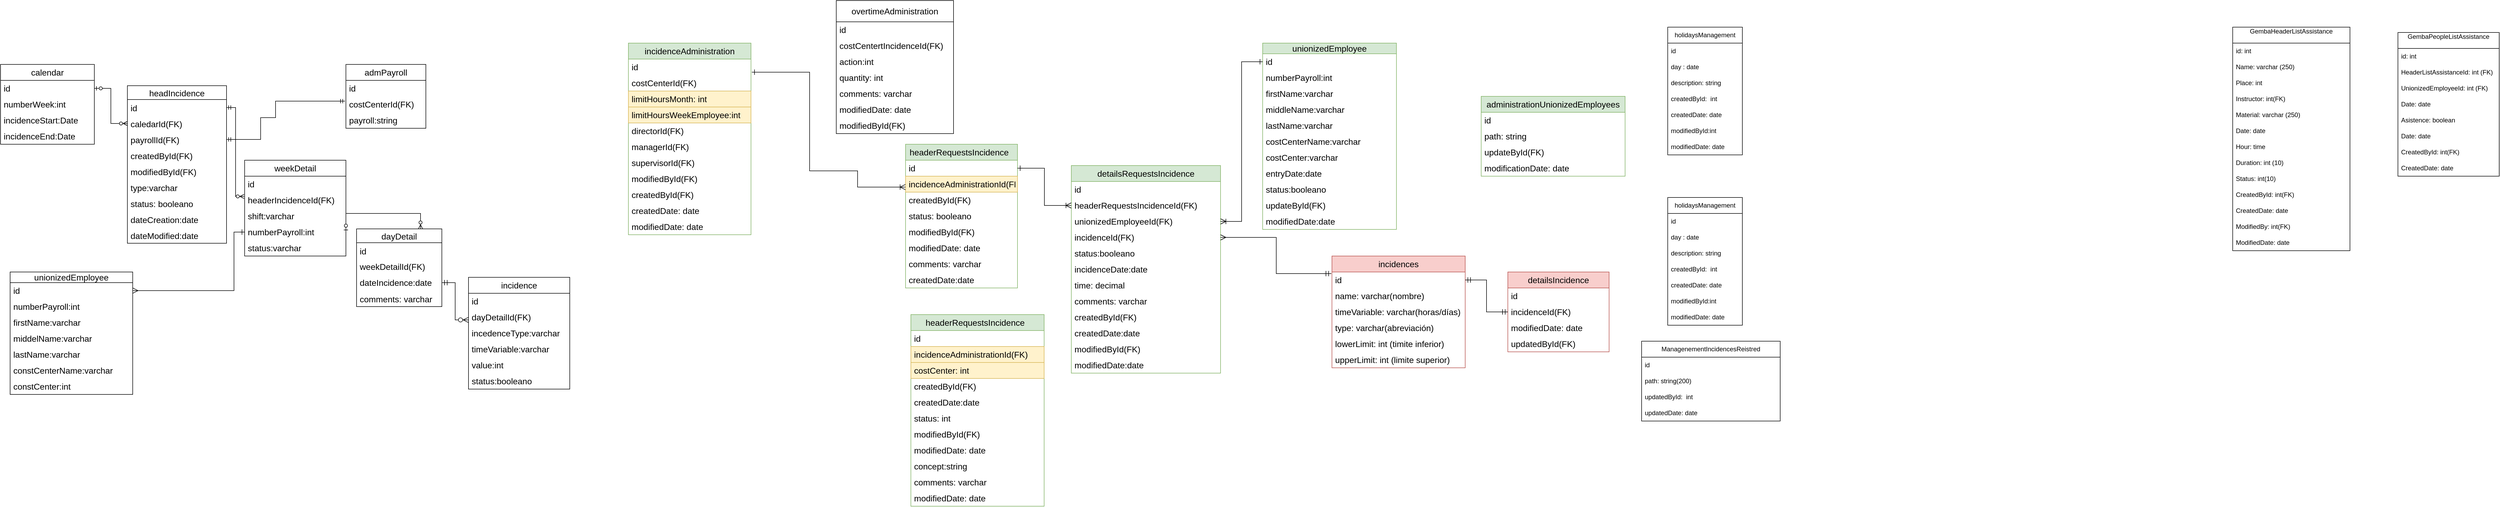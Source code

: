 <mxfile version="21.7.2" type="github" pages="3">
  <diagram name="Page-RelationalDiagram" id="xzXOlIJJJJgkkbdWyNcL">
    <mxGraphModel dx="989" dy="539" grid="1" gridSize="10" guides="1" tooltips="1" connect="1" arrows="1" fold="1" page="1" pageScale="1" pageWidth="827" pageHeight="1169" math="0" shadow="0">
      <root>
        <mxCell id="0" />
        <mxCell id="1" parent="0" />
        <mxCell id="M_aF5nF9O-DdfVQEBDeR-6" value="weekDetail" style="swimlane;fontStyle=0;childLayout=stackLayout;horizontal=1;startSize=30;horizontalStack=0;resizeParent=1;resizeParentMax=0;resizeLast=0;collapsible=1;marginBottom=0;whiteSpace=wrap;html=1;rounded=0;fontSize=16;" parent="1" vertex="1">
          <mxGeometry x="470" y="310" width="190" height="180" as="geometry" />
        </mxCell>
        <mxCell id="M_aF5nF9O-DdfVQEBDeR-9" value="id" style="text;strokeColor=none;fillColor=none;align=left;verticalAlign=middle;spacingLeft=4;spacingRight=4;overflow=hidden;points=[[0,0.5],[1,0.5]];portConstraint=eastwest;rotatable=0;whiteSpace=wrap;html=1;fontSize=16;rounded=0;" parent="M_aF5nF9O-DdfVQEBDeR-6" vertex="1">
          <mxGeometry y="30" width="190" height="30" as="geometry" />
        </mxCell>
        <mxCell id="M_aF5nF9O-DdfVQEBDeR-24" value="headerIncidenceId(FK)" style="text;strokeColor=none;fillColor=none;align=left;verticalAlign=middle;spacingLeft=4;spacingRight=4;overflow=hidden;points=[[0,0.5],[1,0.5]];portConstraint=eastwest;rotatable=0;whiteSpace=wrap;html=1;fontSize=16;rounded=0;" parent="M_aF5nF9O-DdfVQEBDeR-6" vertex="1">
          <mxGeometry y="60" width="190" height="30" as="geometry" />
        </mxCell>
        <mxCell id="FmqXsOVbyBLf8n7mqnHW-23" value="shift:varchar" style="text;strokeColor=none;fillColor=none;align=left;verticalAlign=middle;spacingLeft=4;spacingRight=4;overflow=hidden;points=[[0,0.5],[1,0.5]];portConstraint=eastwest;rotatable=0;whiteSpace=wrap;html=1;fontSize=16;rounded=0;" parent="M_aF5nF9O-DdfVQEBDeR-6" vertex="1">
          <mxGeometry y="90" width="190" height="30" as="geometry" />
        </mxCell>
        <mxCell id="FmqXsOVbyBLf8n7mqnHW-25" value="numberPayroll:int" style="text;strokeColor=none;fillColor=none;align=left;verticalAlign=middle;spacingLeft=4;spacingRight=4;overflow=hidden;points=[[0,0.5],[1,0.5]];portConstraint=eastwest;rotatable=0;whiteSpace=wrap;html=1;fontSize=16;rounded=0;" parent="M_aF5nF9O-DdfVQEBDeR-6" vertex="1">
          <mxGeometry y="120" width="190" height="30" as="geometry" />
        </mxCell>
        <mxCell id="Sk1X4M4M02ybs9BoksH8-2" value="status:varchar" style="text;strokeColor=none;fillColor=none;align=left;verticalAlign=middle;spacingLeft=4;spacingRight=4;overflow=hidden;points=[[0,0.5],[1,0.5]];portConstraint=eastwest;rotatable=0;whiteSpace=wrap;html=1;fontSize=16;rounded=0;" parent="M_aF5nF9O-DdfVQEBDeR-6" vertex="1">
          <mxGeometry y="150" width="190" height="30" as="geometry" />
        </mxCell>
        <mxCell id="M_aF5nF9O-DdfVQEBDeR-13" value="calendar" style="swimlane;fontStyle=0;childLayout=stackLayout;horizontal=1;startSize=30;horizontalStack=0;resizeParent=1;resizeParentMax=0;resizeLast=0;collapsible=1;marginBottom=0;whiteSpace=wrap;html=1;rounded=0;fontSize=16;" parent="1" vertex="1">
          <mxGeometry x="12" y="130" width="176" height="150" as="geometry" />
        </mxCell>
        <mxCell id="M_aF5nF9O-DdfVQEBDeR-14" value="id" style="text;strokeColor=none;fillColor=none;align=left;verticalAlign=middle;spacingLeft=4;spacingRight=4;overflow=hidden;points=[[0,0.5],[1,0.5]];portConstraint=eastwest;rotatable=0;whiteSpace=wrap;html=1;fontSize=16;rounded=0;" parent="M_aF5nF9O-DdfVQEBDeR-13" vertex="1">
          <mxGeometry y="30" width="176" height="30" as="geometry" />
        </mxCell>
        <mxCell id="M_aF5nF9O-DdfVQEBDeR-29" value="numberWeek:int&amp;nbsp;" style="text;strokeColor=none;fillColor=none;align=left;verticalAlign=middle;spacingLeft=4;spacingRight=4;overflow=hidden;points=[[0,0.5],[1,0.5]];portConstraint=eastwest;rotatable=0;whiteSpace=wrap;html=1;fontSize=16;rounded=0;" parent="M_aF5nF9O-DdfVQEBDeR-13" vertex="1">
          <mxGeometry y="60" width="176" height="30" as="geometry" />
        </mxCell>
        <mxCell id="M_aF5nF9O-DdfVQEBDeR-15" value="incidenceStart:Date" style="text;strokeColor=none;fillColor=none;align=left;verticalAlign=middle;spacingLeft=4;spacingRight=4;overflow=hidden;points=[[0,0.5],[1,0.5]];portConstraint=eastwest;rotatable=0;whiteSpace=wrap;html=1;fontSize=16;rounded=0;" parent="M_aF5nF9O-DdfVQEBDeR-13" vertex="1">
          <mxGeometry y="90" width="176" height="30" as="geometry" />
        </mxCell>
        <mxCell id="1ZrVSknhjrhviFa1q-uo-1" value="incidenceEnd:Date" style="text;strokeColor=none;fillColor=none;align=left;verticalAlign=middle;spacingLeft=4;spacingRight=4;overflow=hidden;points=[[0,0.5],[1,0.5]];portConstraint=eastwest;rotatable=0;whiteSpace=wrap;html=1;fontSize=16;rounded=0;" parent="M_aF5nF9O-DdfVQEBDeR-13" vertex="1">
          <mxGeometry y="120" width="176" height="30" as="geometry" />
        </mxCell>
        <mxCell id="M_aF5nF9O-DdfVQEBDeR-25" value="headIncidence" style="swimlane;fontStyle=0;childLayout=stackLayout;horizontal=1;startSize=26;horizontalStack=0;resizeParent=1;resizeParentMax=0;resizeLast=0;collapsible=1;marginBottom=0;align=center;fontSize=16;rounded=0;" parent="1" vertex="1">
          <mxGeometry x="250" y="170" width="186" height="296" as="geometry" />
        </mxCell>
        <mxCell id="M_aF5nF9O-DdfVQEBDeR-30" value="id" style="text;strokeColor=none;fillColor=none;spacingLeft=4;spacingRight=4;overflow=hidden;rotatable=0;points=[[0,0.5],[1,0.5]];portConstraint=eastwest;fontSize=16;rounded=0;" parent="M_aF5nF9O-DdfVQEBDeR-25" vertex="1">
          <mxGeometry y="26" width="186" height="30" as="geometry" />
        </mxCell>
        <mxCell id="M_aF5nF9O-DdfVQEBDeR-36" value="caledarId(FK)" style="text;strokeColor=none;fillColor=none;spacingLeft=4;spacingRight=4;overflow=hidden;rotatable=0;points=[[0,0.5],[1,0.5]];portConstraint=eastwest;fontSize=16;rounded=0;" parent="M_aF5nF9O-DdfVQEBDeR-25" vertex="1">
          <mxGeometry y="56" width="186" height="30" as="geometry" />
        </mxCell>
        <mxCell id="FmqXsOVbyBLf8n7mqnHW-7" value="payrollId(FK)" style="text;strokeColor=none;fillColor=none;spacingLeft=4;spacingRight=4;overflow=hidden;rotatable=0;points=[[0,0.5],[1,0.5]];portConstraint=eastwest;fontSize=16;rounded=0;" parent="M_aF5nF9O-DdfVQEBDeR-25" vertex="1">
          <mxGeometry y="86" width="186" height="30" as="geometry" />
        </mxCell>
        <mxCell id="FmqXsOVbyBLf8n7mqnHW-1" value="createdById(FK)" style="text;strokeColor=none;fillColor=none;spacingLeft=4;spacingRight=4;overflow=hidden;rotatable=0;points=[[0,0.5],[1,0.5]];portConstraint=eastwest;fontSize=16;rounded=0;" parent="M_aF5nF9O-DdfVQEBDeR-25" vertex="1">
          <mxGeometry y="116" width="186" height="30" as="geometry" />
        </mxCell>
        <mxCell id="M_aF5nF9O-DdfVQEBDeR-51" value="modifiedById(FK)" style="text;strokeColor=none;fillColor=none;spacingLeft=4;spacingRight=4;overflow=hidden;rotatable=0;points=[[0,0.5],[1,0.5]];portConstraint=eastwest;fontSize=16;rounded=0;" parent="M_aF5nF9O-DdfVQEBDeR-25" vertex="1">
          <mxGeometry y="146" width="186" height="30" as="geometry" />
        </mxCell>
        <mxCell id="M_aF5nF9O-DdfVQEBDeR-28" value="type:varchar" style="text;strokeColor=none;fillColor=none;spacingLeft=4;spacingRight=4;overflow=hidden;rotatable=0;points=[[0,0.5],[1,0.5]];portConstraint=eastwest;fontSize=16;rounded=0;" parent="M_aF5nF9O-DdfVQEBDeR-25" vertex="1">
          <mxGeometry y="176" width="186" height="30" as="geometry" />
        </mxCell>
        <mxCell id="feHwKzw-YmLR5Ry-FtMv-100" value="status: booleano " style="text;strokeColor=none;fillColor=none;spacingLeft=4;spacingRight=4;overflow=hidden;rotatable=0;points=[[0,0.5],[1,0.5]];portConstraint=eastwest;fontSize=16;rounded=0;" parent="M_aF5nF9O-DdfVQEBDeR-25" vertex="1">
          <mxGeometry y="206" width="186" height="30" as="geometry" />
        </mxCell>
        <mxCell id="M_aF5nF9O-DdfVQEBDeR-37" value="dateCreation:date" style="text;strokeColor=none;fillColor=none;spacingLeft=4;spacingRight=4;overflow=hidden;rotatable=0;points=[[0,0.5],[1,0.5]];portConstraint=eastwest;fontSize=16;rounded=0;" parent="M_aF5nF9O-DdfVQEBDeR-25" vertex="1">
          <mxGeometry y="236" width="186" height="30" as="geometry" />
        </mxCell>
        <mxCell id="M_aF5nF9O-DdfVQEBDeR-39" value="dateModified:date" style="text;strokeColor=none;fillColor=none;spacingLeft=4;spacingRight=4;overflow=hidden;rotatable=0;points=[[0,0.5],[1,0.5]];portConstraint=eastwest;fontSize=16;rounded=0;" parent="M_aF5nF9O-DdfVQEBDeR-25" vertex="1">
          <mxGeometry y="266" width="186" height="30" as="geometry" />
        </mxCell>
        <mxCell id="M_aF5nF9O-DdfVQEBDeR-59" value="" style="edgeStyle=orthogonalEdgeStyle;fontSize=16;html=1;endArrow=ERzeroToMany;startArrow=ERzeroToOne;rounded=0;" parent="1" source="M_aF5nF9O-DdfVQEBDeR-14" target="M_aF5nF9O-DdfVQEBDeR-36" edge="1">
          <mxGeometry width="100" height="100" relative="1" as="geometry">
            <mxPoint x="200" y="140" as="sourcePoint" />
            <mxPoint x="260" y="200" as="targetPoint" />
          </mxGeometry>
        </mxCell>
        <mxCell id="FmqXsOVbyBLf8n7mqnHW-2" value="admPayroll" style="swimlane;fontStyle=0;childLayout=stackLayout;horizontal=1;startSize=30;horizontalStack=0;resizeParent=1;resizeParentMax=0;resizeLast=0;collapsible=1;marginBottom=0;whiteSpace=wrap;html=1;fontSize=16;rounded=0;" parent="1" vertex="1">
          <mxGeometry x="660" y="130" width="150" height="120" as="geometry" />
        </mxCell>
        <mxCell id="FmqXsOVbyBLf8n7mqnHW-6" value="id" style="text;strokeColor=none;fillColor=none;align=left;verticalAlign=middle;spacingLeft=4;spacingRight=4;overflow=hidden;points=[[0,0.5],[1,0.5]];portConstraint=eastwest;rotatable=0;whiteSpace=wrap;html=1;fontSize=16;rounded=0;" parent="FmqXsOVbyBLf8n7mqnHW-2" vertex="1">
          <mxGeometry y="30" width="150" height="30" as="geometry" />
        </mxCell>
        <mxCell id="FmqXsOVbyBLf8n7mqnHW-3" value="costCenterId(FK)" style="text;strokeColor=none;fillColor=none;align=left;verticalAlign=middle;spacingLeft=4;spacingRight=4;overflow=hidden;points=[[0,0.5],[1,0.5]];portConstraint=eastwest;rotatable=0;whiteSpace=wrap;html=1;fontSize=16;rounded=0;" parent="FmqXsOVbyBLf8n7mqnHW-2" vertex="1">
          <mxGeometry y="60" width="150" height="30" as="geometry" />
        </mxCell>
        <mxCell id="FmqXsOVbyBLf8n7mqnHW-4" value="payroll:string" style="text;strokeColor=none;fillColor=none;align=left;verticalAlign=middle;spacingLeft=4;spacingRight=4;overflow=hidden;points=[[0,0.5],[1,0.5]];portConstraint=eastwest;rotatable=0;whiteSpace=wrap;html=1;fontSize=16;rounded=0;" parent="FmqXsOVbyBLf8n7mqnHW-2" vertex="1">
          <mxGeometry y="90" width="150" height="30" as="geometry" />
        </mxCell>
        <mxCell id="FmqXsOVbyBLf8n7mqnHW-13" value="" style="edgeStyle=orthogonalEdgeStyle;fontSize=12;html=1;endArrow=ERmandOne;startArrow=ERmandOne;rounded=0;entryX=-0.013;entryY=0.3;entryDx=0;entryDy=0;entryPerimeter=0;" parent="1" source="FmqXsOVbyBLf8n7mqnHW-7" target="FmqXsOVbyBLf8n7mqnHW-3" edge="1">
          <mxGeometry width="100" height="100" relative="1" as="geometry">
            <mxPoint x="270" y="231.059" as="sourcePoint" />
            <mxPoint x="580" y="80" as="targetPoint" />
            <Array as="points">
              <mxPoint x="500" y="271" />
              <mxPoint x="500" y="230" />
              <mxPoint x="528" y="230" />
            </Array>
          </mxGeometry>
        </mxCell>
        <mxCell id="FmqXsOVbyBLf8n7mqnHW-19" value="dayDetail" style="swimlane;fontStyle=0;childLayout=stackLayout;horizontal=1;startSize=26;horizontalStack=0;resizeParent=1;resizeParentMax=0;resizeLast=0;collapsible=1;marginBottom=0;align=center;fontSize=16;rounded=0;" parent="1" vertex="1">
          <mxGeometry x="680" y="439" width="160" height="146" as="geometry" />
        </mxCell>
        <mxCell id="FmqXsOVbyBLf8n7mqnHW-20" value="id" style="text;strokeColor=none;fillColor=none;spacingLeft=4;spacingRight=4;overflow=hidden;rotatable=0;points=[[0,0.5],[1,0.5]];portConstraint=eastwest;fontSize=16;rounded=0;" parent="FmqXsOVbyBLf8n7mqnHW-19" vertex="1">
          <mxGeometry y="26" width="160" height="30" as="geometry" />
        </mxCell>
        <mxCell id="FmqXsOVbyBLf8n7mqnHW-35" value="weekDetailId(FK)" style="text;strokeColor=none;fillColor=none;align=left;verticalAlign=middle;spacingLeft=4;spacingRight=4;overflow=hidden;points=[[0,0.5],[1,0.5]];portConstraint=eastwest;rotatable=0;whiteSpace=wrap;html=1;fontSize=16;rounded=0;" parent="FmqXsOVbyBLf8n7mqnHW-19" vertex="1">
          <mxGeometry y="56" width="160" height="30" as="geometry" />
        </mxCell>
        <mxCell id="FmqXsOVbyBLf8n7mqnHW-28" value="dateIncidence:date" style="text;strokeColor=none;fillColor=none;align=left;verticalAlign=middle;spacingLeft=4;spacingRight=4;overflow=hidden;points=[[0,0.5],[1,0.5]];portConstraint=eastwest;rotatable=0;whiteSpace=wrap;html=1;fontSize=16;rounded=0;" parent="FmqXsOVbyBLf8n7mqnHW-19" vertex="1">
          <mxGeometry y="86" width="160" height="30" as="geometry" />
        </mxCell>
        <mxCell id="FmqXsOVbyBLf8n7mqnHW-22" value="comments: varchar" style="text;strokeColor=none;fillColor=none;spacingLeft=4;spacingRight=4;overflow=hidden;rotatable=0;points=[[0,0.5],[1,0.5]];portConstraint=eastwest;fontSize=16;rounded=0;" parent="FmqXsOVbyBLf8n7mqnHW-19" vertex="1">
          <mxGeometry y="116" width="160" height="30" as="geometry" />
        </mxCell>
        <mxCell id="FmqXsOVbyBLf8n7mqnHW-24" value="" style="edgeStyle=orthogonalEdgeStyle;fontSize=12;html=1;endArrow=ERzeroToMany;startArrow=ERmandOne;rounded=0;entryX=-0.005;entryY=0.267;entryDx=0;entryDy=0;entryPerimeter=0;" parent="1" source="M_aF5nF9O-DdfVQEBDeR-30" target="M_aF5nF9O-DdfVQEBDeR-24" edge="1">
          <mxGeometry width="100" height="100" relative="1" as="geometry">
            <mxPoint x="620" y="420" as="sourcePoint" />
            <mxPoint x="720" y="320" as="targetPoint" />
          </mxGeometry>
        </mxCell>
        <mxCell id="FmqXsOVbyBLf8n7mqnHW-26" value="" style="edgeStyle=orthogonalEdgeStyle;fontSize=16;html=1;endArrow=ERzeroToMany;startArrow=ERzeroToOne;rounded=0;exitX=1;exitY=0.5;exitDx=0;exitDy=0;entryX=0.75;entryY=0;entryDx=0;entryDy=0;" parent="1" source="FmqXsOVbyBLf8n7mqnHW-25" target="FmqXsOVbyBLf8n7mqnHW-19" edge="1">
          <mxGeometry width="100" height="100" relative="1" as="geometry">
            <mxPoint x="740" y="468" as="sourcePoint" />
            <mxPoint x="840" y="368" as="targetPoint" />
            <Array as="points">
              <mxPoint x="660" y="410" />
              <mxPoint x="800" y="410" />
            </Array>
          </mxGeometry>
        </mxCell>
        <mxCell id="RLkpurQ1pF624WPWIBCw-4" value="incidence" style="swimlane;fontStyle=0;childLayout=stackLayout;horizontal=1;startSize=30;horizontalStack=0;resizeParent=1;resizeParentMax=0;resizeLast=0;collapsible=1;marginBottom=0;whiteSpace=wrap;html=1;fontSize=16;rounded=0;" parent="1" vertex="1">
          <mxGeometry x="890" y="530" width="190" height="210" as="geometry" />
        </mxCell>
        <mxCell id="RLkpurQ1pF624WPWIBCw-5" value="id" style="text;strokeColor=none;fillColor=none;align=left;verticalAlign=middle;spacingLeft=4;spacingRight=4;overflow=hidden;points=[[0,0.5],[1,0.5]];portConstraint=eastwest;rotatable=0;whiteSpace=wrap;html=1;fontSize=16;rounded=0;" parent="RLkpurQ1pF624WPWIBCw-4" vertex="1">
          <mxGeometry y="30" width="190" height="30" as="geometry" />
        </mxCell>
        <mxCell id="RLkpurQ1pF624WPWIBCw-6" value="dayDetailId(FK)" style="text;strokeColor=none;fillColor=none;align=left;verticalAlign=middle;spacingLeft=4;spacingRight=4;overflow=hidden;points=[[0,0.5],[1,0.5]];portConstraint=eastwest;rotatable=0;whiteSpace=wrap;html=1;fontSize=16;rounded=0;" parent="RLkpurQ1pF624WPWIBCw-4" vertex="1">
          <mxGeometry y="60" width="190" height="30" as="geometry" />
        </mxCell>
        <mxCell id="RLkpurQ1pF624WPWIBCw-7" value="incedenceType:varchar" style="text;strokeColor=none;fillColor=none;align=left;verticalAlign=middle;spacingLeft=4;spacingRight=4;overflow=hidden;points=[[0,0.5],[1,0.5]];portConstraint=eastwest;rotatable=0;whiteSpace=wrap;html=1;fontSize=16;rounded=0;" parent="RLkpurQ1pF624WPWIBCw-4" vertex="1">
          <mxGeometry y="90" width="190" height="30" as="geometry" />
        </mxCell>
        <mxCell id="RLkpurQ1pF624WPWIBCw-8" value="timeVariable:varchar" style="text;strokeColor=none;fillColor=none;align=left;verticalAlign=middle;spacingLeft=4;spacingRight=4;overflow=hidden;points=[[0,0.5],[1,0.5]];portConstraint=eastwest;rotatable=0;whiteSpace=wrap;html=1;fontSize=16;rounded=0;" parent="RLkpurQ1pF624WPWIBCw-4" vertex="1">
          <mxGeometry y="120" width="190" height="30" as="geometry" />
        </mxCell>
        <mxCell id="RLkpurQ1pF624WPWIBCw-9" value="value:int" style="text;strokeColor=none;fillColor=none;align=left;verticalAlign=middle;spacingLeft=4;spacingRight=4;overflow=hidden;points=[[0,0.5],[1,0.5]];portConstraint=eastwest;rotatable=0;whiteSpace=wrap;html=1;fontSize=16;rounded=0;" parent="RLkpurQ1pF624WPWIBCw-4" vertex="1">
          <mxGeometry y="150" width="190" height="30" as="geometry" />
        </mxCell>
        <mxCell id="Sk1X4M4M02ybs9BoksH8-1" value="status:booleano" style="text;strokeColor=none;fillColor=none;align=left;verticalAlign=middle;spacingLeft=4;spacingRight=4;overflow=hidden;points=[[0,0.5],[1,0.5]];portConstraint=eastwest;rotatable=0;whiteSpace=wrap;html=1;fontSize=16;rounded=0;" parent="RLkpurQ1pF624WPWIBCw-4" vertex="1">
          <mxGeometry y="180" width="190" height="30" as="geometry" />
        </mxCell>
        <mxCell id="RLkpurQ1pF624WPWIBCw-10" value="" style="edgeStyle=orthogonalEdgeStyle;fontSize=16;html=1;endArrow=ERzeroToMany;startArrow=ERmandOne;rounded=0;startSize=8;endSize=8;entryX=0;entryY=0.667;entryDx=0;entryDy=0;entryPerimeter=0;strokeColor=default;" parent="1" source="FmqXsOVbyBLf8n7mqnHW-28" target="RLkpurQ1pF624WPWIBCw-6" edge="1">
          <mxGeometry width="100" height="100" relative="1" as="geometry">
            <mxPoint x="1020" y="670" as="sourcePoint" />
            <mxPoint x="1120" y="570" as="targetPoint" />
          </mxGeometry>
        </mxCell>
        <mxCell id="E9J_55T0kSxQ2tCfmRDK-1" value="headerRequestsIncidence&amp;nbsp;&amp;nbsp;" style="swimlane;fontStyle=0;childLayout=stackLayout;horizontal=1;startSize=30;horizontalStack=0;resizeParent=1;resizeParentMax=0;resizeLast=0;collapsible=1;marginBottom=0;whiteSpace=wrap;html=1;fontSize=16;rounded=0;fillColor=#d5e8d4;strokeColor=#82b366;" parent="1" vertex="1">
          <mxGeometry x="1710" y="280" width="210" height="270" as="geometry" />
        </mxCell>
        <mxCell id="E9J_55T0kSxQ2tCfmRDK-6" value="id" style="text;strokeColor=none;fillColor=none;align=left;verticalAlign=middle;spacingLeft=4;spacingRight=4;overflow=hidden;points=[[0,0.5],[1,0.5]];portConstraint=eastwest;rotatable=0;whiteSpace=wrap;html=1;fontSize=16;rounded=0;" parent="E9J_55T0kSxQ2tCfmRDK-1" vertex="1">
          <mxGeometry y="30" width="210" height="30" as="geometry" />
        </mxCell>
        <mxCell id="feHwKzw-YmLR5Ry-FtMv-38" value="incidenceAdministrationId(FK)" style="text;align=left;verticalAlign=middle;spacingLeft=4;spacingRight=4;overflow=hidden;points=[[0,0.5],[1,0.5]];portConstraint=eastwest;rotatable=0;whiteSpace=wrap;html=1;fontSize=16;rounded=0;fillColor=#fff2cc;strokeColor=#d6b656;" parent="E9J_55T0kSxQ2tCfmRDK-1" vertex="1">
          <mxGeometry y="60" width="210" height="30" as="geometry" />
        </mxCell>
        <mxCell id="E9J_55T0kSxQ2tCfmRDK-4" value="createdById(FK)" style="text;strokeColor=none;fillColor=none;align=left;verticalAlign=middle;spacingLeft=4;spacingRight=4;overflow=hidden;points=[[0,0.5],[1,0.5]];portConstraint=eastwest;rotatable=0;whiteSpace=wrap;html=1;fontSize=16;rounded=0;" parent="E9J_55T0kSxQ2tCfmRDK-1" vertex="1">
          <mxGeometry y="90" width="210" height="30" as="geometry" />
        </mxCell>
        <mxCell id="feHwKzw-YmLR5Ry-FtMv-40" value="status: booleano" style="text;strokeColor=none;fillColor=none;align=left;verticalAlign=middle;spacingLeft=4;spacingRight=4;overflow=hidden;points=[[0,0.5],[1,0.5]];portConstraint=eastwest;rotatable=0;whiteSpace=wrap;html=1;fontSize=16;rounded=0;" parent="E9J_55T0kSxQ2tCfmRDK-1" vertex="1">
          <mxGeometry y="120" width="210" height="30" as="geometry" />
        </mxCell>
        <mxCell id="E9J_55T0kSxQ2tCfmRDK-3" value="modifiedById(FK)" style="text;strokeColor=none;fillColor=none;align=left;verticalAlign=middle;spacingLeft=4;spacingRight=4;overflow=hidden;points=[[0,0.5],[1,0.5]];portConstraint=eastwest;rotatable=0;whiteSpace=wrap;html=1;fontSize=16;rounded=0;" parent="E9J_55T0kSxQ2tCfmRDK-1" vertex="1">
          <mxGeometry y="150" width="210" height="30" as="geometry" />
        </mxCell>
        <mxCell id="E9J_55T0kSxQ2tCfmRDK-5" value="modifiedDate: date" style="text;strokeColor=none;fillColor=none;align=left;verticalAlign=middle;spacingLeft=4;spacingRight=4;overflow=hidden;points=[[0,0.5],[1,0.5]];portConstraint=eastwest;rotatable=0;whiteSpace=wrap;html=1;fontSize=16;rounded=0;" parent="E9J_55T0kSxQ2tCfmRDK-1" vertex="1">
          <mxGeometry y="180" width="210" height="30" as="geometry" />
        </mxCell>
        <mxCell id="feHwKzw-YmLR5Ry-FtMv-41" value="comments: varchar" style="text;strokeColor=none;fillColor=none;align=left;verticalAlign=middle;spacingLeft=4;spacingRight=4;overflow=hidden;points=[[0,0.5],[1,0.5]];portConstraint=eastwest;rotatable=0;whiteSpace=wrap;html=1;fontSize=16;rounded=0;" parent="E9J_55T0kSxQ2tCfmRDK-1" vertex="1">
          <mxGeometry y="210" width="210" height="30" as="geometry" />
        </mxCell>
        <mxCell id="T4ZBnCOhLlxqjMBVBiQt-2" value="createdDate:date" style="text;strokeColor=none;fillColor=none;align=left;verticalAlign=middle;spacingLeft=4;spacingRight=4;overflow=hidden;points=[[0,0.5],[1,0.5]];portConstraint=eastwest;rotatable=0;whiteSpace=wrap;html=1;fontSize=16;rounded=0;" parent="E9J_55T0kSxQ2tCfmRDK-1" vertex="1">
          <mxGeometry y="240" width="210" height="30" as="geometry" />
        </mxCell>
        <mxCell id="feHwKzw-YmLR5Ry-FtMv-1" value="incidenceAdministration" style="swimlane;fontStyle=0;childLayout=stackLayout;horizontal=1;startSize=30;horizontalStack=0;resizeParent=1;resizeParentMax=0;resizeLast=0;collapsible=1;marginBottom=0;whiteSpace=wrap;html=1;fontSize=16;rounded=0;fillColor=#d5e8d4;strokeColor=#82b366;" parent="1" vertex="1">
          <mxGeometry x="1190" y="90" width="230" height="360" as="geometry" />
        </mxCell>
        <mxCell id="feHwKzw-YmLR5Ry-FtMv-2" value="id" style="text;strokeColor=none;fillColor=none;align=left;verticalAlign=middle;spacingLeft=4;spacingRight=4;overflow=hidden;points=[[0,0.5],[1,0.5]];portConstraint=eastwest;rotatable=0;whiteSpace=wrap;html=1;fontSize=16;rounded=0;" parent="feHwKzw-YmLR5Ry-FtMv-1" vertex="1">
          <mxGeometry y="30" width="230" height="30" as="geometry" />
        </mxCell>
        <mxCell id="feHwKzw-YmLR5Ry-FtMv-6" value="costCenterId(FK)" style="text;strokeColor=none;fillColor=none;align=left;verticalAlign=middle;spacingLeft=4;spacingRight=4;overflow=hidden;points=[[0,0.5],[1,0.5]];portConstraint=eastwest;rotatable=0;whiteSpace=wrap;html=1;fontSize=16;rounded=0;" parent="feHwKzw-YmLR5Ry-FtMv-1" vertex="1">
          <mxGeometry y="60" width="230" height="30" as="geometry" />
        </mxCell>
        <mxCell id="feHwKzw-YmLR5Ry-FtMv-3" value="limitHoursMonth: int" style="text;strokeColor=#d6b656;fillColor=#fff2cc;align=left;verticalAlign=middle;spacingLeft=4;spacingRight=4;overflow=hidden;points=[[0,0.5],[1,0.5]];portConstraint=eastwest;rotatable=0;whiteSpace=wrap;html=1;fontSize=16;rounded=0;" parent="feHwKzw-YmLR5Ry-FtMv-1" vertex="1">
          <mxGeometry y="90" width="230" height="30" as="geometry" />
        </mxCell>
        <mxCell id="feHwKzw-YmLR5Ry-FtMv-4" value="limitHoursWeekEmployee:int" style="text;strokeColor=#d6b656;fillColor=#fff2cc;align=left;verticalAlign=middle;spacingLeft=4;spacingRight=4;overflow=hidden;points=[[0,0.5],[1,0.5]];portConstraint=eastwest;rotatable=0;whiteSpace=wrap;html=1;fontSize=16;rounded=0;" parent="feHwKzw-YmLR5Ry-FtMv-1" vertex="1">
          <mxGeometry y="120" width="230" height="30" as="geometry" />
        </mxCell>
        <mxCell id="feHwKzw-YmLR5Ry-FtMv-7" value="directorId(FK)" style="text;strokeColor=none;fillColor=none;align=left;verticalAlign=middle;spacingLeft=4;spacingRight=4;overflow=hidden;points=[[0,0.5],[1,0.5]];portConstraint=eastwest;rotatable=0;whiteSpace=wrap;html=1;fontSize=16;rounded=0;" parent="feHwKzw-YmLR5Ry-FtMv-1" vertex="1">
          <mxGeometry y="150" width="230" height="30" as="geometry" />
        </mxCell>
        <mxCell id="feHwKzw-YmLR5Ry-FtMv-8" value="managerId(FK)" style="text;strokeColor=none;fillColor=none;align=left;verticalAlign=middle;spacingLeft=4;spacingRight=4;overflow=hidden;points=[[0,0.5],[1,0.5]];portConstraint=eastwest;rotatable=0;whiteSpace=wrap;html=1;fontSize=16;rounded=0;" parent="feHwKzw-YmLR5Ry-FtMv-1" vertex="1">
          <mxGeometry y="180" width="230" height="30" as="geometry" />
        </mxCell>
        <mxCell id="feHwKzw-YmLR5Ry-FtMv-10" value="supervisorId(FK)" style="text;strokeColor=none;fillColor=none;align=left;verticalAlign=middle;spacingLeft=4;spacingRight=4;overflow=hidden;points=[[0,0.5],[1,0.5]];portConstraint=eastwest;rotatable=0;whiteSpace=wrap;html=1;fontSize=16;rounded=0;" parent="feHwKzw-YmLR5Ry-FtMv-1" vertex="1">
          <mxGeometry y="210" width="230" height="30" as="geometry" />
        </mxCell>
        <mxCell id="feHwKzw-YmLR5Ry-FtMv-11" value="modifiedById(FK)" style="text;strokeColor=none;fillColor=none;align=left;verticalAlign=middle;spacingLeft=4;spacingRight=4;overflow=hidden;points=[[0,0.5],[1,0.5]];portConstraint=eastwest;rotatable=0;whiteSpace=wrap;html=1;fontSize=16;rounded=0;" parent="feHwKzw-YmLR5Ry-FtMv-1" vertex="1">
          <mxGeometry y="240" width="230" height="30" as="geometry" />
        </mxCell>
        <mxCell id="feHwKzw-YmLR5Ry-FtMv-12" value="createdById(FK)&amp;nbsp;" style="text;strokeColor=none;fillColor=none;align=left;verticalAlign=middle;spacingLeft=4;spacingRight=4;overflow=hidden;points=[[0,0.5],[1,0.5]];portConstraint=eastwest;rotatable=0;whiteSpace=wrap;html=1;fontSize=16;rounded=0;" parent="feHwKzw-YmLR5Ry-FtMv-1" vertex="1">
          <mxGeometry y="270" width="230" height="30" as="geometry" />
        </mxCell>
        <mxCell id="feHwKzw-YmLR5Ry-FtMv-13" value="createdDate: date" style="text;strokeColor=none;fillColor=none;align=left;verticalAlign=middle;spacingLeft=4;spacingRight=4;overflow=hidden;points=[[0,0.5],[1,0.5]];portConstraint=eastwest;rotatable=0;whiteSpace=wrap;html=1;fontSize=16;rounded=0;" parent="feHwKzw-YmLR5Ry-FtMv-1" vertex="1">
          <mxGeometry y="300" width="230" height="30" as="geometry" />
        </mxCell>
        <mxCell id="7Zdxn6Y-QrJcz-LZSxDB-2" value="modifiedDate: date" style="text;strokeColor=none;fillColor=none;align=left;verticalAlign=middle;spacingLeft=4;spacingRight=4;overflow=hidden;points=[[0,0.5],[1,0.5]];portConstraint=eastwest;rotatable=0;whiteSpace=wrap;html=1;fontSize=16;rounded=0;" parent="feHwKzw-YmLR5Ry-FtMv-1" vertex="1">
          <mxGeometry y="330" width="230" height="30" as="geometry" />
        </mxCell>
        <mxCell id="feHwKzw-YmLR5Ry-FtMv-15" value="overtimeAdministration" style="swimlane;fontStyle=0;childLayout=stackLayout;horizontal=1;startSize=40;horizontalStack=0;resizeParent=1;resizeParentMax=0;resizeLast=0;collapsible=1;marginBottom=0;whiteSpace=wrap;html=1;fontSize=16;rounded=0;" parent="1" vertex="1">
          <mxGeometry x="1580" y="10" width="220" height="250" as="geometry" />
        </mxCell>
        <mxCell id="feHwKzw-YmLR5Ry-FtMv-16" value="id" style="text;strokeColor=none;fillColor=none;align=left;verticalAlign=middle;spacingLeft=4;spacingRight=4;overflow=hidden;points=[[0,0.5],[1,0.5]];portConstraint=eastwest;rotatable=0;whiteSpace=wrap;html=1;fontSize=16;rounded=0;" parent="feHwKzw-YmLR5Ry-FtMv-15" vertex="1">
          <mxGeometry y="40" width="220" height="30" as="geometry" />
        </mxCell>
        <mxCell id="feHwKzw-YmLR5Ry-FtMv-18" value="costCentertIncidenceId(FK)" style="text;strokeColor=none;fillColor=none;align=left;verticalAlign=middle;spacingLeft=4;spacingRight=4;overflow=hidden;points=[[0,0.5],[1,0.5]];portConstraint=eastwest;rotatable=0;whiteSpace=wrap;html=1;fontSize=16;rounded=0;" parent="feHwKzw-YmLR5Ry-FtMv-15" vertex="1">
          <mxGeometry y="70" width="220" height="30" as="geometry" />
        </mxCell>
        <mxCell id="feHwKzw-YmLR5Ry-FtMv-21" value="action:int" style="text;strokeColor=none;fillColor=none;align=left;verticalAlign=middle;spacingLeft=4;spacingRight=4;overflow=hidden;points=[[0,0.5],[1,0.5]];portConstraint=eastwest;rotatable=0;whiteSpace=wrap;html=1;fontSize=16;rounded=0;" parent="feHwKzw-YmLR5Ry-FtMv-15" vertex="1">
          <mxGeometry y="100" width="220" height="30" as="geometry" />
        </mxCell>
        <mxCell id="feHwKzw-YmLR5Ry-FtMv-22" value="quantity: int" style="text;strokeColor=none;fillColor=none;align=left;verticalAlign=middle;spacingLeft=4;spacingRight=4;overflow=hidden;points=[[0,0.5],[1,0.5]];portConstraint=eastwest;rotatable=0;whiteSpace=wrap;html=1;fontSize=16;rounded=0;" parent="feHwKzw-YmLR5Ry-FtMv-15" vertex="1">
          <mxGeometry y="130" width="220" height="30" as="geometry" />
        </mxCell>
        <mxCell id="feHwKzw-YmLR5Ry-FtMv-23" value="comments: varchar" style="text;strokeColor=none;fillColor=none;align=left;verticalAlign=middle;spacingLeft=4;spacingRight=4;overflow=hidden;points=[[0,0.5],[1,0.5]];portConstraint=eastwest;rotatable=0;whiteSpace=wrap;html=1;fontSize=16;rounded=0;" parent="feHwKzw-YmLR5Ry-FtMv-15" vertex="1">
          <mxGeometry y="160" width="220" height="30" as="geometry" />
        </mxCell>
        <mxCell id="feHwKzw-YmLR5Ry-FtMv-14" value="modifiedDate: date" style="text;strokeColor=none;fillColor=none;align=left;verticalAlign=middle;spacingLeft=4;spacingRight=4;overflow=hidden;points=[[0,0.5],[1,0.5]];portConstraint=eastwest;rotatable=0;whiteSpace=wrap;html=1;fontSize=16;rounded=0;" parent="feHwKzw-YmLR5Ry-FtMv-15" vertex="1">
          <mxGeometry y="190" width="220" height="30" as="geometry" />
        </mxCell>
        <mxCell id="feHwKzw-YmLR5Ry-FtMv-99" value="modifiedById(FK)" style="text;strokeColor=none;fillColor=none;align=left;verticalAlign=middle;spacingLeft=4;spacingRight=4;overflow=hidden;points=[[0,0.5],[1,0.5]];portConstraint=eastwest;rotatable=0;whiteSpace=wrap;html=1;fontSize=16;rounded=0;" parent="feHwKzw-YmLR5Ry-FtMv-15" vertex="1">
          <mxGeometry y="220" width="220" height="30" as="geometry" />
        </mxCell>
        <mxCell id="feHwKzw-YmLR5Ry-FtMv-42" value="" style="edgeStyle=orthogonalEdgeStyle;fontSize=12;html=1;endArrow=ERoneToMany;startArrow=ERone;rounded=0;strokeColor=default;startSize=8;endSize=8;startFill=0;entryX=-0.001;entryY=0.683;entryDx=0;entryDy=0;entryPerimeter=0;exitX=1.007;exitY=0.819;exitDx=0;exitDy=0;exitPerimeter=0;" parent="1" source="feHwKzw-YmLR5Ry-FtMv-2" target="feHwKzw-YmLR5Ry-FtMv-38" edge="1">
          <mxGeometry width="100" height="100" relative="1" as="geometry">
            <mxPoint x="1710" y="360" as="sourcePoint" />
            <mxPoint x="1900" y="330" as="targetPoint" />
            <Array as="points">
              <mxPoint x="1530" y="145" />
              <mxPoint x="1530" y="330" />
              <mxPoint x="1620" y="330" />
              <mxPoint x="1620" y="361" />
            </Array>
          </mxGeometry>
        </mxCell>
        <mxCell id="feHwKzw-YmLR5Ry-FtMv-43" value="detailsRequestsIncidence" style="swimlane;fontStyle=0;childLayout=stackLayout;horizontal=1;startSize=30;horizontalStack=0;resizeParent=1;resizeParentMax=0;resizeLast=0;collapsible=1;marginBottom=0;whiteSpace=wrap;html=1;fontSize=16;rounded=0;fillColor=#d5e8d4;strokeColor=#82b366;" parent="1" vertex="1">
          <mxGeometry x="2021" y="320" width="280" height="390" as="geometry" />
        </mxCell>
        <mxCell id="feHwKzw-YmLR5Ry-FtMv-44" value="id" style="text;strokeColor=none;fillColor=none;align=left;verticalAlign=middle;spacingLeft=4;spacingRight=4;overflow=hidden;points=[[0,0.5],[1,0.5]];portConstraint=eastwest;rotatable=0;whiteSpace=wrap;html=1;fontSize=16;rounded=0;" parent="feHwKzw-YmLR5Ry-FtMv-43" vertex="1">
          <mxGeometry y="30" width="280" height="30" as="geometry" />
        </mxCell>
        <mxCell id="feHwKzw-YmLR5Ry-FtMv-45" value="headerRequestsIncidenceId(FK)&amp;nbsp;&amp;nbsp;" style="text;strokeColor=none;fillColor=none;align=left;verticalAlign=middle;spacingLeft=4;spacingRight=4;overflow=hidden;points=[[0,0.5],[1,0.5]];portConstraint=eastwest;rotatable=0;whiteSpace=wrap;html=1;fontSize=16;rounded=0;" parent="feHwKzw-YmLR5Ry-FtMv-43" vertex="1">
          <mxGeometry y="60" width="280" height="30" as="geometry" />
        </mxCell>
        <mxCell id="feHwKzw-YmLR5Ry-FtMv-67" value="unionizedEmployeeId(FK)" style="text;strokeColor=none;fillColor=none;align=left;verticalAlign=middle;spacingLeft=4;spacingRight=4;overflow=hidden;points=[[0,0.5],[1,0.5]];portConstraint=eastwest;rotatable=0;whiteSpace=wrap;html=1;fontSize=16;rounded=0;" parent="feHwKzw-YmLR5Ry-FtMv-43" vertex="1">
          <mxGeometry y="90" width="280" height="30" as="geometry" />
        </mxCell>
        <mxCell id="feHwKzw-YmLR5Ry-FtMv-68" value="incidenceId(FK)" style="text;strokeColor=none;fillColor=none;align=left;verticalAlign=middle;spacingLeft=4;spacingRight=4;overflow=hidden;points=[[0,0.5],[1,0.5]];portConstraint=eastwest;rotatable=0;whiteSpace=wrap;html=1;fontSize=16;rounded=0;" parent="feHwKzw-YmLR5Ry-FtMv-43" vertex="1">
          <mxGeometry y="120" width="280" height="30" as="geometry" />
        </mxCell>
        <mxCell id="feHwKzw-YmLR5Ry-FtMv-76" value="status:booleano" style="text;strokeColor=none;fillColor=none;align=left;verticalAlign=middle;spacingLeft=4;spacingRight=4;overflow=hidden;points=[[0,0.5],[1,0.5]];portConstraint=eastwest;rotatable=0;whiteSpace=wrap;html=1;fontSize=16;rounded=0;" parent="feHwKzw-YmLR5Ry-FtMv-43" vertex="1">
          <mxGeometry y="150" width="280" height="30" as="geometry" />
        </mxCell>
        <mxCell id="feHwKzw-YmLR5Ry-FtMv-70" value="incidenceDate:date&amp;nbsp;" style="text;strokeColor=none;fillColor=none;align=left;verticalAlign=middle;spacingLeft=4;spacingRight=4;overflow=hidden;points=[[0,0.5],[1,0.5]];portConstraint=eastwest;rotatable=0;whiteSpace=wrap;html=1;fontSize=16;rounded=0;" parent="feHwKzw-YmLR5Ry-FtMv-43" vertex="1">
          <mxGeometry y="180" width="280" height="30" as="geometry" />
        </mxCell>
        <mxCell id="feHwKzw-YmLR5Ry-FtMv-69" value="time: decimal" style="text;strokeColor=none;fillColor=none;align=left;verticalAlign=middle;spacingLeft=4;spacingRight=4;overflow=hidden;points=[[0,0.5],[1,0.5]];portConstraint=eastwest;rotatable=0;whiteSpace=wrap;html=1;fontSize=16;rounded=0;" parent="feHwKzw-YmLR5Ry-FtMv-43" vertex="1">
          <mxGeometry y="210" width="280" height="30" as="geometry" />
        </mxCell>
        <mxCell id="feHwKzw-YmLR5Ry-FtMv-71" value="comments: varchar" style="text;strokeColor=none;fillColor=none;align=left;verticalAlign=middle;spacingLeft=4;spacingRight=4;overflow=hidden;points=[[0,0.5],[1,0.5]];portConstraint=eastwest;rotatable=0;whiteSpace=wrap;html=1;fontSize=16;rounded=0;" parent="feHwKzw-YmLR5Ry-FtMv-43" vertex="1">
          <mxGeometry y="240" width="280" height="30" as="geometry" />
        </mxCell>
        <mxCell id="feHwKzw-YmLR5Ry-FtMv-72" value="createdById(FK)" style="text;strokeColor=none;fillColor=none;align=left;verticalAlign=middle;spacingLeft=4;spacingRight=4;overflow=hidden;points=[[0,0.5],[1,0.5]];portConstraint=eastwest;rotatable=0;whiteSpace=wrap;html=1;fontSize=16;rounded=0;" parent="feHwKzw-YmLR5Ry-FtMv-43" vertex="1">
          <mxGeometry y="270" width="280" height="30" as="geometry" />
        </mxCell>
        <mxCell id="feHwKzw-YmLR5Ry-FtMv-73" value="createdDate:date" style="text;strokeColor=none;fillColor=none;align=left;verticalAlign=middle;spacingLeft=4;spacingRight=4;overflow=hidden;points=[[0,0.5],[1,0.5]];portConstraint=eastwest;rotatable=0;whiteSpace=wrap;html=1;fontSize=16;rounded=0;" parent="feHwKzw-YmLR5Ry-FtMv-43" vertex="1">
          <mxGeometry y="300" width="280" height="30" as="geometry" />
        </mxCell>
        <mxCell id="feHwKzw-YmLR5Ry-FtMv-74" value="modifiedById(FK)" style="text;strokeColor=none;fillColor=none;align=left;verticalAlign=middle;spacingLeft=4;spacingRight=4;overflow=hidden;points=[[0,0.5],[1,0.5]];portConstraint=eastwest;rotatable=0;whiteSpace=wrap;html=1;fontSize=16;rounded=0;" parent="feHwKzw-YmLR5Ry-FtMv-43" vertex="1">
          <mxGeometry y="330" width="280" height="30" as="geometry" />
        </mxCell>
        <mxCell id="feHwKzw-YmLR5Ry-FtMv-75" value="modifiedDate:date" style="text;strokeColor=none;fillColor=none;align=left;verticalAlign=middle;spacingLeft=4;spacingRight=4;overflow=hidden;points=[[0,0.5],[1,0.5]];portConstraint=eastwest;rotatable=0;whiteSpace=wrap;html=1;fontSize=16;rounded=0;" parent="feHwKzw-YmLR5Ry-FtMv-43" vertex="1">
          <mxGeometry y="360" width="280" height="30" as="geometry" />
        </mxCell>
        <mxCell id="feHwKzw-YmLR5Ry-FtMv-49" value="unionizedEmployee" style="swimlane;fontStyle=0;childLayout=stackLayout;horizontal=1;startSize=20;horizontalStack=0;resizeParent=1;resizeParentMax=0;resizeLast=0;collapsible=1;marginBottom=0;whiteSpace=wrap;html=1;rounded=0;arcSize=17;fontSize=16;fillColor=#d5e8d4;strokeColor=#82b366;" parent="1" vertex="1">
          <mxGeometry x="2380" y="90" width="251" height="350" as="geometry">
            <mxRectangle x="-210" y="260" width="90" height="30" as="alternateBounds" />
          </mxGeometry>
        </mxCell>
        <mxCell id="feHwKzw-YmLR5Ry-FtMv-50" value="id" style="text;strokeColor=none;fillColor=none;align=left;verticalAlign=middle;spacingLeft=4;spacingRight=4;overflow=hidden;points=[[0,0.5],[1,0.5]];portConstraint=eastwest;rotatable=0;whiteSpace=wrap;html=1;fontSize=16;rounded=0;" parent="feHwKzw-YmLR5Ry-FtMv-49" vertex="1">
          <mxGeometry y="20" width="251" height="30" as="geometry" />
        </mxCell>
        <mxCell id="feHwKzw-YmLR5Ry-FtMv-51" value="numberPayroll:int" style="text;strokeColor=none;fillColor=none;align=left;verticalAlign=middle;spacingLeft=4;spacingRight=4;overflow=hidden;points=[[0,0.5],[1,0.5]];portConstraint=eastwest;rotatable=0;whiteSpace=wrap;html=1;fontSize=16;rounded=0;" parent="feHwKzw-YmLR5Ry-FtMv-49" vertex="1">
          <mxGeometry y="50" width="251" height="30" as="geometry" />
        </mxCell>
        <mxCell id="feHwKzw-YmLR5Ry-FtMv-58" value="firstName:varchar" style="text;strokeColor=none;fillColor=none;align=left;verticalAlign=middle;spacingLeft=4;spacingRight=4;overflow=hidden;points=[[0,0.5],[1,0.5]];portConstraint=eastwest;rotatable=0;whiteSpace=wrap;html=1;fontSize=16;rounded=0;" parent="feHwKzw-YmLR5Ry-FtMv-49" vertex="1">
          <mxGeometry y="80" width="251" height="30" as="geometry" />
        </mxCell>
        <mxCell id="feHwKzw-YmLR5Ry-FtMv-60" value="middleName:varchar" style="text;strokeColor=none;fillColor=none;align=left;verticalAlign=middle;spacingLeft=4;spacingRight=4;overflow=hidden;points=[[0,0.5],[1,0.5]];portConstraint=eastwest;rotatable=0;whiteSpace=wrap;html=1;fontSize=16;rounded=0;" parent="feHwKzw-YmLR5Ry-FtMv-49" vertex="1">
          <mxGeometry y="110" width="251" height="30" as="geometry" />
        </mxCell>
        <mxCell id="feHwKzw-YmLR5Ry-FtMv-59" value="lastName:varchar" style="text;strokeColor=none;fillColor=none;align=left;verticalAlign=middle;spacingLeft=4;spacingRight=4;overflow=hidden;points=[[0,0.5],[1,0.5]];portConstraint=eastwest;rotatable=0;whiteSpace=wrap;html=1;fontSize=16;rounded=0;" parent="feHwKzw-YmLR5Ry-FtMv-49" vertex="1">
          <mxGeometry y="140" width="251" height="30" as="geometry" />
        </mxCell>
        <mxCell id="feHwKzw-YmLR5Ry-FtMv-61" value="costCenterName:varchar" style="text;strokeColor=none;fillColor=none;align=left;verticalAlign=middle;spacingLeft=4;spacingRight=4;overflow=hidden;points=[[0,0.5],[1,0.5]];portConstraint=eastwest;rotatable=0;whiteSpace=wrap;html=1;fontSize=16;rounded=0;" parent="feHwKzw-YmLR5Ry-FtMv-49" vertex="1">
          <mxGeometry y="170" width="251" height="30" as="geometry" />
        </mxCell>
        <mxCell id="feHwKzw-YmLR5Ry-FtMv-62" value="costCenter:varchar" style="text;strokeColor=none;fillColor=none;align=left;verticalAlign=middle;spacingLeft=4;spacingRight=4;overflow=hidden;points=[[0,0.5],[1,0.5]];portConstraint=eastwest;rotatable=0;whiteSpace=wrap;html=1;fontSize=16;rounded=0;" parent="feHwKzw-YmLR5Ry-FtMv-49" vertex="1">
          <mxGeometry y="200" width="251" height="30" as="geometry" />
        </mxCell>
        <mxCell id="7Zdxn6Y-QrJcz-LZSxDB-3" value="entryDate:date" style="text;strokeColor=none;fillColor=none;align=left;verticalAlign=middle;spacingLeft=4;spacingRight=4;overflow=hidden;points=[[0,0.5],[1,0.5]];portConstraint=eastwest;rotatable=0;whiteSpace=wrap;html=1;fontSize=16;rounded=0;" parent="feHwKzw-YmLR5Ry-FtMv-49" vertex="1">
          <mxGeometry y="230" width="251" height="30" as="geometry" />
        </mxCell>
        <mxCell id="7Zdxn6Y-QrJcz-LZSxDB-4" value="status:booleano" style="text;strokeColor=none;fillColor=none;align=left;verticalAlign=middle;spacingLeft=4;spacingRight=4;overflow=hidden;points=[[0,0.5],[1,0.5]];portConstraint=eastwest;rotatable=0;whiteSpace=wrap;html=1;fontSize=16;rounded=0;" parent="feHwKzw-YmLR5Ry-FtMv-49" vertex="1">
          <mxGeometry y="260" width="251" height="30" as="geometry" />
        </mxCell>
        <mxCell id="7Zdxn6Y-QrJcz-LZSxDB-5" value="updateById(FK)" style="text;strokeColor=none;fillColor=none;align=left;verticalAlign=middle;spacingLeft=4;spacingRight=4;overflow=hidden;points=[[0,0.5],[1,0.5]];portConstraint=eastwest;rotatable=0;whiteSpace=wrap;html=1;fontSize=16;rounded=0;" parent="feHwKzw-YmLR5Ry-FtMv-49" vertex="1">
          <mxGeometry y="290" width="251" height="30" as="geometry" />
        </mxCell>
        <mxCell id="7Zdxn6Y-QrJcz-LZSxDB-6" value="modifiedDate:date" style="text;strokeColor=none;fillColor=none;align=left;verticalAlign=middle;spacingLeft=4;spacingRight=4;overflow=hidden;points=[[0,0.5],[1,0.5]];portConstraint=eastwest;rotatable=0;whiteSpace=wrap;html=1;fontSize=16;rounded=0;" parent="feHwKzw-YmLR5Ry-FtMv-49" vertex="1">
          <mxGeometry y="320" width="251" height="30" as="geometry" />
        </mxCell>
        <mxCell id="feHwKzw-YmLR5Ry-FtMv-78" value="" style="edgeStyle=orthogonalEdgeStyle;fontSize=12;html=1;endArrow=ERoneToMany;startArrow=ERone;rounded=0;strokeColor=default;startSize=8;endSize=8;exitX=1;exitY=0.5;exitDx=0;exitDy=0;startFill=0;" parent="1" source="E9J_55T0kSxQ2tCfmRDK-6" target="feHwKzw-YmLR5Ry-FtMv-45" edge="1">
          <mxGeometry width="100" height="100" relative="1" as="geometry">
            <mxPoint x="2240" y="660" as="sourcePoint" />
            <mxPoint x="2340" y="560" as="targetPoint" />
          </mxGeometry>
        </mxCell>
        <mxCell id="feHwKzw-YmLR5Ry-FtMv-87" value="" style="edgeStyle=orthogonalEdgeStyle;fontSize=12;html=1;endArrow=ERoneToMany;startArrow=ERone;rounded=0;strokeColor=default;startSize=8;endSize=8;startFill=0;" parent="1" source="feHwKzw-YmLR5Ry-FtMv-50" target="feHwKzw-YmLR5Ry-FtMv-67" edge="1">
          <mxGeometry width="100" height="100" relative="1" as="geometry">
            <mxPoint x="2090" y="610" as="sourcePoint" />
            <mxPoint x="2190" y="510" as="targetPoint" />
          </mxGeometry>
        </mxCell>
        <mxCell id="feHwKzw-YmLR5Ry-FtMv-94" value="" style="edgeStyle=orthogonalEdgeStyle;fontSize=12;html=1;endArrow=ERmandOne;startArrow=ERmany;rounded=0;strokeColor=default;startSize=8;endSize=8;startFill=0;entryX=-0.005;entryY=0.1;entryDx=0;entryDy=0;entryPerimeter=0;" parent="1" source="feHwKzw-YmLR5Ry-FtMv-68" target="dtdD0uUaHfJ87B4ElsbL-15" edge="1">
          <mxGeometry width="100" height="100" relative="1" as="geometry">
            <mxPoint x="2460" y="810" as="sourcePoint" />
            <mxPoint x="2560" y="710" as="targetPoint" />
          </mxGeometry>
        </mxCell>
        <mxCell id="Sk1X4M4M02ybs9BoksH8-3" value="unionizedEmployee" style="swimlane;fontStyle=0;childLayout=stackLayout;horizontal=1;startSize=20;horizontalStack=0;resizeParent=1;resizeParentMax=0;resizeLast=0;collapsible=1;marginBottom=0;whiteSpace=wrap;html=1;rounded=0;arcSize=17;fontSize=16;" parent="1" vertex="1">
          <mxGeometry x="30" y="520" width="230" height="230" as="geometry">
            <mxRectangle x="-210" y="260" width="90" height="30" as="alternateBounds" />
          </mxGeometry>
        </mxCell>
        <mxCell id="Sk1X4M4M02ybs9BoksH8-4" value="id" style="text;strokeColor=none;fillColor=none;align=left;verticalAlign=middle;spacingLeft=4;spacingRight=4;overflow=hidden;points=[[0,0.5],[1,0.5]];portConstraint=eastwest;rotatable=0;whiteSpace=wrap;html=1;fontSize=16;rounded=0;" parent="Sk1X4M4M02ybs9BoksH8-3" vertex="1">
          <mxGeometry y="20" width="230" height="30" as="geometry" />
        </mxCell>
        <mxCell id="Sk1X4M4M02ybs9BoksH8-5" value="numberPayroll:int" style="text;strokeColor=none;fillColor=none;align=left;verticalAlign=middle;spacingLeft=4;spacingRight=4;overflow=hidden;points=[[0,0.5],[1,0.5]];portConstraint=eastwest;rotatable=0;whiteSpace=wrap;html=1;fontSize=16;rounded=0;" parent="Sk1X4M4M02ybs9BoksH8-3" vertex="1">
          <mxGeometry y="50" width="230" height="30" as="geometry" />
        </mxCell>
        <mxCell id="Sk1X4M4M02ybs9BoksH8-6" value="firstName:varchar" style="text;strokeColor=none;fillColor=none;align=left;verticalAlign=middle;spacingLeft=4;spacingRight=4;overflow=hidden;points=[[0,0.5],[1,0.5]];portConstraint=eastwest;rotatable=0;whiteSpace=wrap;html=1;fontSize=16;rounded=0;" parent="Sk1X4M4M02ybs9BoksH8-3" vertex="1">
          <mxGeometry y="80" width="230" height="30" as="geometry" />
        </mxCell>
        <mxCell id="Sk1X4M4M02ybs9BoksH8-7" value="middelName:varchar" style="text;strokeColor=none;fillColor=none;align=left;verticalAlign=middle;spacingLeft=4;spacingRight=4;overflow=hidden;points=[[0,0.5],[1,0.5]];portConstraint=eastwest;rotatable=0;whiteSpace=wrap;html=1;fontSize=16;rounded=0;" parent="Sk1X4M4M02ybs9BoksH8-3" vertex="1">
          <mxGeometry y="110" width="230" height="30" as="geometry" />
        </mxCell>
        <mxCell id="Sk1X4M4M02ybs9BoksH8-8" value="lastName:varchar" style="text;strokeColor=none;fillColor=none;align=left;verticalAlign=middle;spacingLeft=4;spacingRight=4;overflow=hidden;points=[[0,0.5],[1,0.5]];portConstraint=eastwest;rotatable=0;whiteSpace=wrap;html=1;fontSize=16;rounded=0;" parent="Sk1X4M4M02ybs9BoksH8-3" vertex="1">
          <mxGeometry y="140" width="230" height="30" as="geometry" />
        </mxCell>
        <mxCell id="Sk1X4M4M02ybs9BoksH8-9" value="constCenterName:varchar" style="text;strokeColor=none;fillColor=none;align=left;verticalAlign=middle;spacingLeft=4;spacingRight=4;overflow=hidden;points=[[0,0.5],[1,0.5]];portConstraint=eastwest;rotatable=0;whiteSpace=wrap;html=1;fontSize=16;rounded=0;" parent="Sk1X4M4M02ybs9BoksH8-3" vertex="1">
          <mxGeometry y="170" width="230" height="30" as="geometry" />
        </mxCell>
        <mxCell id="Sk1X4M4M02ybs9BoksH8-10" value="constCenter:int" style="text;strokeColor=none;fillColor=none;align=left;verticalAlign=middle;spacingLeft=4;spacingRight=4;overflow=hidden;points=[[0,0.5],[1,0.5]];portConstraint=eastwest;rotatable=0;whiteSpace=wrap;html=1;fontSize=16;rounded=0;" parent="Sk1X4M4M02ybs9BoksH8-3" vertex="1">
          <mxGeometry y="200" width="230" height="30" as="geometry" />
        </mxCell>
        <mxCell id="7Zdxn6Y-QrJcz-LZSxDB-1" style="edgeStyle=orthogonalEdgeStyle;rounded=0;orthogonalLoop=1;jettySize=auto;html=1;strokeColor=default;fontSize=16;startArrow=ERone;startFill=0;endArrow=ERmany;endFill=0;startSize=8;endSize=8;" parent="1" source="FmqXsOVbyBLf8n7mqnHW-25" target="Sk1X4M4M02ybs9BoksH8-4" edge="1">
          <mxGeometry relative="1" as="geometry">
            <Array as="points">
              <mxPoint x="450" y="445" />
              <mxPoint x="450" y="555" />
            </Array>
          </mxGeometry>
        </mxCell>
        <mxCell id="JIi5GgzoN4euooy1EAKl-1" value="administrationUnionizedEmployees" style="swimlane;fontStyle=0;childLayout=stackLayout;horizontal=1;startSize=30;horizontalStack=0;resizeParent=1;resizeParentMax=0;resizeLast=0;collapsible=1;marginBottom=0;whiteSpace=wrap;html=1;fontSize=16;rounded=0;fillColor=#d5e8d4;strokeColor=#82b366;" parent="1" vertex="1">
          <mxGeometry x="2790" y="190" width="270" height="150" as="geometry" />
        </mxCell>
        <mxCell id="JIi5GgzoN4euooy1EAKl-2" value="id" style="text;strokeColor=none;fillColor=none;align=left;verticalAlign=middle;spacingLeft=4;spacingRight=4;overflow=hidden;points=[[0,0.5],[1,0.5]];portConstraint=eastwest;rotatable=0;whiteSpace=wrap;html=1;fontSize=16;rounded=0;" parent="JIi5GgzoN4euooy1EAKl-1" vertex="1">
          <mxGeometry y="30" width="270" height="30" as="geometry" />
        </mxCell>
        <mxCell id="JIi5GgzoN4euooy1EAKl-3" value="path: string&amp;nbsp;" style="text;strokeColor=none;fillColor=none;align=left;verticalAlign=middle;spacingLeft=4;spacingRight=4;overflow=hidden;points=[[0,0.5],[1,0.5]];portConstraint=eastwest;rotatable=0;whiteSpace=wrap;html=1;fontSize=16;rounded=0;" parent="JIi5GgzoN4euooy1EAKl-1" vertex="1">
          <mxGeometry y="60" width="270" height="30" as="geometry" />
        </mxCell>
        <mxCell id="JIi5GgzoN4euooy1EAKl-5" value="updateById(FK)" style="text;strokeColor=none;fillColor=none;align=left;verticalAlign=middle;spacingLeft=4;spacingRight=4;overflow=hidden;points=[[0,0.5],[1,0.5]];portConstraint=eastwest;rotatable=0;whiteSpace=wrap;html=1;fontSize=16;rounded=0;" parent="JIi5GgzoN4euooy1EAKl-1" vertex="1">
          <mxGeometry y="90" width="270" height="30" as="geometry" />
        </mxCell>
        <mxCell id="JIi5GgzoN4euooy1EAKl-4" value="modificationDate: date&amp;nbsp;" style="text;align=left;verticalAlign=middle;spacingLeft=4;spacingRight=4;overflow=hidden;points=[[0,0.5],[1,0.5]];portConstraint=eastwest;rotatable=0;whiteSpace=wrap;html=1;fontSize=16;rounded=0;" parent="JIi5GgzoN4euooy1EAKl-1" vertex="1">
          <mxGeometry y="120" width="270" height="30" as="geometry" />
        </mxCell>
        <mxCell id="dtdD0uUaHfJ87B4ElsbL-3" value="detailsIncidence" style="swimlane;fontStyle=0;childLayout=stackLayout;horizontal=1;startSize=30;horizontalStack=0;resizeParent=1;resizeParentMax=0;resizeLast=0;collapsible=1;marginBottom=0;whiteSpace=wrap;html=1;fontSize=16;rounded=0;fillColor=#f8cecc;strokeColor=#b85450;" parent="1" vertex="1">
          <mxGeometry x="2840" y="520" width="190" height="150" as="geometry" />
        </mxCell>
        <mxCell id="dtdD0uUaHfJ87B4ElsbL-4" value="id" style="text;strokeColor=none;fillColor=none;align=left;verticalAlign=middle;spacingLeft=4;spacingRight=4;overflow=hidden;points=[[0,0.5],[1,0.5]];portConstraint=eastwest;rotatable=0;whiteSpace=wrap;html=1;fontSize=16;rounded=0;" parent="dtdD0uUaHfJ87B4ElsbL-3" vertex="1">
          <mxGeometry y="30" width="190" height="30" as="geometry" />
        </mxCell>
        <mxCell id="dtdD0uUaHfJ87B4ElsbL-11" value="incidenceId(FK)" style="text;strokeColor=none;fillColor=none;align=left;verticalAlign=middle;spacingLeft=4;spacingRight=4;overflow=hidden;points=[[0,0.5],[1,0.5]];portConstraint=eastwest;rotatable=0;whiteSpace=wrap;html=1;fontSize=16;rounded=0;" parent="dtdD0uUaHfJ87B4ElsbL-3" vertex="1">
          <mxGeometry y="60" width="190" height="30" as="geometry" />
        </mxCell>
        <mxCell id="dtdD0uUaHfJ87B4ElsbL-8" value="modifiedDate: date" style="text;strokeColor=none;fillColor=none;align=left;verticalAlign=middle;spacingLeft=4;spacingRight=4;overflow=hidden;points=[[0,0.5],[1,0.5]];portConstraint=eastwest;rotatable=0;whiteSpace=wrap;html=1;fontSize=16;rounded=0;" parent="dtdD0uUaHfJ87B4ElsbL-3" vertex="1">
          <mxGeometry y="90" width="190" height="30" as="geometry" />
        </mxCell>
        <mxCell id="dtdD0uUaHfJ87B4ElsbL-9" value="updatedById(FK)" style="text;strokeColor=none;fillColor=none;align=left;verticalAlign=middle;spacingLeft=4;spacingRight=4;overflow=hidden;points=[[0,0.5],[1,0.5]];portConstraint=eastwest;rotatable=0;whiteSpace=wrap;html=1;fontSize=16;rounded=0;" parent="dtdD0uUaHfJ87B4ElsbL-3" vertex="1">
          <mxGeometry y="120" width="190" height="30" as="geometry" />
        </mxCell>
        <mxCell id="dtdD0uUaHfJ87B4ElsbL-14" value="incidences" style="swimlane;fontStyle=0;childLayout=stackLayout;horizontal=1;startSize=30;horizontalStack=0;resizeParent=1;resizeParentMax=0;resizeLast=0;collapsible=1;marginBottom=0;whiteSpace=wrap;html=1;fontSize=16;rounded=0;fillColor=#f8cecc;strokeColor=#b85450;" parent="1" vertex="1">
          <mxGeometry x="2510" y="490" width="250" height="210" as="geometry" />
        </mxCell>
        <mxCell id="dtdD0uUaHfJ87B4ElsbL-15" value="id" style="text;strokeColor=none;fillColor=none;align=left;verticalAlign=middle;spacingLeft=4;spacingRight=4;overflow=hidden;points=[[0,0.5],[1,0.5]];portConstraint=eastwest;rotatable=0;whiteSpace=wrap;html=1;fontSize=16;rounded=0;" parent="dtdD0uUaHfJ87B4ElsbL-14" vertex="1">
          <mxGeometry y="30" width="250" height="30" as="geometry" />
        </mxCell>
        <mxCell id="dtdD0uUaHfJ87B4ElsbL-16" value="name: varchar(nombre)" style="text;strokeColor=none;fillColor=none;align=left;verticalAlign=middle;spacingLeft=4;spacingRight=4;overflow=hidden;points=[[0,0.5],[1,0.5]];portConstraint=eastwest;rotatable=0;whiteSpace=wrap;html=1;fontSize=16;rounded=0;" parent="dtdD0uUaHfJ87B4ElsbL-14" vertex="1">
          <mxGeometry y="60" width="250" height="30" as="geometry" />
        </mxCell>
        <mxCell id="dtdD0uUaHfJ87B4ElsbL-17" value="timeVariable: varchar(horas/días)" style="text;strokeColor=none;fillColor=none;align=left;verticalAlign=middle;spacingLeft=4;spacingRight=4;overflow=hidden;points=[[0,0.5],[1,0.5]];portConstraint=eastwest;rotatable=0;whiteSpace=wrap;html=1;fontSize=16;rounded=0;" parent="dtdD0uUaHfJ87B4ElsbL-14" vertex="1">
          <mxGeometry y="90" width="250" height="30" as="geometry" />
        </mxCell>
        <mxCell id="dtdD0uUaHfJ87B4ElsbL-18" value="type: varchar(abreviación)" style="text;strokeColor=none;fillColor=none;align=left;verticalAlign=middle;spacingLeft=4;spacingRight=4;overflow=hidden;points=[[0,0.5],[1,0.5]];portConstraint=eastwest;rotatable=0;whiteSpace=wrap;html=1;fontSize=16;rounded=0;" parent="dtdD0uUaHfJ87B4ElsbL-14" vertex="1">
          <mxGeometry y="120" width="250" height="30" as="geometry" />
        </mxCell>
        <mxCell id="dtdD0uUaHfJ87B4ElsbL-24" value="lowerLimit: int (timite inferior)" style="text;strokeColor=none;fillColor=none;align=left;verticalAlign=middle;spacingLeft=4;spacingRight=4;overflow=hidden;points=[[0,0.5],[1,0.5]];portConstraint=eastwest;rotatable=0;whiteSpace=wrap;html=1;fontSize=16;rounded=0;" parent="dtdD0uUaHfJ87B4ElsbL-14" vertex="1">
          <mxGeometry y="150" width="250" height="30" as="geometry" />
        </mxCell>
        <mxCell id="dtdD0uUaHfJ87B4ElsbL-25" value="upperLimit: int (limite superior)" style="text;strokeColor=none;fillColor=none;align=left;verticalAlign=middle;spacingLeft=4;spacingRight=4;overflow=hidden;points=[[0,0.5],[1,0.5]];portConstraint=eastwest;rotatable=0;whiteSpace=wrap;html=1;fontSize=16;rounded=0;" parent="dtdD0uUaHfJ87B4ElsbL-14" vertex="1">
          <mxGeometry y="180" width="250" height="30" as="geometry" />
        </mxCell>
        <mxCell id="dtdD0uUaHfJ87B4ElsbL-27" value="" style="edgeStyle=orthogonalEdgeStyle;fontSize=12;html=1;endArrow=ERmandOne;startArrow=ERmandOne;rounded=0;startSize=8;endSize=8;exitX=1;exitY=0.5;exitDx=0;exitDy=0;entryX=0;entryY=0.5;entryDx=0;entryDy=0;" parent="1" source="dtdD0uUaHfJ87B4ElsbL-15" target="dtdD0uUaHfJ87B4ElsbL-11" edge="1">
          <mxGeometry width="100" height="100" relative="1" as="geometry">
            <mxPoint x="2910" y="615" as="sourcePoint" />
            <mxPoint x="3010" y="515" as="targetPoint" />
          </mxGeometry>
        </mxCell>
        <mxCell id="nXSnLZ1eqNjnr_miAZ53-1" value="headerRequestsIncidence&amp;nbsp;&amp;nbsp;" style="swimlane;fontStyle=0;childLayout=stackLayout;horizontal=1;startSize=30;horizontalStack=0;resizeParent=1;resizeParentMax=0;resizeLast=0;collapsible=1;marginBottom=0;whiteSpace=wrap;html=1;fontSize=16;rounded=0;fillColor=#d5e8d4;strokeColor=#82b366;" parent="1" vertex="1">
          <mxGeometry x="1720" y="600" width="250" height="360" as="geometry" />
        </mxCell>
        <mxCell id="nXSnLZ1eqNjnr_miAZ53-2" value="id" style="text;strokeColor=none;fillColor=none;align=left;verticalAlign=middle;spacingLeft=4;spacingRight=4;overflow=hidden;points=[[0,0.5],[1,0.5]];portConstraint=eastwest;rotatable=0;whiteSpace=wrap;html=1;fontSize=16;rounded=0;" parent="nXSnLZ1eqNjnr_miAZ53-1" vertex="1">
          <mxGeometry y="30" width="250" height="30" as="geometry" />
        </mxCell>
        <mxCell id="nXSnLZ1eqNjnr_miAZ53-3" value="incidenceAdministrationId(FK)" style="text;align=left;verticalAlign=middle;spacingLeft=4;spacingRight=4;overflow=hidden;points=[[0,0.5],[1,0.5]];portConstraint=eastwest;rotatable=0;whiteSpace=wrap;html=1;fontSize=16;rounded=0;fillColor=#fff2cc;strokeColor=#d6b656;" parent="nXSnLZ1eqNjnr_miAZ53-1" vertex="1">
          <mxGeometry y="60" width="250" height="30" as="geometry" />
        </mxCell>
        <mxCell id="nXSnLZ1eqNjnr_miAZ53-10" value="costCenter: int&amp;nbsp;" style="text;align=left;verticalAlign=middle;spacingLeft=4;spacingRight=4;overflow=hidden;points=[[0,0.5],[1,0.5]];portConstraint=eastwest;rotatable=0;whiteSpace=wrap;html=1;fontSize=16;rounded=0;fillColor=#fff2cc;strokeColor=#d6b656;" parent="nXSnLZ1eqNjnr_miAZ53-1" vertex="1">
          <mxGeometry y="90" width="250" height="30" as="geometry" />
        </mxCell>
        <mxCell id="nXSnLZ1eqNjnr_miAZ53-4" value="createdById(FK)" style="text;strokeColor=none;fillColor=none;align=left;verticalAlign=middle;spacingLeft=4;spacingRight=4;overflow=hidden;points=[[0,0.5],[1,0.5]];portConstraint=eastwest;rotatable=0;whiteSpace=wrap;html=1;fontSize=16;rounded=0;" parent="nXSnLZ1eqNjnr_miAZ53-1" vertex="1">
          <mxGeometry y="120" width="250" height="30" as="geometry" />
        </mxCell>
        <mxCell id="nXSnLZ1eqNjnr_miAZ53-9" value="createdDate:date" style="text;strokeColor=none;fillColor=none;align=left;verticalAlign=middle;spacingLeft=4;spacingRight=4;overflow=hidden;points=[[0,0.5],[1,0.5]];portConstraint=eastwest;rotatable=0;whiteSpace=wrap;html=1;fontSize=16;rounded=0;" parent="nXSnLZ1eqNjnr_miAZ53-1" vertex="1">
          <mxGeometry y="150" width="250" height="30" as="geometry" />
        </mxCell>
        <mxCell id="nXSnLZ1eqNjnr_miAZ53-5" value="status: int" style="text;strokeColor=none;fillColor=none;align=left;verticalAlign=middle;spacingLeft=4;spacingRight=4;overflow=hidden;points=[[0,0.5],[1,0.5]];portConstraint=eastwest;rotatable=0;whiteSpace=wrap;html=1;fontSize=16;rounded=0;" parent="nXSnLZ1eqNjnr_miAZ53-1" vertex="1">
          <mxGeometry y="180" width="250" height="30" as="geometry" />
        </mxCell>
        <mxCell id="nXSnLZ1eqNjnr_miAZ53-6" value="modifiedById(FK)" style="text;strokeColor=none;fillColor=none;align=left;verticalAlign=middle;spacingLeft=4;spacingRight=4;overflow=hidden;points=[[0,0.5],[1,0.5]];portConstraint=eastwest;rotatable=0;whiteSpace=wrap;html=1;fontSize=16;rounded=0;" parent="nXSnLZ1eqNjnr_miAZ53-1" vertex="1">
          <mxGeometry y="210" width="250" height="30" as="geometry" />
        </mxCell>
        <mxCell id="nXSnLZ1eqNjnr_miAZ53-7" value="modifiedDate: date" style="text;strokeColor=none;fillColor=none;align=left;verticalAlign=middle;spacingLeft=4;spacingRight=4;overflow=hidden;points=[[0,0.5],[1,0.5]];portConstraint=eastwest;rotatable=0;whiteSpace=wrap;html=1;fontSize=16;rounded=0;" parent="nXSnLZ1eqNjnr_miAZ53-1" vertex="1">
          <mxGeometry y="240" width="250" height="30" as="geometry" />
        </mxCell>
        <mxCell id="nXSnLZ1eqNjnr_miAZ53-12" value="concept:string" style="text;strokeColor=none;fillColor=none;align=left;verticalAlign=middle;spacingLeft=4;spacingRight=4;overflow=hidden;points=[[0,0.5],[1,0.5]];portConstraint=eastwest;rotatable=0;whiteSpace=wrap;html=1;fontSize=16;rounded=0;" parent="nXSnLZ1eqNjnr_miAZ53-1" vertex="1">
          <mxGeometry y="270" width="250" height="30" as="geometry" />
        </mxCell>
        <mxCell id="nXSnLZ1eqNjnr_miAZ53-8" value="comments: varchar" style="text;strokeColor=none;fillColor=none;align=left;verticalAlign=middle;spacingLeft=4;spacingRight=4;overflow=hidden;points=[[0,0.5],[1,0.5]];portConstraint=eastwest;rotatable=0;whiteSpace=wrap;html=1;fontSize=16;rounded=0;" parent="nXSnLZ1eqNjnr_miAZ53-1" vertex="1">
          <mxGeometry y="300" width="250" height="30" as="geometry" />
        </mxCell>
        <mxCell id="nXSnLZ1eqNjnr_miAZ53-11" value="modifiedDate: date" style="text;strokeColor=none;fillColor=none;align=left;verticalAlign=middle;spacingLeft=4;spacingRight=4;overflow=hidden;points=[[0,0.5],[1,0.5]];portConstraint=eastwest;rotatable=0;whiteSpace=wrap;html=1;fontSize=16;rounded=0;" parent="nXSnLZ1eqNjnr_miAZ53-1" vertex="1">
          <mxGeometry y="330" width="250" height="30" as="geometry" />
        </mxCell>
        <mxCell id="Vvje7x5uUCrA9ETEUYJ6-2" value="holidaysManagement" style="swimlane;fontStyle=0;childLayout=stackLayout;horizontal=1;startSize=30;horizontalStack=0;resizeParent=1;resizeParentMax=0;resizeLast=0;collapsible=1;marginBottom=0;whiteSpace=wrap;html=1;" parent="1" vertex="1">
          <mxGeometry x="3140" y="60" width="140" height="240" as="geometry" />
        </mxCell>
        <mxCell id="Vvje7x5uUCrA9ETEUYJ6-3" value="id" style="text;strokeColor=none;fillColor=none;align=left;verticalAlign=middle;spacingLeft=4;spacingRight=4;overflow=hidden;points=[[0,0.5],[1,0.5]];portConstraint=eastwest;rotatable=0;whiteSpace=wrap;html=1;" parent="Vvje7x5uUCrA9ETEUYJ6-2" vertex="1">
          <mxGeometry y="30" width="140" height="30" as="geometry" />
        </mxCell>
        <mxCell id="Vvje7x5uUCrA9ETEUYJ6-4" value="day : date" style="text;strokeColor=none;fillColor=none;align=left;verticalAlign=middle;spacingLeft=4;spacingRight=4;overflow=hidden;points=[[0,0.5],[1,0.5]];portConstraint=eastwest;rotatable=0;whiteSpace=wrap;html=1;" parent="Vvje7x5uUCrA9ETEUYJ6-2" vertex="1">
          <mxGeometry y="60" width="140" height="30" as="geometry" />
        </mxCell>
        <mxCell id="Vvje7x5uUCrA9ETEUYJ6-9" value="description: string" style="text;strokeColor=none;fillColor=none;align=left;verticalAlign=middle;spacingLeft=4;spacingRight=4;overflow=hidden;points=[[0,0.5],[1,0.5]];portConstraint=eastwest;rotatable=0;whiteSpace=wrap;html=1;" parent="Vvje7x5uUCrA9ETEUYJ6-2" vertex="1">
          <mxGeometry y="90" width="140" height="30" as="geometry" />
        </mxCell>
        <mxCell id="Vvje7x5uUCrA9ETEUYJ6-5" value="createdById:&amp;nbsp; int" style="text;strokeColor=none;fillColor=none;align=left;verticalAlign=middle;spacingLeft=4;spacingRight=4;overflow=hidden;points=[[0,0.5],[1,0.5]];portConstraint=eastwest;rotatable=0;whiteSpace=wrap;html=1;" parent="Vvje7x5uUCrA9ETEUYJ6-2" vertex="1">
          <mxGeometry y="120" width="140" height="30" as="geometry" />
        </mxCell>
        <mxCell id="Vvje7x5uUCrA9ETEUYJ6-6" value="createdDate: date" style="text;strokeColor=none;fillColor=none;align=left;verticalAlign=middle;spacingLeft=4;spacingRight=4;overflow=hidden;points=[[0,0.5],[1,0.5]];portConstraint=eastwest;rotatable=0;whiteSpace=wrap;html=1;" parent="Vvje7x5uUCrA9ETEUYJ6-2" vertex="1">
          <mxGeometry y="150" width="140" height="30" as="geometry" />
        </mxCell>
        <mxCell id="Vvje7x5uUCrA9ETEUYJ6-7" value="modifiedById:int" style="text;strokeColor=none;fillColor=none;align=left;verticalAlign=middle;spacingLeft=4;spacingRight=4;overflow=hidden;points=[[0,0.5],[1,0.5]];portConstraint=eastwest;rotatable=0;whiteSpace=wrap;html=1;" parent="Vvje7x5uUCrA9ETEUYJ6-2" vertex="1">
          <mxGeometry y="180" width="140" height="30" as="geometry" />
        </mxCell>
        <mxCell id="Vvje7x5uUCrA9ETEUYJ6-8" value="modifiedDate: date" style="text;strokeColor=none;fillColor=none;align=left;verticalAlign=middle;spacingLeft=4;spacingRight=4;overflow=hidden;points=[[0,0.5],[1,0.5]];portConstraint=eastwest;rotatable=0;whiteSpace=wrap;html=1;" parent="Vvje7x5uUCrA9ETEUYJ6-2" vertex="1">
          <mxGeometry y="210" width="140" height="30" as="geometry" />
        </mxCell>
        <mxCell id="F_b2WeqjosA1hXz74UVs-1" value="holidaysManagement" style="swimlane;fontStyle=0;childLayout=stackLayout;horizontal=1;startSize=30;horizontalStack=0;resizeParent=1;resizeParentMax=0;resizeLast=0;collapsible=1;marginBottom=0;whiteSpace=wrap;html=1;" parent="1" vertex="1">
          <mxGeometry x="3140" y="380" width="140" height="240" as="geometry" />
        </mxCell>
        <mxCell id="F_b2WeqjosA1hXz74UVs-2" value="id" style="text;strokeColor=none;fillColor=none;align=left;verticalAlign=middle;spacingLeft=4;spacingRight=4;overflow=hidden;points=[[0,0.5],[1,0.5]];portConstraint=eastwest;rotatable=0;whiteSpace=wrap;html=1;" parent="F_b2WeqjosA1hXz74UVs-1" vertex="1">
          <mxGeometry y="30" width="140" height="30" as="geometry" />
        </mxCell>
        <mxCell id="F_b2WeqjosA1hXz74UVs-3" value="day : date" style="text;strokeColor=none;fillColor=none;align=left;verticalAlign=middle;spacingLeft=4;spacingRight=4;overflow=hidden;points=[[0,0.5],[1,0.5]];portConstraint=eastwest;rotatable=0;whiteSpace=wrap;html=1;" parent="F_b2WeqjosA1hXz74UVs-1" vertex="1">
          <mxGeometry y="60" width="140" height="30" as="geometry" />
        </mxCell>
        <mxCell id="F_b2WeqjosA1hXz74UVs-4" value="description: string" style="text;strokeColor=none;fillColor=none;align=left;verticalAlign=middle;spacingLeft=4;spacingRight=4;overflow=hidden;points=[[0,0.5],[1,0.5]];portConstraint=eastwest;rotatable=0;whiteSpace=wrap;html=1;" parent="F_b2WeqjosA1hXz74UVs-1" vertex="1">
          <mxGeometry y="90" width="140" height="30" as="geometry" />
        </mxCell>
        <mxCell id="F_b2WeqjosA1hXz74UVs-5" value="createdById:&amp;nbsp; int" style="text;strokeColor=none;fillColor=none;align=left;verticalAlign=middle;spacingLeft=4;spacingRight=4;overflow=hidden;points=[[0,0.5],[1,0.5]];portConstraint=eastwest;rotatable=0;whiteSpace=wrap;html=1;" parent="F_b2WeqjosA1hXz74UVs-1" vertex="1">
          <mxGeometry y="120" width="140" height="30" as="geometry" />
        </mxCell>
        <mxCell id="F_b2WeqjosA1hXz74UVs-6" value="createdDate: date" style="text;strokeColor=none;fillColor=none;align=left;verticalAlign=middle;spacingLeft=4;spacingRight=4;overflow=hidden;points=[[0,0.5],[1,0.5]];portConstraint=eastwest;rotatable=0;whiteSpace=wrap;html=1;" parent="F_b2WeqjosA1hXz74UVs-1" vertex="1">
          <mxGeometry y="150" width="140" height="30" as="geometry" />
        </mxCell>
        <mxCell id="F_b2WeqjosA1hXz74UVs-7" value="modifiedById:int" style="text;strokeColor=none;fillColor=none;align=left;verticalAlign=middle;spacingLeft=4;spacingRight=4;overflow=hidden;points=[[0,0.5],[1,0.5]];portConstraint=eastwest;rotatable=0;whiteSpace=wrap;html=1;" parent="F_b2WeqjosA1hXz74UVs-1" vertex="1">
          <mxGeometry y="180" width="140" height="30" as="geometry" />
        </mxCell>
        <mxCell id="F_b2WeqjosA1hXz74UVs-8" value="modifiedDate: date" style="text;strokeColor=none;fillColor=none;align=left;verticalAlign=middle;spacingLeft=4;spacingRight=4;overflow=hidden;points=[[0,0.5],[1,0.5]];portConstraint=eastwest;rotatable=0;whiteSpace=wrap;html=1;" parent="F_b2WeqjosA1hXz74UVs-1" vertex="1">
          <mxGeometry y="210" width="140" height="30" as="geometry" />
        </mxCell>
        <mxCell id="yje9XC73mo0_pYg31St0-1" value="ManagenementIncidencesReistred" style="swimlane;fontStyle=0;childLayout=stackLayout;horizontal=1;startSize=30;horizontalStack=0;resizeParent=1;resizeParentMax=0;resizeLast=0;collapsible=1;marginBottom=0;whiteSpace=wrap;html=1;" parent="1" vertex="1">
          <mxGeometry x="3091" y="650" width="260" height="150" as="geometry" />
        </mxCell>
        <mxCell id="yje9XC73mo0_pYg31St0-2" value="id" style="text;strokeColor=none;fillColor=none;align=left;verticalAlign=middle;spacingLeft=4;spacingRight=4;overflow=hidden;points=[[0,0.5],[1,0.5]];portConstraint=eastwest;rotatable=0;whiteSpace=wrap;html=1;" parent="yje9XC73mo0_pYg31St0-1" vertex="1">
          <mxGeometry y="30" width="260" height="30" as="geometry" />
        </mxCell>
        <mxCell id="yje9XC73mo0_pYg31St0-5" value="path: string(200)" style="text;strokeColor=none;fillColor=none;align=left;verticalAlign=middle;spacingLeft=4;spacingRight=4;overflow=hidden;points=[[0,0.5],[1,0.5]];portConstraint=eastwest;rotatable=0;whiteSpace=wrap;html=1;" parent="yje9XC73mo0_pYg31St0-1" vertex="1">
          <mxGeometry y="60" width="260" height="30" as="geometry" />
        </mxCell>
        <mxCell id="yje9XC73mo0_pYg31St0-7" value="updatedById:&amp;nbsp; int&amp;nbsp;" style="text;strokeColor=none;fillColor=none;align=left;verticalAlign=middle;spacingLeft=4;spacingRight=4;overflow=hidden;points=[[0,0.5],[1,0.5]];portConstraint=eastwest;rotatable=0;whiteSpace=wrap;html=1;" parent="yje9XC73mo0_pYg31St0-1" vertex="1">
          <mxGeometry y="90" width="260" height="30" as="geometry" />
        </mxCell>
        <mxCell id="yje9XC73mo0_pYg31St0-6" value="updatedDate: date" style="text;strokeColor=none;fillColor=none;align=left;verticalAlign=middle;spacingLeft=4;spacingRight=4;overflow=hidden;points=[[0,0.5],[1,0.5]];portConstraint=eastwest;rotatable=0;whiteSpace=wrap;html=1;" parent="yje9XC73mo0_pYg31St0-1" vertex="1">
          <mxGeometry y="120" width="260" height="30" as="geometry" />
        </mxCell>
        <mxCell id="SX2U6L_5Y3owYhkiTPoS-1" value="GembaHeaderListAssistance&lt;br&gt;&amp;nbsp;" style="swimlane;fontStyle=0;childLayout=stackLayout;horizontal=1;startSize=30;horizontalStack=0;resizeParent=1;resizeParentMax=0;resizeLast=0;collapsible=1;marginBottom=0;whiteSpace=wrap;html=1;" parent="1" vertex="1">
          <mxGeometry x="4200" y="60" width="220" height="420" as="geometry" />
        </mxCell>
        <mxCell id="SX2U6L_5Y3owYhkiTPoS-2" value="id: int" style="text;strokeColor=none;fillColor=none;align=left;verticalAlign=middle;spacingLeft=4;spacingRight=4;overflow=hidden;points=[[0,0.5],[1,0.5]];portConstraint=eastwest;rotatable=0;whiteSpace=wrap;html=1;" parent="SX2U6L_5Y3owYhkiTPoS-1" vertex="1">
          <mxGeometry y="30" width="220" height="30" as="geometry" />
        </mxCell>
        <mxCell id="SX2U6L_5Y3owYhkiTPoS-3" value="Name: varchar (250)" style="text;strokeColor=none;fillColor=none;align=left;verticalAlign=middle;spacingLeft=4;spacingRight=4;overflow=hidden;points=[[0,0.5],[1,0.5]];portConstraint=eastwest;rotatable=0;whiteSpace=wrap;html=1;" parent="SX2U6L_5Y3owYhkiTPoS-1" vertex="1">
          <mxGeometry y="60" width="220" height="30" as="geometry" />
        </mxCell>
        <mxCell id="SX2U6L_5Y3owYhkiTPoS-4" value="Place: int&lt;span style=&quot;white-space: pre;&quot;&gt;&#x9;&lt;/span&gt;" style="text;strokeColor=none;fillColor=none;align=left;verticalAlign=middle;spacingLeft=4;spacingRight=4;overflow=hidden;points=[[0,0.5],[1,0.5]];portConstraint=eastwest;rotatable=0;whiteSpace=wrap;html=1;" parent="SX2U6L_5Y3owYhkiTPoS-1" vertex="1">
          <mxGeometry y="90" width="220" height="30" as="geometry" />
        </mxCell>
        <mxCell id="SX2U6L_5Y3owYhkiTPoS-5" value="Instructor: int(FK)&lt;span style=&quot;white-space: pre;&quot;&gt;&#x9;&lt;/span&gt;" style="text;strokeColor=none;fillColor=none;align=left;verticalAlign=middle;spacingLeft=4;spacingRight=4;overflow=hidden;points=[[0,0.5],[1,0.5]];portConstraint=eastwest;rotatable=0;whiteSpace=wrap;html=1;" parent="SX2U6L_5Y3owYhkiTPoS-1" vertex="1">
          <mxGeometry y="120" width="220" height="30" as="geometry" />
        </mxCell>
        <mxCell id="SX2U6L_5Y3owYhkiTPoS-6" value="Material: varchar (250)" style="text;strokeColor=none;fillColor=none;align=left;verticalAlign=middle;spacingLeft=4;spacingRight=4;overflow=hidden;points=[[0,0.5],[1,0.5]];portConstraint=eastwest;rotatable=0;whiteSpace=wrap;html=1;" parent="SX2U6L_5Y3owYhkiTPoS-1" vertex="1">
          <mxGeometry y="150" width="220" height="30" as="geometry" />
        </mxCell>
        <mxCell id="SX2U6L_5Y3owYhkiTPoS-7" value="Date: date" style="text;strokeColor=none;fillColor=none;align=left;verticalAlign=middle;spacingLeft=4;spacingRight=4;overflow=hidden;points=[[0,0.5],[1,0.5]];portConstraint=eastwest;rotatable=0;whiteSpace=wrap;html=1;" parent="SX2U6L_5Y3owYhkiTPoS-1" vertex="1">
          <mxGeometry y="180" width="220" height="30" as="geometry" />
        </mxCell>
        <mxCell id="SX2U6L_5Y3owYhkiTPoS-8" value="Hour: time" style="text;strokeColor=none;fillColor=none;align=left;verticalAlign=middle;spacingLeft=4;spacingRight=4;overflow=hidden;points=[[0,0.5],[1,0.5]];portConstraint=eastwest;rotatable=0;whiteSpace=wrap;html=1;" parent="SX2U6L_5Y3owYhkiTPoS-1" vertex="1">
          <mxGeometry y="210" width="220" height="30" as="geometry" />
        </mxCell>
        <mxCell id="SX2U6L_5Y3owYhkiTPoS-9" value="Duration: int (10)" style="text;strokeColor=none;fillColor=none;align=left;verticalAlign=middle;spacingLeft=4;spacingRight=4;overflow=hidden;points=[[0,0.5],[1,0.5]];portConstraint=eastwest;rotatable=0;whiteSpace=wrap;html=1;" parent="SX2U6L_5Y3owYhkiTPoS-1" vertex="1">
          <mxGeometry y="240" width="220" height="30" as="geometry" />
        </mxCell>
        <mxCell id="SX2U6L_5Y3owYhkiTPoS-27" value="Status: int(10)" style="text;strokeColor=none;fillColor=none;align=left;verticalAlign=middle;spacingLeft=4;spacingRight=4;overflow=hidden;points=[[0,0.5],[1,0.5]];portConstraint=eastwest;rotatable=0;whiteSpace=wrap;html=1;" parent="SX2U6L_5Y3owYhkiTPoS-1" vertex="1">
          <mxGeometry y="270" width="220" height="30" as="geometry" />
        </mxCell>
        <mxCell id="SX2U6L_5Y3owYhkiTPoS-10" value="CreatedById: int(FK)" style="text;strokeColor=none;fillColor=none;align=left;verticalAlign=middle;spacingLeft=4;spacingRight=4;overflow=hidden;points=[[0,0.5],[1,0.5]];portConstraint=eastwest;rotatable=0;whiteSpace=wrap;html=1;" parent="SX2U6L_5Y3owYhkiTPoS-1" vertex="1">
          <mxGeometry y="300" width="220" height="30" as="geometry" />
        </mxCell>
        <mxCell id="SX2U6L_5Y3owYhkiTPoS-11" value="CreatedDate: date" style="text;strokeColor=none;fillColor=none;align=left;verticalAlign=middle;spacingLeft=4;spacingRight=4;overflow=hidden;points=[[0,0.5],[1,0.5]];portConstraint=eastwest;rotatable=0;whiteSpace=wrap;html=1;" parent="SX2U6L_5Y3owYhkiTPoS-1" vertex="1">
          <mxGeometry y="330" width="220" height="30" as="geometry" />
        </mxCell>
        <mxCell id="SX2U6L_5Y3owYhkiTPoS-12" value="ModifiedBy: int(FK)" style="text;strokeColor=none;fillColor=none;align=left;verticalAlign=middle;spacingLeft=4;spacingRight=4;overflow=hidden;points=[[0,0.5],[1,0.5]];portConstraint=eastwest;rotatable=0;whiteSpace=wrap;html=1;" parent="SX2U6L_5Y3owYhkiTPoS-1" vertex="1">
          <mxGeometry y="360" width="220" height="30" as="geometry" />
        </mxCell>
        <mxCell id="SX2U6L_5Y3owYhkiTPoS-13" value="ModifiedDate: date" style="text;strokeColor=none;fillColor=none;align=left;verticalAlign=middle;spacingLeft=4;spacingRight=4;overflow=hidden;points=[[0,0.5],[1,0.5]];portConstraint=eastwest;rotatable=0;whiteSpace=wrap;html=1;" parent="SX2U6L_5Y3owYhkiTPoS-1" vertex="1">
          <mxGeometry y="390" width="220" height="30" as="geometry" />
        </mxCell>
        <mxCell id="SX2U6L_5Y3owYhkiTPoS-14" value="GembaPeopleListAssistance&lt;br&gt;&amp;nbsp;" style="swimlane;fontStyle=0;childLayout=stackLayout;horizontal=1;startSize=30;horizontalStack=0;resizeParent=1;resizeParentMax=0;resizeLast=0;collapsible=1;marginBottom=0;whiteSpace=wrap;html=1;" parent="1" vertex="1">
          <mxGeometry x="4510" y="70" width="190" height="270" as="geometry" />
        </mxCell>
        <mxCell id="SX2U6L_5Y3owYhkiTPoS-15" value="id: int" style="text;strokeColor=none;fillColor=none;align=left;verticalAlign=middle;spacingLeft=4;spacingRight=4;overflow=hidden;points=[[0,0.5],[1,0.5]];portConstraint=eastwest;rotatable=0;whiteSpace=wrap;html=1;" parent="SX2U6L_5Y3owYhkiTPoS-14" vertex="1">
          <mxGeometry y="30" width="190" height="30" as="geometry" />
        </mxCell>
        <mxCell id="SX2U6L_5Y3owYhkiTPoS-16" value="HeaderListAssistanceId: int (FK)" style="text;strokeColor=none;fillColor=none;align=left;verticalAlign=middle;spacingLeft=4;spacingRight=4;overflow=hidden;points=[[0,0.5],[1,0.5]];portConstraint=eastwest;rotatable=0;whiteSpace=wrap;html=1;" parent="SX2U6L_5Y3owYhkiTPoS-14" vertex="1">
          <mxGeometry y="60" width="190" height="30" as="geometry" />
        </mxCell>
        <mxCell id="SX2U6L_5Y3owYhkiTPoS-17" value="UnionizedEmployeeId: int (FK)" style="text;strokeColor=none;fillColor=none;align=left;verticalAlign=middle;spacingLeft=4;spacingRight=4;overflow=hidden;points=[[0,0.5],[1,0.5]];portConstraint=eastwest;rotatable=0;whiteSpace=wrap;html=1;" parent="SX2U6L_5Y3owYhkiTPoS-14" vertex="1">
          <mxGeometry y="90" width="190" height="30" as="geometry" />
        </mxCell>
        <mxCell id="SX2U6L_5Y3owYhkiTPoS-18" value="Date: date" style="text;strokeColor=none;fillColor=none;align=left;verticalAlign=middle;spacingLeft=4;spacingRight=4;overflow=hidden;points=[[0,0.5],[1,0.5]];portConstraint=eastwest;rotatable=0;whiteSpace=wrap;html=1;" parent="SX2U6L_5Y3owYhkiTPoS-14" vertex="1">
          <mxGeometry y="120" width="190" height="30" as="geometry" />
        </mxCell>
        <mxCell id="SX2U6L_5Y3owYhkiTPoS-19" value="Asistence: boolean" style="text;strokeColor=none;fillColor=none;align=left;verticalAlign=middle;spacingLeft=4;spacingRight=4;overflow=hidden;points=[[0,0.5],[1,0.5]];portConstraint=eastwest;rotatable=0;whiteSpace=wrap;html=1;" parent="SX2U6L_5Y3owYhkiTPoS-14" vertex="1">
          <mxGeometry y="150" width="190" height="30" as="geometry" />
        </mxCell>
        <mxCell id="SX2U6L_5Y3owYhkiTPoS-20" value="Date: date" style="text;strokeColor=none;fillColor=none;align=left;verticalAlign=middle;spacingLeft=4;spacingRight=4;overflow=hidden;points=[[0,0.5],[1,0.5]];portConstraint=eastwest;rotatable=0;whiteSpace=wrap;html=1;" parent="SX2U6L_5Y3owYhkiTPoS-14" vertex="1">
          <mxGeometry y="180" width="190" height="30" as="geometry" />
        </mxCell>
        <mxCell id="Wlz_AOYc_FHfjN7iRtRu-1" value="CreatedById: int(FK)" style="text;strokeColor=none;fillColor=none;align=left;verticalAlign=middle;spacingLeft=4;spacingRight=4;overflow=hidden;points=[[0,0.5],[1,0.5]];portConstraint=eastwest;rotatable=0;whiteSpace=wrap;html=1;" parent="SX2U6L_5Y3owYhkiTPoS-14" vertex="1">
          <mxGeometry y="210" width="190" height="30" as="geometry" />
        </mxCell>
        <mxCell id="Wlz_AOYc_FHfjN7iRtRu-2" value="CreatedDate: date" style="text;strokeColor=none;fillColor=none;align=left;verticalAlign=middle;spacingLeft=4;spacingRight=4;overflow=hidden;points=[[0,0.5],[1,0.5]];portConstraint=eastwest;rotatable=0;whiteSpace=wrap;html=1;" parent="SX2U6L_5Y3owYhkiTPoS-14" vertex="1">
          <mxGeometry y="240" width="190" height="30" as="geometry" />
        </mxCell>
      </root>
    </mxGraphModel>
  </diagram>
  <diagram id="XbfLtiue7vvspxcME4lK" name="Page-FlowDiagram">
    <mxGraphModel dx="3695" dy="1564" grid="1" gridSize="10" guides="1" tooltips="1" connect="1" arrows="1" fold="1" page="1" pageScale="1" pageWidth="827" pageHeight="1169" math="0" shadow="0">
      <root>
        <mxCell id="0" />
        <mxCell id="1" parent="0" />
        <mxCell id="5Z_7QFvsqZYLx5hiNaYu-51" value="" style="edgeStyle=orthogonalEdgeStyle;rounded=0;orthogonalLoop=1;jettySize=auto;html=1;fontSize=12;startSize=8;endSize=8;exitX=0;exitY=0.5;exitDx=0;exitDy=0;entryX=0.5;entryY=0;entryDx=0;entryDy=0;" parent="1" source="5Z_7QFvsqZYLx5hiNaYu-47" target="5Z_7QFvsqZYLx5hiNaYu-50" edge="1">
          <mxGeometry relative="1" as="geometry" />
        </mxCell>
        <mxCell id="5Z_7QFvsqZYLx5hiNaYu-109" style="edgeStyle=orthogonalEdgeStyle;rounded=0;orthogonalLoop=1;jettySize=auto;html=1;fontSize=12;startSize=8;endSize=8;exitX=1;exitY=0.5;exitDx=0;exitDy=0;" parent="1" source="5Z_7QFvsqZYLx5hiNaYu-47" target="t3x61w4r6xSnHAWXs-r3-3" edge="1">
          <mxGeometry relative="1" as="geometry">
            <mxPoint x="1340" y="681" as="targetPoint" />
            <Array as="points">
              <mxPoint x="1380" y="360" />
            </Array>
          </mxGeometry>
        </mxCell>
        <mxCell id="pmCrkatlPYBzh1t-tQkI-14" value="Si" style="edgeLabel;html=1;align=center;verticalAlign=middle;resizable=0;points=[];fontSize=12;" parent="5Z_7QFvsqZYLx5hiNaYu-109" vertex="1" connectable="0">
          <mxGeometry x="-0.486" relative="1" as="geometry">
            <mxPoint x="21" y="17" as="offset" />
          </mxGeometry>
        </mxCell>
        <mxCell id="5Z_7QFvsqZYLx5hiNaYu-47" value="¿Esta correcto ?" style="rhombus;whiteSpace=wrap;html=1;rounded=0;arcSize=0;fontSize=12;" parent="1" vertex="1">
          <mxGeometry x="1230" y="315" width="99" height="90" as="geometry" />
        </mxCell>
        <mxCell id="mppb7pQ2llq3sMJZj9XO-2" style="edgeStyle=orthogonalEdgeStyle;rounded=0;orthogonalLoop=1;jettySize=auto;html=1;entryX=0.5;entryY=0;entryDx=0;entryDy=0;strokeColor=default;fontSize=12;startSize=8;endSize=8;" parent="1" source="5Z_7QFvsqZYLx5hiNaYu-50" target="mppb7pQ2llq3sMJZj9XO-1" edge="1">
          <mxGeometry relative="1" as="geometry" />
        </mxCell>
        <mxCell id="5Z_7QFvsqZYLx5hiNaYu-50" value="Rechazado." style="shape=parallelogram;perimeter=parallelogramPerimeter;whiteSpace=wrap;html=1;fixedSize=1;rounded=0;arcSize=0;fontSize=12;size=10;" parent="1" vertex="1">
          <mxGeometry x="1140" y="430" width="120" height="60" as="geometry" />
        </mxCell>
        <mxCell id="5Z_7QFvsqZYLx5hiNaYu-95" style="edgeStyle=none;rounded=0;orthogonalLoop=1;jettySize=auto;html=1;strokeColor=default;fontSize=12;startSize=8;endSize=8;entryX=0.5;entryY=0;entryDx=0;entryDy=0;" parent="1" source="5Z_7QFvsqZYLx5hiNaYu-96" target="5Z_7QFvsqZYLx5hiNaYu-97" edge="1">
          <mxGeometry relative="1" as="geometry">
            <mxPoint x="2223" y="320" as="targetPoint" />
          </mxGeometry>
        </mxCell>
        <mxCell id="5Z_7QFvsqZYLx5hiNaYu-96" value="Ingresa nóminas&amp;nbsp;" style="rounded=1;whiteSpace=wrap;html=1;fontSize=16;arcSize=20;glass=0;" parent="1" vertex="1">
          <mxGeometry x="2013" y="30" width="120" height="40" as="geometry" />
        </mxCell>
        <mxCell id="pmCrkatlPYBzh1t-tQkI-18" style="edgeStyle=orthogonalEdgeStyle;rounded=0;orthogonalLoop=1;jettySize=auto;html=1;entryX=0.5;entryY=0;entryDx=0;entryDy=0;strokeColor=default;fontSize=12;startSize=8;endSize=8;" parent="1" source="5Z_7QFvsqZYLx5hiNaYu-97" target="pmCrkatlPYBzh1t-tQkI-17" edge="1">
          <mxGeometry relative="1" as="geometry" />
        </mxCell>
        <mxCell id="5Z_7QFvsqZYLx5hiNaYu-97" value="Lista de reportes pendientes." style="rounded=0;whiteSpace=wrap;html=1;fontSize=12;" parent="1" vertex="1">
          <mxGeometry x="2013" y="120" width="120" height="60" as="geometry" />
        </mxCell>
        <mxCell id="pmCrkatlPYBzh1t-tQkI-22" style="edgeStyle=orthogonalEdgeStyle;rounded=0;orthogonalLoop=1;jettySize=auto;html=1;entryX=0.5;entryY=0;entryDx=0;entryDy=0;strokeColor=default;fontSize=12;startSize=8;endSize=8;" parent="1" source="5Z_7QFvsqZYLx5hiNaYu-98" target="t3x61w4r6xSnHAWXs-r3-2" edge="1">
          <mxGeometry relative="1" as="geometry" />
        </mxCell>
        <mxCell id="5Z_7QFvsqZYLx5hiNaYu-98" value="&lt;div style=&quot;&quot;&gt;&lt;span style=&quot;background-color: initial;&quot;&gt;Se descarga el reporte.&amp;nbsp;&lt;/span&gt;&lt;/div&gt;" style="whiteSpace=wrap;html=1;rounded=0;fontSize=12;align=center;" parent="1" vertex="1">
          <mxGeometry x="2013" y="390" width="120" height="60" as="geometry" />
        </mxCell>
        <mxCell id="5Z_7QFvsqZYLx5hiNaYu-82" style="edgeStyle=none;rounded=0;orthogonalLoop=1;jettySize=auto;html=1;entryX=0.5;entryY=0;entryDx=0;entryDy=0;strokeColor=default;fontSize=12;startSize=8;endSize=8;" parent="1" source="5Z_7QFvsqZYLx5hiNaYu-9" target="5Z_7QFvsqZYLx5hiNaYu-81" edge="1">
          <mxGeometry relative="1" as="geometry" />
        </mxCell>
        <mxCell id="5Z_7QFvsqZYLx5hiNaYu-9" value="Ingresar" style="rounded=1;whiteSpace=wrap;html=1;fontSize=16;arcSize=38;" parent="1" vertex="1">
          <mxGeometry x="364" y="40" width="120" height="40" as="geometry" />
        </mxCell>
        <mxCell id="5Z_7QFvsqZYLx5hiNaYu-12" style="edgeStyle=none;curved=1;rounded=0;orthogonalLoop=1;jettySize=auto;html=1;exitX=0.5;exitY=0;exitDx=0;exitDy=0;fontSize=12;startSize=8;endSize=8;" parent="1" source="5Z_7QFvsqZYLx5hiNaYu-9" target="5Z_7QFvsqZYLx5hiNaYu-9" edge="1">
          <mxGeometry relative="1" as="geometry" />
        </mxCell>
        <mxCell id="5Z_7QFvsqZYLx5hiNaYu-20" value="" style="edgeStyle=none;curved=1;rounded=0;orthogonalLoop=1;jettySize=auto;html=1;fontSize=10;startSize=8;endSize=8;" parent="1" source="5Z_7QFvsqZYLx5hiNaYu-16" target="5Z_7QFvsqZYLx5hiNaYu-19" edge="1">
          <mxGeometry relative="1" as="geometry" />
        </mxCell>
        <mxCell id="5Z_7QFvsqZYLx5hiNaYu-16" value="Crear nuevo reporte&amp;nbsp;de incidencia&amp;nbsp;&lt;br&gt;." style="shape=parallelogram;perimeter=parallelogramPerimeter;whiteSpace=wrap;html=1;fixedSize=1;fontSize=12;size=10;rounded=0;" parent="1" vertex="1">
          <mxGeometry x="284" y="240" width="120" height="60" as="geometry" />
        </mxCell>
        <mxCell id="pmCrkatlPYBzh1t-tQkI-1" value="" style="edgeStyle=orthogonalEdgeStyle;rounded=0;orthogonalLoop=1;jettySize=auto;html=1;strokeColor=default;fontSize=12;startSize=8;endSize=8;" parent="1" source="5Z_7QFvsqZYLx5hiNaYu-19" target="5Z_7QFvsqZYLx5hiNaYu-85" edge="1">
          <mxGeometry relative="1" as="geometry" />
        </mxCell>
        <mxCell id="5Z_7QFvsqZYLx5hiNaYu-19" value="Seleccionar la fecha del reporte.&amp;nbsp;" style="shape=parallelogram;perimeter=parallelogramPerimeter;whiteSpace=wrap;html=1;fixedSize=1;fontSize=12;size=-20;rounded=0;" parent="1" vertex="1">
          <mxGeometry x="284" y="340" width="120" height="60" as="geometry" />
        </mxCell>
        <mxCell id="5Z_7QFvsqZYLx5hiNaYu-34" value="" style="edgeStyle=none;curved=1;rounded=0;orthogonalLoop=1;jettySize=auto;html=1;fontSize=12;startSize=8;endSize=8;" parent="1" source="5Z_7QFvsqZYLx5hiNaYu-27" target="5Z_7QFvsqZYLx5hiNaYu-33" edge="1">
          <mxGeometry relative="1" as="geometry" />
        </mxCell>
        <mxCell id="5Z_7QFvsqZYLx5hiNaYu-27" value="Se crea el registro de las incidencias." style="whiteSpace=wrap;html=1;fontSize=12;rounded=0;" parent="1" vertex="1">
          <mxGeometry x="284" y="545" width="120" height="60" as="geometry" />
        </mxCell>
        <mxCell id="5Z_7QFvsqZYLx5hiNaYu-68" style="edgeStyle=none;rounded=0;orthogonalLoop=1;jettySize=auto;html=1;entryX=0.5;entryY=0;entryDx=0;entryDy=0;strokeColor=default;fontSize=12;startSize=8;endSize=8;" parent="1" source="5Z_7QFvsqZYLx5hiNaYu-33" target="5Z_7QFvsqZYLx5hiNaYu-37" edge="1">
          <mxGeometry relative="1" as="geometry">
            <mxPoint x="484" y="890" as="targetPoint" />
          </mxGeometry>
        </mxCell>
        <mxCell id="5Z_7QFvsqZYLx5hiNaYu-33" value="&lt;font style=&quot;font-size: 12px;&quot;&gt;Se calculan las horas extras existentes en esa semana.&lt;/font&gt;" style="whiteSpace=wrap;html=1;fontSize=16;rounded=0;" parent="1" vertex="1">
          <mxGeometry x="284" y="680" width="120" height="60" as="geometry" />
        </mxCell>
        <mxCell id="pmCrkatlPYBzh1t-tQkI-4" style="edgeStyle=orthogonalEdgeStyle;rounded=0;orthogonalLoop=1;jettySize=auto;html=1;strokeColor=default;fontSize=12;startSize=8;endSize=8;" parent="1" source="5Z_7QFvsqZYLx5hiNaYu-37" target="XzZkjASxkMZa60ipMFVW-2" edge="1">
          <mxGeometry relative="1" as="geometry" />
        </mxCell>
        <mxCell id="5Z_7QFvsqZYLx5hiNaYu-37" value="Se envía el reporte para su aprobación." style="whiteSpace=wrap;html=1;fontSize=12;rounded=1;arcSize=25;" parent="1" vertex="1">
          <mxGeometry x="284" y="800" width="120" height="60" as="geometry" />
        </mxCell>
        <mxCell id="5Z_7QFvsqZYLx5hiNaYu-83" style="edgeStyle=none;rounded=0;orthogonalLoop=1;jettySize=auto;html=1;exitX=0;exitY=0.5;exitDx=0;exitDy=0;entryX=0.5;entryY=0;entryDx=0;entryDy=0;strokeColor=default;fontSize=12;startSize=8;endSize=8;" parent="1" source="5Z_7QFvsqZYLx5hiNaYu-81" target="5Z_7QFvsqZYLx5hiNaYu-16" edge="1">
          <mxGeometry relative="1" as="geometry">
            <Array as="points">
              <mxPoint x="344" y="160" />
            </Array>
          </mxGeometry>
        </mxCell>
        <mxCell id="5Z_7QFvsqZYLx5hiNaYu-84" value="No" style="edgeLabel;html=1;align=center;verticalAlign=middle;resizable=0;points=[];fontSize=12;rounded=0;" parent="5Z_7QFvsqZYLx5hiNaYu-83" vertex="1" connectable="0">
          <mxGeometry x="-0.201" y="1" relative="1" as="geometry">
            <mxPoint x="-1" y="3" as="offset" />
          </mxGeometry>
        </mxCell>
        <mxCell id="5Z_7QFvsqZYLx5hiNaYu-91" style="edgeStyle=none;rounded=0;orthogonalLoop=1;jettySize=auto;html=1;strokeColor=default;fontSize=12;fontColor=#030303;startSize=8;endSize=8;entryX=0.5;entryY=0;entryDx=0;entryDy=0;" parent="1" source="5Z_7QFvsqZYLx5hiNaYu-81" target="pmCrkatlPYBzh1t-tQkI-26" edge="1">
          <mxGeometry relative="1" as="geometry">
            <Array as="points">
              <mxPoint x="504" y="160" />
              <mxPoint x="504" y="200" />
            </Array>
            <mxPoint x="504" y="240" as="targetPoint" />
          </mxGeometry>
        </mxCell>
        <mxCell id="5Z_7QFvsqZYLx5hiNaYu-92" value="Si" style="edgeLabel;html=1;align=center;verticalAlign=middle;resizable=0;points=[];fontSize=12;fontColor=#030303;rounded=0;" parent="5Z_7QFvsqZYLx5hiNaYu-91" vertex="1" connectable="0">
          <mxGeometry x="-0.564" y="2" relative="1" as="geometry">
            <mxPoint x="14" y="13" as="offset" />
          </mxGeometry>
        </mxCell>
        <mxCell id="5Z_7QFvsqZYLx5hiNaYu-81" value="Modificar reporte de incidencia." style="rhombus;whiteSpace=wrap;html=1;fontSize=12;rounded=0;" parent="1" vertex="1">
          <mxGeometry x="384" y="120" width="80" height="80" as="geometry" />
        </mxCell>
        <mxCell id="pmCrkatlPYBzh1t-tQkI-2" value="" style="edgeStyle=orthogonalEdgeStyle;rounded=0;orthogonalLoop=1;jettySize=auto;html=1;strokeColor=default;fontSize=12;startSize=8;endSize=8;" parent="1" source="5Z_7QFvsqZYLx5hiNaYu-85" target="5Z_7QFvsqZYLx5hiNaYu-27" edge="1">
          <mxGeometry relative="1" as="geometry" />
        </mxCell>
        <mxCell id="5Z_7QFvsqZYLx5hiNaYu-85" value="&lt;font color=&quot;#030303&quot;&gt;Ingresar las&lt;br style=&quot;border-color: var(--border-color);&quot;&gt;incidencias&amp;nbsp; por&lt;br style=&quot;border-color: var(--border-color);&quot;&gt;día de cada empleado.&lt;/font&gt;" style="shape=parallelogram;perimeter=parallelogramPerimeter;whiteSpace=wrap;html=1;fixedSize=1;labelBackgroundColor=#FFFFFF;fontSize=12;fontColor=#FFFFFF;rounded=0;" parent="1" vertex="1">
          <mxGeometry x="264" y="444" width="160" height="50" as="geometry" />
        </mxCell>
        <mxCell id="pmCrkatlPYBzh1t-tQkI-3" style="edgeStyle=orthogonalEdgeStyle;rounded=0;orthogonalLoop=1;jettySize=auto;html=1;entryX=1;entryY=0.5;entryDx=0;entryDy=0;strokeColor=default;fontSize=12;startSize=8;endSize=8;" parent="1" target="5Z_7QFvsqZYLx5hiNaYu-85" edge="1">
          <mxGeometry relative="1" as="geometry">
            <mxPoint x="504.043" y="300" as="sourcePoint" />
            <Array as="points">
              <mxPoint x="504" y="469" />
            </Array>
          </mxGeometry>
        </mxCell>
        <mxCell id="pmCrkatlPYBzh1t-tQkI-13" style="edgeStyle=orthogonalEdgeStyle;rounded=0;orthogonalLoop=1;jettySize=auto;html=1;entryX=0.5;entryY=0;entryDx=0;entryDy=0;strokeColor=default;fontSize=12;startSize=8;endSize=8;" parent="1" source="t3x61w4r6xSnHAWXs-r3-1" target="5Z_7QFvsqZYLx5hiNaYu-47" edge="1">
          <mxGeometry relative="1" as="geometry" />
        </mxCell>
        <mxCell id="t3x61w4r6xSnHAWXs-r3-1" value="&lt;font style=&quot;font-size: 12px;&quot;&gt;Se realiza el comparativo con las horas obtenidas en el reporte y las horas registradas en epicor.&lt;/font&gt;" style="rounded=0;whiteSpace=wrap;html=1;shadow=0;glass=0;sketch=0;fontSize=16;" parent="1" vertex="1">
          <mxGeometry x="1220" y="145" width="120" height="120" as="geometry" />
        </mxCell>
        <mxCell id="t3x61w4r6xSnHAWXs-r3-2" value="Fin" style="rounded=1;whiteSpace=wrap;html=1;shadow=0;glass=0;sketch=0;fontSize=16;" parent="1" vertex="1">
          <mxGeometry x="2013" y="510" width="120" height="30" as="geometry" />
        </mxCell>
        <mxCell id="XzZkjASxkMZa60ipMFVW-6" value="" style="edgeStyle=none;curved=1;rounded=0;orthogonalLoop=1;jettySize=auto;html=1;fontSize=12;startSize=8;endSize=8;entryX=0.5;entryY=0;entryDx=0;entryDy=0;exitX=0.5;exitY=1;exitDx=0;exitDy=0;" parent="1" source="t3x61w4r6xSnHAWXs-r3-3" target="pmCrkatlPYBzh1t-tQkI-5" edge="1">
          <mxGeometry relative="1" as="geometry">
            <mxPoint x="1430.0" y="706" as="targetPoint" />
          </mxGeometry>
        </mxCell>
        <mxCell id="t3x61w4r6xSnHAWXs-r3-3" value="&lt;font style=&quot;font-size: 12px;&quot;&gt;Aprobado.&lt;/font&gt;" style="shape=parallelogram;perimeter=parallelogramPerimeter;whiteSpace=wrap;html=1;fixedSize=1;rounded=0;shadow=0;glass=0;fontSize=16;size=11;" parent="1" vertex="1">
          <mxGeometry x="1320" y="425" width="120" height="60" as="geometry" />
        </mxCell>
        <mxCell id="XzZkjASxkMZa60ipMFVW-2" value="1" style="ellipse;whiteSpace=wrap;html=1;aspect=fixed;rounded=0;shadow=0;glass=0;sketch=0;fontSize=12;" parent="1" vertex="1">
          <mxGeometry x="454" y="810" width="40" height="40" as="geometry" />
        </mxCell>
        <mxCell id="pmCrkatlPYBzh1t-tQkI-5" value="2" style="ellipse;whiteSpace=wrap;html=1;aspect=fixed;rounded=0;shadow=0;glass=0;sketch=0;fontSize=12;" parent="1" vertex="1">
          <mxGeometry x="1360" y="525" width="40" height="40" as="geometry" />
        </mxCell>
        <mxCell id="pmCrkatlPYBzh1t-tQkI-9" style="edgeStyle=orthogonalEdgeStyle;rounded=0;orthogonalLoop=1;jettySize=auto;html=1;strokeColor=default;fontSize=12;startSize=8;endSize=8;" parent="1" source="pmCrkatlPYBzh1t-tQkI-6" target="5Z_7QFvsqZYLx5hiNaYu-39" edge="1">
          <mxGeometry relative="1" as="geometry" />
        </mxCell>
        <mxCell id="pmCrkatlPYBzh1t-tQkI-6" value="1" style="ellipse;whiteSpace=wrap;html=1;aspect=fixed;rounded=0;shadow=0;glass=0;sketch=0;fontSize=12;" parent="1" vertex="1">
          <mxGeometry x="1140" y="30" width="40" height="40" as="geometry" />
        </mxCell>
        <mxCell id="pmCrkatlPYBzh1t-tQkI-23" style="edgeStyle=orthogonalEdgeStyle;rounded=0;orthogonalLoop=1;jettySize=auto;html=1;entryX=0;entryY=0.5;entryDx=0;entryDy=0;strokeColor=default;fontSize=12;startSize=8;endSize=8;" parent="1" source="pmCrkatlPYBzh1t-tQkI-7" target="5Z_7QFvsqZYLx5hiNaYu-96" edge="1">
          <mxGeometry relative="1" as="geometry" />
        </mxCell>
        <mxCell id="pmCrkatlPYBzh1t-tQkI-7" value="2" style="ellipse;whiteSpace=wrap;html=1;aspect=fixed;rounded=0;shadow=0;glass=0;sketch=0;fontSize=12;" parent="1" vertex="1">
          <mxGeometry x="1920" y="30" width="40" height="40" as="geometry" />
        </mxCell>
        <mxCell id="5Z_7QFvsqZYLx5hiNaYu-39" value="Ingresar gerente" style="rounded=1;whiteSpace=wrap;html=1;fontSize=16;arcSize=32;" parent="1" vertex="1">
          <mxGeometry x="1220" y="30" width="120" height="40" as="geometry" />
        </mxCell>
        <mxCell id="pmCrkatlPYBzh1t-tQkI-19" style="edgeStyle=orthogonalEdgeStyle;rounded=0;orthogonalLoop=1;jettySize=auto;html=1;strokeColor=default;fontSize=12;startSize=8;endSize=8;" parent="1" source="pmCrkatlPYBzh1t-tQkI-17" target="5Z_7QFvsqZYLx5hiNaYu-98" edge="1">
          <mxGeometry relative="1" as="geometry" />
        </mxCell>
        <mxCell id="pmCrkatlPYBzh1t-tQkI-17" value="&lt;font style=&quot;font-size: 12px;&quot;&gt;Se realiza el comparativo con las horas obtenidas en el reporte y las horas registradas en epicor.&lt;/font&gt;" style="rounded=0;whiteSpace=wrap;html=1;shadow=0;glass=0;sketch=0;fontSize=16;" parent="1" vertex="1">
          <mxGeometry x="2013" y="230" width="120" height="120" as="geometry" />
        </mxCell>
        <mxCell id="pmCrkatlPYBzh1t-tQkI-26" value="Seleccionar reporte." style="shape=parallelogram;perimeter=parallelogramPerimeter;whiteSpace=wrap;html=1;fixedSize=1;fontSize=12;size=10;rounded=0;" parent="1" vertex="1">
          <mxGeometry x="444" y="240" width="120" height="60" as="geometry" />
        </mxCell>
        <mxCell id="mppb7pQ2llq3sMJZj9XO-1" value="Se envía a supervisor para modificación del reporte." style="whiteSpace=wrap;html=1;rounded=0;arcSize=0;fontSize=12;" parent="1" vertex="1">
          <mxGeometry x="1140" y="525" width="120" height="60" as="geometry" />
        </mxCell>
        <mxCell id="mppb7pQ2llq3sMJZj9XO-8" value="" style="edgeStyle=orthogonalEdgeStyle;rounded=0;orthogonalLoop=1;jettySize=auto;html=1;fontSize=12;startSize=8;endSize=8;exitX=0;exitY=0.5;exitDx=0;exitDy=0;entryX=0.5;entryY=0;entryDx=0;entryDy=0;" parent="1" source="mppb7pQ2llq3sMJZj9XO-10" target="mppb7pQ2llq3sMJZj9XO-12" edge="1">
          <mxGeometry relative="1" as="geometry" />
        </mxCell>
        <mxCell id="mppb7pQ2llq3sMJZj9XO-57" value="No" style="edgeLabel;html=1;align=center;verticalAlign=middle;resizable=0;points=[];fontSize=12;" parent="mppb7pQ2llq3sMJZj9XO-8" vertex="1" connectable="0">
          <mxGeometry x="-0.248" y="-2" relative="1" as="geometry">
            <mxPoint x="2" y="8" as="offset" />
          </mxGeometry>
        </mxCell>
        <mxCell id="mppb7pQ2llq3sMJZj9XO-10" value="¿Esta correcto ?" style="rhombus;whiteSpace=wrap;html=1;rounded=0;arcSize=0;fontSize=12;" parent="1" vertex="1">
          <mxGeometry x="1230" y="315" width="99" height="90" as="geometry" />
        </mxCell>
        <mxCell id="mppb7pQ2llq3sMJZj9XO-11" style="edgeStyle=orthogonalEdgeStyle;rounded=0;orthogonalLoop=1;jettySize=auto;html=1;entryX=0.5;entryY=0;entryDx=0;entryDy=0;strokeColor=default;fontSize=12;startSize=8;endSize=8;" parent="1" source="mppb7pQ2llq3sMJZj9XO-12" target="mppb7pQ2llq3sMJZj9XO-18" edge="1">
          <mxGeometry relative="1" as="geometry" />
        </mxCell>
        <mxCell id="mppb7pQ2llq3sMJZj9XO-12" value="Rechazado." style="shape=parallelogram;perimeter=parallelogramPerimeter;whiteSpace=wrap;html=1;fixedSize=1;rounded=0;arcSize=0;fontSize=12;size=10;" parent="1" vertex="1">
          <mxGeometry x="1140" y="430" width="120" height="60" as="geometry" />
        </mxCell>
        <mxCell id="mppb7pQ2llq3sMJZj9XO-13" style="edgeStyle=orthogonalEdgeStyle;rounded=0;orthogonalLoop=1;jettySize=auto;html=1;entryX=0.5;entryY=0;entryDx=0;entryDy=0;strokeColor=default;fontSize=12;startSize=8;endSize=8;" parent="1" source="mppb7pQ2llq3sMJZj9XO-14" target="mppb7pQ2llq3sMJZj9XO-10" edge="1">
          <mxGeometry relative="1" as="geometry" />
        </mxCell>
        <mxCell id="mppb7pQ2llq3sMJZj9XO-14" value="&lt;font style=&quot;font-size: 12px;&quot;&gt;Se realiza el comparativo con las horas obtenidas en el reporte y las horas registradas en epicor.&lt;/font&gt;" style="rounded=0;whiteSpace=wrap;html=1;shadow=0;glass=0;sketch=0;fontSize=16;" parent="1" vertex="1">
          <mxGeometry x="1220" y="145" width="120" height="120" as="geometry" />
        </mxCell>
        <mxCell id="mppb7pQ2llq3sMJZj9XO-15" style="edgeStyle=orthogonalEdgeStyle;rounded=0;orthogonalLoop=1;jettySize=auto;html=1;strokeColor=default;fontSize=12;startSize=8;endSize=8;" parent="1" source="mppb7pQ2llq3sMJZj9XO-16" target="mppb7pQ2llq3sMJZj9XO-17" edge="1">
          <mxGeometry relative="1" as="geometry" />
        </mxCell>
        <mxCell id="mppb7pQ2llq3sMJZj9XO-16" value="1" style="ellipse;whiteSpace=wrap;html=1;aspect=fixed;rounded=0;shadow=0;glass=0;sketch=0;fontSize=12;" parent="1" vertex="1">
          <mxGeometry x="1140" y="30" width="40" height="40" as="geometry" />
        </mxCell>
        <mxCell id="Uv0QJ-UrVZCGWiw-fc7z-1" style="edgeStyle=none;curved=1;rounded=0;orthogonalLoop=1;jettySize=auto;html=1;entryX=0.5;entryY=0;entryDx=0;entryDy=0;fontSize=12;startSize=8;endSize=8;" parent="1" source="mppb7pQ2llq3sMJZj9XO-17" target="mppb7pQ2llq3sMJZj9XO-14" edge="1">
          <mxGeometry relative="1" as="geometry" />
        </mxCell>
        <mxCell id="mppb7pQ2llq3sMJZj9XO-17" value="Recibe reporte." style="rounded=1;whiteSpace=wrap;html=1;fontSize=16;arcSize=32;" parent="1" vertex="1">
          <mxGeometry x="1220" y="30" width="120" height="40" as="geometry" />
        </mxCell>
        <mxCell id="mppb7pQ2llq3sMJZj9XO-18" value="Se devuelve al supervisor para modificación.&amp;nbsp;" style="whiteSpace=wrap;html=1;rounded=0;arcSize=0;fontSize=12;" parent="1" vertex="1">
          <mxGeometry x="1140" y="525" width="120" height="60" as="geometry" />
        </mxCell>
        <mxCell id="mppb7pQ2llq3sMJZj9XO-19" value="&lt;font style=&quot;font-size: 12px;&quot;&gt;Aprobado.&lt;/font&gt;" style="shape=parallelogram;perimeter=parallelogramPerimeter;whiteSpace=wrap;html=1;fixedSize=1;rounded=0;shadow=0;glass=0;fontSize=16;size=11;" parent="1" vertex="1">
          <mxGeometry x="1320" y="425" width="120" height="60" as="geometry" />
        </mxCell>
        <mxCell id="Stmk5xcoeeXSJGBWW0_Z-1" style="edgeStyle=orthogonalEdgeStyle;rounded=0;orthogonalLoop=1;jettySize=auto;html=1;entryX=0.5;entryY=0;entryDx=0;entryDy=0;fontSize=9;startSize=8;endSize=8;" parent="1" source="d-JYZsfsP2iwG3mxjxAK-1" target="d-JYZsfsP2iwG3mxjxAK-22" edge="1">
          <mxGeometry relative="1" as="geometry" />
        </mxCell>
        <mxCell id="d-JYZsfsP2iwG3mxjxAK-1" value="Ingresa supervisor&amp;nbsp;" style="rounded=1;whiteSpace=wrap;html=1;fontSize=9;" parent="1" vertex="1">
          <mxGeometry x="-133.5" y="1230" width="85" height="25" as="geometry" />
        </mxCell>
        <mxCell id="d-JYZsfsP2iwG3mxjxAK-24" style="edgeStyle=orthogonalEdgeStyle;rounded=0;orthogonalLoop=1;jettySize=auto;html=1;entryX=0.5;entryY=0;entryDx=0;entryDy=0;fontSize=9;startSize=8;endSize=8;exitX=0;exitY=0.5;exitDx=0;exitDy=0;" parent="1" source="d-JYZsfsP2iwG3mxjxAK-22" target="d-JYZsfsP2iwG3mxjxAK-28" edge="1">
          <mxGeometry relative="1" as="geometry">
            <mxPoint x="-346.97" y="1398.88" as="targetPoint" />
          </mxGeometry>
        </mxCell>
        <mxCell id="d-JYZsfsP2iwG3mxjxAK-70" value="Si" style="edgeLabel;html=1;align=center;verticalAlign=middle;resizable=0;points=[];fontSize=9;" parent="d-JYZsfsP2iwG3mxjxAK-24" vertex="1" connectable="0">
          <mxGeometry x="0.035" y="-1" relative="1" as="geometry">
            <mxPoint x="-2" y="1" as="offset" />
          </mxGeometry>
        </mxCell>
        <mxCell id="Stmk5xcoeeXSJGBWW0_Z-46" style="edgeStyle=orthogonalEdgeStyle;rounded=0;orthogonalLoop=1;jettySize=auto;html=1;fontSize=11;startSize=8;endSize=8;entryX=0.5;entryY=0;entryDx=0;entryDy=0;" parent="1" source="d-JYZsfsP2iwG3mxjxAK-22" target="Stmk5xcoeeXSJGBWW0_Z-35" edge="1">
          <mxGeometry relative="1" as="geometry">
            <Array as="points">
              <mxPoint x="40" y="1330" />
              <mxPoint x="40" y="1330" />
            </Array>
          </mxGeometry>
        </mxCell>
        <mxCell id="Stmk5xcoeeXSJGBWW0_Z-47" value="No" style="edgeLabel;html=1;align=center;verticalAlign=middle;resizable=0;points=[];fontSize=9;" parent="Stmk5xcoeeXSJGBWW0_Z-46" vertex="1" connectable="0">
          <mxGeometry x="-0.56" y="1" relative="1" as="geometry">
            <mxPoint as="offset" />
          </mxGeometry>
        </mxCell>
        <mxCell id="d-JYZsfsP2iwG3mxjxAK-22" value="&lt;font style=&quot;font-size: 9px;&quot;&gt;¿Registrar tiempo extra?&lt;/font&gt;" style="rhombus;whiteSpace=wrap;html=1;fontSize=11;" parent="1" vertex="1">
          <mxGeometry x="-136" y="1290" width="90" height="80" as="geometry" />
        </mxCell>
        <mxCell id="Stmk5xcoeeXSJGBWW0_Z-116" style="edgeStyle=orthogonalEdgeStyle;rounded=0;orthogonalLoop=1;jettySize=auto;html=1;entryX=0.5;entryY=0;entryDx=0;entryDy=0;fontSize=9;startSize=8;endSize=8;" parent="1" source="d-JYZsfsP2iwG3mxjxAK-28" target="Stmk5xcoeeXSJGBWW0_Z-115" edge="1">
          <mxGeometry relative="1" as="geometry" />
        </mxCell>
        <mxCell id="d-JYZsfsP2iwG3mxjxAK-28" value="Seleccionar el empleado." style="rounded=0;whiteSpace=wrap;html=1;fontSize=9;" parent="1" vertex="1">
          <mxGeometry x="-395" y="1370" width="110" height="50" as="geometry" />
        </mxCell>
        <mxCell id="MjHyP-wAd7tn_aHZbA73-4" style="edgeStyle=orthogonalEdgeStyle;rounded=0;orthogonalLoop=1;jettySize=auto;html=1;entryX=0.5;entryY=0;entryDx=0;entryDy=0;fontSize=9;startSize=8;endSize=8;" parent="1" source="d-JYZsfsP2iwG3mxjxAK-31" target="MjHyP-wAd7tn_aHZbA73-16" edge="1">
          <mxGeometry relative="1" as="geometry" />
        </mxCell>
        <mxCell id="d-JYZsfsP2iwG3mxjxAK-31" value="Obtener registro&amp;nbsp; semanal del empleado en BioTime. (Reloj checador)&amp;nbsp;" style="rounded=0;whiteSpace=wrap;html=1;fontSize=9;" parent="1" vertex="1">
          <mxGeometry x="-405" y="1505" width="120" height="60" as="geometry" />
        </mxCell>
        <mxCell id="Stmk5xcoeeXSJGBWW0_Z-118" style="edgeStyle=orthogonalEdgeStyle;rounded=0;orthogonalLoop=1;jettySize=auto;html=1;fontSize=9;startSize=8;endSize=8;exitX=1;exitY=0.5;exitDx=0;exitDy=0;" parent="1" source="d-JYZsfsP2iwG3mxjxAK-42" target="MjHyP-wAd7tn_aHZbA73-5" edge="1">
          <mxGeometry relative="1" as="geometry">
            <mxPoint x="-304" y="1880" as="targetPoint" />
            <Array as="points">
              <mxPoint x="-120" y="1815" />
            </Array>
          </mxGeometry>
        </mxCell>
        <mxCell id="Stmk5xcoeeXSJGBWW0_Z-119" value="Si" style="edgeLabel;html=1;align=center;verticalAlign=middle;resizable=0;points=[];fontSize=9;" parent="Stmk5xcoeeXSJGBWW0_Z-118" vertex="1" connectable="0">
          <mxGeometry x="-0.443" y="-1" relative="1" as="geometry">
            <mxPoint as="offset" />
          </mxGeometry>
        </mxCell>
        <mxCell id="Stmk5xcoeeXSJGBWW0_Z-78" style="edgeStyle=orthogonalEdgeStyle;rounded=0;orthogonalLoop=1;jettySize=auto;html=1;fontSize=9;startSize=8;endSize=8;" parent="1" source="Stmk5xcoeeXSJGBWW0_Z-2" target="Stmk5xcoeeXSJGBWW0_Z-71" edge="1">
          <mxGeometry relative="1" as="geometry" />
        </mxCell>
        <mxCell id="Stmk5xcoeeXSJGBWW0_Z-2" value="Recibe solicitud gerente&amp;nbsp;" style="rounded=1;whiteSpace=wrap;html=1;shadow=0;glass=0;sketch=0;fontSize=11;" parent="1" vertex="1">
          <mxGeometry x="4470" y="1551" width="120" height="30" as="geometry" />
        </mxCell>
        <mxCell id="Stmk5xcoeeXSJGBWW0_Z-11" style="edgeStyle=orthogonalEdgeStyle;rounded=0;orthogonalLoop=1;jettySize=auto;html=1;entryX=0.5;entryY=0;entryDx=0;entryDy=0;fontSize=9;startSize=8;endSize=8;" parent="1" source="Stmk5xcoeeXSJGBWW0_Z-3" target="Stmk5xcoeeXSJGBWW0_Z-5" edge="1">
          <mxGeometry relative="1" as="geometry" />
        </mxCell>
        <mxCell id="Stmk5xcoeeXSJGBWW0_Z-3" value="Seleccionar&amp;nbsp; solicitud&amp;nbsp;" style="rounded=0;whiteSpace=wrap;html=1;shadow=0;glass=0;sketch=0;fontSize=11;" parent="1" vertex="1">
          <mxGeometry x="4660" y="1841" width="120" height="40" as="geometry" />
        </mxCell>
        <mxCell id="Stmk5xcoeeXSJGBWW0_Z-6" style="edgeStyle=orthogonalEdgeStyle;rounded=0;orthogonalLoop=1;jettySize=auto;html=1;fontSize=9;startSize=8;endSize=8;" parent="1" source="Stmk5xcoeeXSJGBWW0_Z-5" edge="1">
          <mxGeometry relative="1" as="geometry">
            <mxPoint x="4600" y="2061" as="targetPoint" />
          </mxGeometry>
        </mxCell>
        <mxCell id="Stmk5xcoeeXSJGBWW0_Z-49" value="No" style="edgeLabel;html=1;align=center;verticalAlign=middle;resizable=0;points=[];fontSize=9;" parent="Stmk5xcoeeXSJGBWW0_Z-6" vertex="1" connectable="0">
          <mxGeometry x="-0.399" y="2" relative="1" as="geometry">
            <mxPoint as="offset" />
          </mxGeometry>
        </mxCell>
        <mxCell id="Stmk5xcoeeXSJGBWW0_Z-10" style="edgeStyle=orthogonalEdgeStyle;rounded=0;orthogonalLoop=1;jettySize=auto;html=1;entryX=0.5;entryY=0;entryDx=0;entryDy=0;fontSize=9;startSize=8;endSize=8;exitX=1;exitY=0.5;exitDx=0;exitDy=0;" parent="1" source="Stmk5xcoeeXSJGBWW0_Z-5" edge="1">
          <mxGeometry relative="1" as="geometry">
            <mxPoint x="4820" y="2061" as="targetPoint" />
          </mxGeometry>
        </mxCell>
        <mxCell id="Stmk5xcoeeXSJGBWW0_Z-50" value="Si" style="edgeLabel;html=1;align=center;verticalAlign=middle;resizable=0;points=[];fontSize=9;" parent="Stmk5xcoeeXSJGBWW0_Z-10" vertex="1" connectable="0">
          <mxGeometry x="-0.574" relative="1" as="geometry">
            <mxPoint as="offset" />
          </mxGeometry>
        </mxCell>
        <mxCell id="Stmk5xcoeeXSJGBWW0_Z-5" value="&lt;font style=&quot;font-size: 9px;&quot;&gt;¿Cumple con las horas extras permitidas en el área ?&lt;/font&gt;" style="rhombus;whiteSpace=wrap;html=1;shadow=0;glass=0;sketch=0;fontSize=11;" parent="1" vertex="1">
          <mxGeometry x="4650" y="1921" width="140" height="120" as="geometry" />
        </mxCell>
        <mxCell id="Stmk5xcoeeXSJGBWW0_Z-8" value="Se aprueba la solicitud" style="shape=parallelogram;perimeter=parallelogramPerimeter;whiteSpace=wrap;html=1;fixedSize=1;shadow=0;glass=0;sketch=0;fontSize=9;" parent="1" vertex="1">
          <mxGeometry x="4760" y="2061" width="120" height="60" as="geometry" />
        </mxCell>
        <mxCell id="Stmk5xcoeeXSJGBWW0_Z-15" style="edgeStyle=orthogonalEdgeStyle;rounded=0;orthogonalLoop=1;jettySize=auto;html=1;entryX=0.5;entryY=0;entryDx=0;entryDy=0;fontSize=11;startSize=8;endSize=8;" parent="1" target="Stmk5xcoeeXSJGBWW0_Z-13" edge="1">
          <mxGeometry relative="1" as="geometry">
            <mxPoint x="4520" y="1201" as="sourcePoint" />
          </mxGeometry>
        </mxCell>
        <mxCell id="YKszYrYKdScUd-_070sJ-169" style="edgeStyle=orthogonalEdgeStyle;rounded=0;orthogonalLoop=1;jettySize=auto;html=1;exitX=0.75;exitY=1;exitDx=0;exitDy=0;entryX=0.75;entryY=0;entryDx=0;entryDy=0;fontSize=9;startSize=8;endSize=8;" parent="1" source="Stmk5xcoeeXSJGBWW0_Z-12" target="Stmk5xcoeeXSJGBWW0_Z-13" edge="1">
          <mxGeometry relative="1" as="geometry" />
        </mxCell>
        <mxCell id="Stmk5xcoeeXSJGBWW0_Z-12" value="Ingresa director&amp;nbsp;" style="rounded=1;whiteSpace=wrap;html=1;shadow=0;glass=0;sketch=0;fontSize=11;" parent="1" vertex="1">
          <mxGeometry x="4455" y="1180" width="120" height="30" as="geometry" />
        </mxCell>
        <mxCell id="Stmk5xcoeeXSJGBWW0_Z-14" style="edgeStyle=orthogonalEdgeStyle;rounded=0;orthogonalLoop=1;jettySize=auto;html=1;fontSize=11;startSize=8;endSize=8;" parent="1" source="Stmk5xcoeeXSJGBWW0_Z-13" edge="1">
          <mxGeometry relative="1" as="geometry">
            <mxPoint x="4520" y="1331" as="targetPoint" />
          </mxGeometry>
        </mxCell>
        <mxCell id="Stmk5xcoeeXSJGBWW0_Z-13" value="Selecciona la solicitud de tiempo extra" style="rounded=0;whiteSpace=wrap;html=1;shadow=0;glass=0;sketch=0;fontSize=11;" parent="1" vertex="1">
          <mxGeometry x="4460" y="1241" width="120" height="40" as="geometry" />
        </mxCell>
        <mxCell id="Stmk5xcoeeXSJGBWW0_Z-18" style="edgeStyle=orthogonalEdgeStyle;rounded=0;orthogonalLoop=1;jettySize=auto;html=1;fontSize=11;startSize=8;endSize=8;" parent="1" source="Stmk5xcoeeXSJGBWW0_Z-17" target="Stmk5xcoeeXSJGBWW0_Z-19" edge="1">
          <mxGeometry relative="1" as="geometry">
            <mxPoint x="4400" y="1451" as="targetPoint" />
          </mxGeometry>
        </mxCell>
        <mxCell id="Stmk5xcoeeXSJGBWW0_Z-21" style="edgeStyle=orthogonalEdgeStyle;rounded=0;orthogonalLoop=1;jettySize=auto;html=1;fontSize=11;startSize=8;endSize=8;" parent="1" source="Stmk5xcoeeXSJGBWW0_Z-17" target="Stmk5xcoeeXSJGBWW0_Z-20" edge="1">
          <mxGeometry relative="1" as="geometry" />
        </mxCell>
        <mxCell id="Stmk5xcoeeXSJGBWW0_Z-17" value="¿Es&amp;nbsp; correcta la información ?" style="rhombus;whiteSpace=wrap;html=1;shadow=0;glass=0;sketch=0;fontSize=11;" parent="1" vertex="1">
          <mxGeometry x="4455" y="1331" width="130" height="100" as="geometry" />
        </mxCell>
        <mxCell id="Stmk5xcoeeXSJGBWW0_Z-19" value="Aprobar la solicitud&amp;nbsp;" style="shape=parallelogram;perimeter=parallelogramPerimeter;whiteSpace=wrap;html=1;fixedSize=1;shadow=0;glass=0;sketch=0;fontSize=11;" parent="1" vertex="1">
          <mxGeometry x="4330" y="1451" width="120" height="60" as="geometry" />
        </mxCell>
        <mxCell id="Stmk5xcoeeXSJGBWW0_Z-20" value="Rechazar la&lt;br&gt;&amp;nbsp;solicitud" style="shape=parallelogram;perimeter=parallelogramPerimeter;whiteSpace=wrap;html=1;fixedSize=1;shadow=0;glass=0;sketch=0;fontSize=11;" parent="1" vertex="1">
          <mxGeometry x="4600" y="1451" width="120" height="60" as="geometry" />
        </mxCell>
        <mxCell id="Stmk5xcoeeXSJGBWW0_Z-137" style="edgeStyle=orthogonalEdgeStyle;rounded=0;orthogonalLoop=1;jettySize=auto;html=1;entryX=0.5;entryY=0;entryDx=0;entryDy=0;fontSize=9;startSize=8;endSize=8;" parent="1" source="Stmk5xcoeeXSJGBWW0_Z-24" target="Stmk5xcoeeXSJGBWW0_Z-37" edge="1">
          <mxGeometry relative="1" as="geometry" />
        </mxCell>
        <mxCell id="Stmk5xcoeeXSJGBWW0_Z-24" value="Crear nuevo reporte&amp;nbsp;de incidencias." style="shape=parallelogram;perimeter=parallelogramPerimeter;whiteSpace=wrap;html=1;fixedSize=1;fontSize=9;size=10;rounded=0;" parent="1" vertex="1">
          <mxGeometry x="-26" y="1480" width="120" height="60" as="geometry" />
        </mxCell>
        <mxCell id="Stmk5xcoeeXSJGBWW0_Z-112" style="edgeStyle=orthogonalEdgeStyle;rounded=0;orthogonalLoop=1;jettySize=auto;html=1;fontSize=9;startSize=8;endSize=8;" parent="1" source="Stmk5xcoeeXSJGBWW0_Z-30" target="Stmk5xcoeeXSJGBWW0_Z-113" edge="1">
          <mxGeometry relative="1" as="geometry">
            <mxPoint x="34" y="2100" as="targetPoint" />
          </mxGeometry>
        </mxCell>
        <mxCell id="Stmk5xcoeeXSJGBWW0_Z-30" value="&lt;font style=&quot;font-size: 9px;&quot;&gt;Se calculan las horas extras existentes en esa semana.&lt;/font&gt;" style="whiteSpace=wrap;html=1;fontSize=9;rounded=0;" parent="1" vertex="1">
          <mxGeometry x="-26" y="1660" width="120" height="60" as="geometry" />
        </mxCell>
        <mxCell id="Stmk5xcoeeXSJGBWW0_Z-42" style="edgeStyle=orthogonalEdgeStyle;rounded=0;orthogonalLoop=1;jettySize=auto;html=1;entryX=0.5;entryY=0;entryDx=0;entryDy=0;fontSize=11;startSize=8;endSize=8;exitX=0;exitY=0.5;exitDx=0;exitDy=0;" parent="1" source="Stmk5xcoeeXSJGBWW0_Z-35" target="Stmk5xcoeeXSJGBWW0_Z-24" edge="1">
          <mxGeometry relative="1" as="geometry">
            <Array as="points">
              <mxPoint x="34" y="1390" />
            </Array>
          </mxGeometry>
        </mxCell>
        <mxCell id="Stmk5xcoeeXSJGBWW0_Z-44" value="No" style="edgeLabel;html=1;align=center;verticalAlign=middle;resizable=0;points=[];fontSize=9;" parent="Stmk5xcoeeXSJGBWW0_Z-42" vertex="1" connectable="0">
          <mxGeometry x="-0.106" y="3" relative="1" as="geometry">
            <mxPoint x="-3" y="-32" as="offset" />
          </mxGeometry>
        </mxCell>
        <mxCell id="Stmk5xcoeeXSJGBWW0_Z-43" style="edgeStyle=orthogonalEdgeStyle;rounded=0;orthogonalLoop=1;jettySize=auto;html=1;fontSize=11;startSize=8;endSize=8;exitX=1;exitY=0.5;exitDx=0;exitDy=0;" parent="1" source="Stmk5xcoeeXSJGBWW0_Z-35" target="Stmk5xcoeeXSJGBWW0_Z-40" edge="1">
          <mxGeometry relative="1" as="geometry">
            <Array as="points">
              <mxPoint x="180" y="1390" />
            </Array>
          </mxGeometry>
        </mxCell>
        <mxCell id="Stmk5xcoeeXSJGBWW0_Z-45" value="Si" style="edgeLabel;html=1;align=center;verticalAlign=middle;resizable=0;points=[];fontSize=9;" parent="Stmk5xcoeeXSJGBWW0_Z-43" vertex="1" connectable="0">
          <mxGeometry x="0.172" y="-1" relative="1" as="geometry">
            <mxPoint x="-1" y="-50" as="offset" />
          </mxGeometry>
        </mxCell>
        <mxCell id="Stmk5xcoeeXSJGBWW0_Z-35" value="&lt;font style=&quot;font-size: 9px;&quot;&gt;¿Modificar reporte de incidencias?.&lt;/font&gt;" style="rhombus;whiteSpace=wrap;html=1;fontSize=9;rounded=0;" parent="1" vertex="1">
          <mxGeometry x="65" y="1350" width="80" height="80" as="geometry" />
        </mxCell>
        <mxCell id="Stmk5xcoeeXSJGBWW0_Z-36" value="" style="edgeStyle=orthogonalEdgeStyle;rounded=0;orthogonalLoop=1;jettySize=auto;html=1;strokeColor=default;fontSize=9;startSize=8;endSize=8;" parent="1" source="Stmk5xcoeeXSJGBWW0_Z-37" edge="1">
          <mxGeometry relative="1" as="geometry">
            <mxPoint x="34" y="1660" as="targetPoint" />
          </mxGeometry>
        </mxCell>
        <mxCell id="Stmk5xcoeeXSJGBWW0_Z-37" value="&lt;font color=&quot;#030303&quot; style=&quot;font-size: 9px;&quot;&gt;Ingresar las&lt;br style=&quot;border-color: var(--border-color); font-size: 9px;&quot;&gt;incidencias&amp;nbsp; por&lt;br style=&quot;border-color: var(--border-color); font-size: 9px;&quot;&gt;día de cada empleado.&lt;/font&gt;" style="shape=parallelogram;perimeter=parallelogramPerimeter;whiteSpace=wrap;html=1;fixedSize=1;labelBackgroundColor=#FFFFFF;fontSize=9;fontColor=#FFFFFF;rounded=0;" parent="1" vertex="1">
          <mxGeometry x="-34" y="1575" width="136" height="50" as="geometry" />
        </mxCell>
        <mxCell id="Stmk5xcoeeXSJGBWW0_Z-38" style="edgeStyle=orthogonalEdgeStyle;rounded=0;orthogonalLoop=1;jettySize=auto;html=1;strokeColor=default;fontSize=9;startSize=8;endSize=8;entryX=1;entryY=0.5;entryDx=0;entryDy=0;exitX=0.5;exitY=1;exitDx=0;exitDy=0;" parent="1" source="Stmk5xcoeeXSJGBWW0_Z-40" target="Stmk5xcoeeXSJGBWW0_Z-30" edge="1">
          <mxGeometry relative="1" as="geometry">
            <mxPoint x="194.043" y="1580" as="sourcePoint" />
            <Array as="points">
              <mxPoint x="174" y="1690" />
            </Array>
          </mxGeometry>
        </mxCell>
        <mxCell id="Stmk5xcoeeXSJGBWW0_Z-40" value="Modifica el reporte de incidencias." style="shape=parallelogram;perimeter=parallelogramPerimeter;whiteSpace=wrap;html=1;fixedSize=1;fontSize=9;size=-14;rounded=0;" parent="1" vertex="1">
          <mxGeometry x="114" y="1480" width="120" height="60" as="geometry" />
        </mxCell>
        <mxCell id="Stmk5xcoeeXSJGBWW0_Z-51" value="" style="edgeStyle=orthogonalEdgeStyle;rounded=0;orthogonalLoop=1;jettySize=auto;html=1;fontSize=12;startSize=8;endSize=8;exitX=0;exitY=0.5;exitDx=0;exitDy=0;entryX=0.5;entryY=0;entryDx=0;entryDy=0;" parent="1" source="Stmk5xcoeeXSJGBWW0_Z-54" target="Stmk5xcoeeXSJGBWW0_Z-56" edge="1">
          <mxGeometry relative="1" as="geometry" />
        </mxCell>
        <mxCell id="Stmk5xcoeeXSJGBWW0_Z-52" style="edgeStyle=orthogonalEdgeStyle;rounded=0;orthogonalLoop=1;jettySize=auto;html=1;fontSize=12;startSize=8;endSize=8;exitX=1;exitY=0.5;exitDx=0;exitDy=0;" parent="1" source="Stmk5xcoeeXSJGBWW0_Z-54" target="Stmk5xcoeeXSJGBWW0_Z-59" edge="1">
          <mxGeometry relative="1" as="geometry">
            <mxPoint x="4360" y="2397" as="targetPoint" />
            <Array as="points">
              <mxPoint x="4400" y="2076" />
            </Array>
          </mxGeometry>
        </mxCell>
        <mxCell id="Stmk5xcoeeXSJGBWW0_Z-53" value="Si" style="edgeLabel;html=1;align=center;verticalAlign=middle;resizable=0;points=[];fontSize=12;" parent="Stmk5xcoeeXSJGBWW0_Z-52" vertex="1" connectable="0">
          <mxGeometry x="-0.486" relative="1" as="geometry">
            <mxPoint x="21" y="17" as="offset" />
          </mxGeometry>
        </mxCell>
        <mxCell id="Stmk5xcoeeXSJGBWW0_Z-54" value="¿Esta correcto ?" style="rhombus;whiteSpace=wrap;html=1;rounded=0;arcSize=0;fontSize=12;" parent="1" vertex="1">
          <mxGeometry x="4250" y="2031" width="99" height="90" as="geometry" />
        </mxCell>
        <mxCell id="Stmk5xcoeeXSJGBWW0_Z-55" style="edgeStyle=orthogonalEdgeStyle;rounded=0;orthogonalLoop=1;jettySize=auto;html=1;entryX=0.5;entryY=0;entryDx=0;entryDy=0;strokeColor=default;fontSize=12;startSize=8;endSize=8;" parent="1" source="Stmk5xcoeeXSJGBWW0_Z-56" target="Stmk5xcoeeXSJGBWW0_Z-61" edge="1">
          <mxGeometry relative="1" as="geometry" />
        </mxCell>
        <mxCell id="Stmk5xcoeeXSJGBWW0_Z-56" value="Rechazado." style="shape=parallelogram;perimeter=parallelogramPerimeter;whiteSpace=wrap;html=1;fixedSize=1;rounded=0;arcSize=0;fontSize=12;size=10;" parent="1" vertex="1">
          <mxGeometry x="4160" y="2146" width="120" height="60" as="geometry" />
        </mxCell>
        <mxCell id="Stmk5xcoeeXSJGBWW0_Z-57" style="edgeStyle=orthogonalEdgeStyle;rounded=0;orthogonalLoop=1;jettySize=auto;html=1;entryX=0.5;entryY=0;entryDx=0;entryDy=0;strokeColor=default;fontSize=12;startSize=8;endSize=8;" parent="1" target="Stmk5xcoeeXSJGBWW0_Z-54" edge="1">
          <mxGeometry relative="1" as="geometry">
            <mxPoint x="4300" y="1981" as="sourcePoint" />
          </mxGeometry>
        </mxCell>
        <mxCell id="Stmk5xcoeeXSJGBWW0_Z-58" value="" style="edgeStyle=none;curved=1;rounded=0;orthogonalLoop=1;jettySize=auto;html=1;fontSize=12;startSize=8;endSize=8;entryX=0.5;entryY=0;entryDx=0;entryDy=0;exitX=0.5;exitY=1;exitDx=0;exitDy=0;" parent="1" source="Stmk5xcoeeXSJGBWW0_Z-59" edge="1">
          <mxGeometry relative="1" as="geometry">
            <mxPoint x="4400" y="2241" as="targetPoint" />
          </mxGeometry>
        </mxCell>
        <mxCell id="Stmk5xcoeeXSJGBWW0_Z-59" value="&lt;font style=&quot;font-size: 12px;&quot;&gt;Aprobado.&lt;/font&gt;" style="shape=parallelogram;perimeter=parallelogramPerimeter;whiteSpace=wrap;html=1;fixedSize=1;rounded=0;shadow=0;glass=0;fontSize=16;size=11;" parent="1" vertex="1">
          <mxGeometry x="4340" y="2141" width="120" height="60" as="geometry" />
        </mxCell>
        <mxCell id="Stmk5xcoeeXSJGBWW0_Z-61" value="Se envía a supervisor para modificación del reporte." style="whiteSpace=wrap;html=1;rounded=0;arcSize=0;fontSize=12;" parent="1" vertex="1">
          <mxGeometry x="4160" y="2241" width="120" height="60" as="geometry" />
        </mxCell>
        <mxCell id="Stmk5xcoeeXSJGBWW0_Z-62" value="" style="edgeStyle=orthogonalEdgeStyle;rounded=0;orthogonalLoop=1;jettySize=auto;html=1;fontSize=12;startSize=8;endSize=8;exitX=0;exitY=0.5;exitDx=0;exitDy=0;entryX=0.5;entryY=0;entryDx=0;entryDy=0;" parent="1" source="Stmk5xcoeeXSJGBWW0_Z-64" target="Stmk5xcoeeXSJGBWW0_Z-66" edge="1">
          <mxGeometry relative="1" as="geometry" />
        </mxCell>
        <mxCell id="Stmk5xcoeeXSJGBWW0_Z-63" value="No" style="edgeLabel;html=1;align=center;verticalAlign=middle;resizable=0;points=[];fontSize=12;" parent="Stmk5xcoeeXSJGBWW0_Z-62" vertex="1" connectable="0">
          <mxGeometry x="-0.248" y="-2" relative="1" as="geometry">
            <mxPoint x="2" y="8" as="offset" />
          </mxGeometry>
        </mxCell>
        <mxCell id="Stmk5xcoeeXSJGBWW0_Z-64" value="¿Esta correcto ?" style="rhombus;whiteSpace=wrap;html=1;rounded=0;arcSize=0;fontSize=12;" parent="1" vertex="1">
          <mxGeometry x="4250" y="2031" width="99" height="90" as="geometry" />
        </mxCell>
        <mxCell id="Stmk5xcoeeXSJGBWW0_Z-65" style="edgeStyle=orthogonalEdgeStyle;rounded=0;orthogonalLoop=1;jettySize=auto;html=1;entryX=0.5;entryY=0;entryDx=0;entryDy=0;strokeColor=default;fontSize=12;startSize=8;endSize=8;" parent="1" source="Stmk5xcoeeXSJGBWW0_Z-66" target="Stmk5xcoeeXSJGBWW0_Z-69" edge="1">
          <mxGeometry relative="1" as="geometry" />
        </mxCell>
        <mxCell id="Stmk5xcoeeXSJGBWW0_Z-66" value="Rechazado." style="shape=parallelogram;perimeter=parallelogramPerimeter;whiteSpace=wrap;html=1;fixedSize=1;rounded=0;arcSize=0;fontSize=12;size=10;" parent="1" vertex="1">
          <mxGeometry x="4160" y="2146" width="120" height="60" as="geometry" />
        </mxCell>
        <mxCell id="Stmk5xcoeeXSJGBWW0_Z-67" style="edgeStyle=orthogonalEdgeStyle;rounded=0;orthogonalLoop=1;jettySize=auto;html=1;entryX=0.5;entryY=0;entryDx=0;entryDy=0;strokeColor=default;fontSize=12;startSize=8;endSize=8;" parent="1" target="Stmk5xcoeeXSJGBWW0_Z-64" edge="1">
          <mxGeometry relative="1" as="geometry">
            <mxPoint x="4300" y="1981" as="sourcePoint" />
          </mxGeometry>
        </mxCell>
        <mxCell id="Stmk5xcoeeXSJGBWW0_Z-68" value="&lt;font style=&quot;font-size: 12px;&quot;&gt;Se realiza el comparativo con las horas obtenidas en el reporte y las horas registradas en epicor.&lt;/font&gt;" style="rounded=0;whiteSpace=wrap;html=1;shadow=0;glass=0;sketch=0;fontSize=16;" parent="1" vertex="1">
          <mxGeometry x="4239.5" y="1861" width="120" height="120" as="geometry" />
        </mxCell>
        <mxCell id="Stmk5xcoeeXSJGBWW0_Z-69" value="Se devuelve al supervisor para modificación.&amp;nbsp;" style="whiteSpace=wrap;html=1;rounded=0;arcSize=0;fontSize=12;" parent="1" vertex="1">
          <mxGeometry x="4160" y="2241" width="120" height="60" as="geometry" />
        </mxCell>
        <mxCell id="Stmk5xcoeeXSJGBWW0_Z-70" value="&lt;font style=&quot;font-size: 12px;&quot;&gt;Aprobado.&lt;/font&gt;" style="shape=parallelogram;perimeter=parallelogramPerimeter;whiteSpace=wrap;html=1;fixedSize=1;rounded=0;shadow=0;glass=0;fontSize=16;size=11;" parent="1" vertex="1">
          <mxGeometry x="4340" y="2141" width="120" height="60" as="geometry" />
        </mxCell>
        <mxCell id="Stmk5xcoeeXSJGBWW0_Z-73" style="edgeStyle=orthogonalEdgeStyle;rounded=0;orthogonalLoop=1;jettySize=auto;html=1;entryX=0.5;entryY=0;entryDx=0;entryDy=0;fontSize=9;startSize=8;endSize=8;" parent="1" source="Stmk5xcoeeXSJGBWW0_Z-71" target="Stmk5xcoeeXSJGBWW0_Z-3" edge="1">
          <mxGeometry relative="1" as="geometry" />
        </mxCell>
        <mxCell id="Stmk5xcoeeXSJGBWW0_Z-76" value="Si" style="edgeLabel;html=1;align=center;verticalAlign=middle;resizable=0;points=[];fontSize=9;" parent="Stmk5xcoeeXSJGBWW0_Z-73" vertex="1" connectable="0">
          <mxGeometry x="-0.306" y="-1" relative="1" as="geometry">
            <mxPoint as="offset" />
          </mxGeometry>
        </mxCell>
        <mxCell id="Stmk5xcoeeXSJGBWW0_Z-99" style="edgeStyle=orthogonalEdgeStyle;rounded=0;orthogonalLoop=1;jettySize=auto;html=1;entryX=0.5;entryY=0;entryDx=0;entryDy=0;fontSize=9;startSize=8;endSize=8;" parent="1" source="Stmk5xcoeeXSJGBWW0_Z-71" target="Stmk5xcoeeXSJGBWW0_Z-98" edge="1">
          <mxGeometry relative="1" as="geometry" />
        </mxCell>
        <mxCell id="Stmk5xcoeeXSJGBWW0_Z-100" value="No" style="edgeLabel;html=1;align=center;verticalAlign=middle;resizable=0;points=[];fontSize=9;" parent="Stmk5xcoeeXSJGBWW0_Z-99" vertex="1" connectable="0">
          <mxGeometry x="-0.094" y="2" relative="1" as="geometry">
            <mxPoint as="offset" />
          </mxGeometry>
        </mxCell>
        <mxCell id="Stmk5xcoeeXSJGBWW0_Z-71" value="¿La solicitud es de tiempo extra ?" style="rhombus;whiteSpace=wrap;html=1;shadow=0;glass=0;sketch=0;fontSize=9;" parent="1" vertex="1">
          <mxGeometry x="4490" y="1621" width="80" height="80" as="geometry" />
        </mxCell>
        <mxCell id="Stmk5xcoeeXSJGBWW0_Z-77" value="Se envía a nominas&amp;nbsp;" style="whiteSpace=wrap;html=1;rounded=0;arcSize=0;fontSize=12;" parent="1" vertex="1">
          <mxGeometry x="4340" y="2241" width="120" height="60" as="geometry" />
        </mxCell>
        <mxCell id="Stmk5xcoeeXSJGBWW0_Z-101" style="edgeStyle=orthogonalEdgeStyle;rounded=0;orthogonalLoop=1;jettySize=auto;html=1;fontSize=9;startSize=8;endSize=8;" parent="1" source="Stmk5xcoeeXSJGBWW0_Z-98" target="Stmk5xcoeeXSJGBWW0_Z-68" edge="1">
          <mxGeometry relative="1" as="geometry" />
        </mxCell>
        <mxCell id="Stmk5xcoeeXSJGBWW0_Z-98" value="Seleccionar reporte de incidencias recibido" style="rounded=0;whiteSpace=wrap;html=1;shadow=0;glass=0;sketch=0;fontSize=9;" parent="1" vertex="1">
          <mxGeometry x="4239.5" y="1751" width="120" height="60" as="geometry" />
        </mxCell>
        <mxCell id="Stmk5xcoeeXSJGBWW0_Z-102" style="edgeStyle=none;rounded=0;orthogonalLoop=1;jettySize=auto;html=1;strokeColor=default;fontSize=12;startSize=8;endSize=8;entryX=0.5;entryY=0;entryDx=0;entryDy=0;" parent="1" source="Stmk5xcoeeXSJGBWW0_Z-103" target="Stmk5xcoeeXSJGBWW0_Z-105" edge="1">
          <mxGeometry relative="1" as="geometry">
            <mxPoint x="2920" y="1490" as="targetPoint" />
          </mxGeometry>
        </mxCell>
        <mxCell id="Stmk5xcoeeXSJGBWW0_Z-103" value="Ingresa nóminas&amp;nbsp;" style="rounded=1;whiteSpace=wrap;html=1;fontSize=16;arcSize=20;glass=0;" parent="1" vertex="1">
          <mxGeometry x="2710" y="1200" width="120" height="40" as="geometry" />
        </mxCell>
        <mxCell id="Stmk5xcoeeXSJGBWW0_Z-104" style="edgeStyle=orthogonalEdgeStyle;rounded=0;orthogonalLoop=1;jettySize=auto;html=1;entryX=0.5;entryY=0;entryDx=0;entryDy=0;strokeColor=default;fontSize=12;startSize=8;endSize=8;" parent="1" source="Stmk5xcoeeXSJGBWW0_Z-105" target="Stmk5xcoeeXSJGBWW0_Z-110" edge="1">
          <mxGeometry relative="1" as="geometry" />
        </mxCell>
        <mxCell id="Stmk5xcoeeXSJGBWW0_Z-105" value="Lista de reportes pendientes." style="rounded=0;whiteSpace=wrap;html=1;fontSize=12;" parent="1" vertex="1">
          <mxGeometry x="2710" y="1290" width="120" height="60" as="geometry" />
        </mxCell>
        <mxCell id="Stmk5xcoeeXSJGBWW0_Z-106" style="edgeStyle=orthogonalEdgeStyle;rounded=0;orthogonalLoop=1;jettySize=auto;html=1;entryX=0.5;entryY=0;entryDx=0;entryDy=0;strokeColor=default;fontSize=12;startSize=8;endSize=8;" parent="1" source="Stmk5xcoeeXSJGBWW0_Z-107" target="Stmk5xcoeeXSJGBWW0_Z-108" edge="1">
          <mxGeometry relative="1" as="geometry" />
        </mxCell>
        <mxCell id="Stmk5xcoeeXSJGBWW0_Z-107" value="&lt;div style=&quot;&quot;&gt;&lt;span style=&quot;background-color: initial;&quot;&gt;Se descarga el reporte.&amp;nbsp;&lt;/span&gt;&lt;/div&gt;" style="whiteSpace=wrap;html=1;rounded=0;fontSize=12;align=center;" parent="1" vertex="1">
          <mxGeometry x="2710" y="1560" width="120" height="60" as="geometry" />
        </mxCell>
        <mxCell id="Stmk5xcoeeXSJGBWW0_Z-108" value="Fin" style="rounded=1;whiteSpace=wrap;html=1;shadow=0;glass=0;sketch=0;fontSize=16;" parent="1" vertex="1">
          <mxGeometry x="2710" y="1680" width="120" height="30" as="geometry" />
        </mxCell>
        <mxCell id="Stmk5xcoeeXSJGBWW0_Z-109" style="edgeStyle=orthogonalEdgeStyle;rounded=0;orthogonalLoop=1;jettySize=auto;html=1;strokeColor=default;fontSize=12;startSize=8;endSize=8;" parent="1" source="Stmk5xcoeeXSJGBWW0_Z-110" target="Stmk5xcoeeXSJGBWW0_Z-107" edge="1">
          <mxGeometry relative="1" as="geometry" />
        </mxCell>
        <mxCell id="Stmk5xcoeeXSJGBWW0_Z-110" value="&lt;font style=&quot;font-size: 12px;&quot;&gt;Se realiza el comparativo con las horas obtenidas en el reporte y las horas registradas en epicor.&lt;/font&gt;" style="rounded=0;whiteSpace=wrap;html=1;shadow=0;glass=0;sketch=0;fontSize=16;" parent="1" vertex="1">
          <mxGeometry x="2710" y="1400" width="120" height="120" as="geometry" />
        </mxCell>
        <mxCell id="JBgO3HFc9VJtVvf0Wzbf-1" style="edgeStyle=orthogonalEdgeStyle;rounded=0;orthogonalLoop=1;jettySize=auto;html=1;fontSize=9;startSize=8;endSize=8;" parent="1" source="Stmk5xcoeeXSJGBWW0_Z-113" target="Stmk5xcoeeXSJGBWW0_Z-154" edge="1">
          <mxGeometry relative="1" as="geometry">
            <Array as="points">
              <mxPoint x="34" y="1910" />
              <mxPoint x="34" y="1910" />
            </Array>
          </mxGeometry>
        </mxCell>
        <mxCell id="Stmk5xcoeeXSJGBWW0_Z-113" value="Se envia reporte a gerente para su aprobación.&amp;nbsp;" style="rounded=1;whiteSpace=wrap;html=1;shadow=0;glass=0;sketch=0;fontSize=9;arcSize=0;" parent="1" vertex="1">
          <mxGeometry x="-26" y="1750" width="120" height="60" as="geometry" />
        </mxCell>
        <mxCell id="MjHyP-wAd7tn_aHZbA73-38" style="edgeStyle=orthogonalEdgeStyle;rounded=0;orthogonalLoop=1;jettySize=auto;html=1;entryX=0.539;entryY=0.029;entryDx=0;entryDy=0;entryPerimeter=0;fontSize=8;startSize=8;endSize=8;" parent="1" source="Stmk5xcoeeXSJGBWW0_Z-115" target="d-JYZsfsP2iwG3mxjxAK-31" edge="1">
          <mxGeometry relative="1" as="geometry" />
        </mxCell>
        <mxCell id="Stmk5xcoeeXSJGBWW0_Z-115" value="Solicitar tiempo extra." style="shape=parallelogram;perimeter=parallelogramPerimeter;whiteSpace=wrap;html=1;fixedSize=1;fontSize=9;" parent="1" vertex="1">
          <mxGeometry x="-395" y="1440" width="110" height="40" as="geometry" />
        </mxCell>
        <mxCell id="Stmk5xcoeeXSJGBWW0_Z-120" value="Se envia la solicitud al &lt;br&gt;director para su aprobación&amp;nbsp;" style="shape=parallelogram;perimeter=parallelogramPerimeter;whiteSpace=wrap;html=1;fixedSize=1;shadow=0;glass=0;sketch=0;fontSize=9;" parent="1" vertex="1">
          <mxGeometry x="4530" y="2061" width="140" height="60" as="geometry" />
        </mxCell>
        <mxCell id="Stmk5xcoeeXSJGBWW0_Z-125" style="edgeStyle=orthogonalEdgeStyle;rounded=0;orthogonalLoop=1;jettySize=auto;html=1;fontSize=9;startSize=8;endSize=8;exitX=1;exitY=0.5;exitDx=0;exitDy=0;entryX=0.6;entryY=0.009;entryDx=0;entryDy=0;entryPerimeter=0;" parent="1" source="Stmk5xcoeeXSJGBWW0_Z-127" target="Stmk5xcoeeXSJGBWW0_Z-130" edge="1">
          <mxGeometry relative="1" as="geometry">
            <mxPoint x="-149" y="2060" as="targetPoint" />
          </mxGeometry>
        </mxCell>
        <mxCell id="Stmk5xcoeeXSJGBWW0_Z-126" value="Si" style="edgeLabel;html=1;align=center;verticalAlign=middle;resizable=0;points=[];fontSize=9;" parent="Stmk5xcoeeXSJGBWW0_Z-125" vertex="1" connectable="0">
          <mxGeometry x="-0.574" relative="1" as="geometry">
            <mxPoint x="2" y="-7" as="offset" />
          </mxGeometry>
        </mxCell>
        <mxCell id="MjHyP-wAd7tn_aHZbA73-26" style="edgeStyle=orthogonalEdgeStyle;rounded=0;orthogonalLoop=1;jettySize=auto;html=1;fontSize=9;startSize=8;endSize=8;exitX=0;exitY=0.5;exitDx=0;exitDy=0;" parent="1" source="Stmk5xcoeeXSJGBWW0_Z-127" edge="1">
          <mxGeometry relative="1" as="geometry">
            <mxPoint x="-350" y="2070" as="targetPoint" />
            <mxPoint x="-290" y="1980" as="sourcePoint" />
            <Array as="points">
              <mxPoint x="-350" y="1970" />
            </Array>
          </mxGeometry>
        </mxCell>
        <mxCell id="MjHyP-wAd7tn_aHZbA73-27" value="No" style="edgeLabel;html=1;align=center;verticalAlign=middle;resizable=0;points=[];fontSize=9;" parent="MjHyP-wAd7tn_aHZbA73-26" vertex="1" connectable="0">
          <mxGeometry x="-0.258" y="-2" relative="1" as="geometry">
            <mxPoint as="offset" />
          </mxGeometry>
        </mxCell>
        <mxCell id="Stmk5xcoeeXSJGBWW0_Z-127" value="&lt;font size=&quot;1&quot;&gt;¿Es aprobada?&lt;/font&gt;" style="rhombus;whiteSpace=wrap;html=1;shadow=0;glass=0;sketch=0;fontSize=11;" parent="1" vertex="1">
          <mxGeometry x="-266" y="1930" width="95" height="80" as="geometry" />
        </mxCell>
        <mxCell id="MjHyP-wAd7tn_aHZbA73-32" style="edgeStyle=orthogonalEdgeStyle;rounded=0;orthogonalLoop=1;jettySize=auto;html=1;entryX=0.5;entryY=0;entryDx=0;entryDy=0;fontSize=9;startSize=8;endSize=8;" parent="1" source="Stmk5xcoeeXSJGBWW0_Z-129" target="MjHyP-wAd7tn_aHZbA73-31" edge="1">
          <mxGeometry relative="1" as="geometry" />
        </mxCell>
        <mxCell id="Stmk5xcoeeXSJGBWW0_Z-129" value="Se notifica al usuario de la solicitud rechazada." style="shape=parallelogram;perimeter=parallelogramPerimeter;whiteSpace=wrap;html=1;fixedSize=1;shadow=0;glass=0;sketch=0;fontSize=9;size=-4;" parent="1" vertex="1">
          <mxGeometry x="-400" y="2070" width="120" height="60" as="geometry" />
        </mxCell>
        <mxCell id="MjHyP-wAd7tn_aHZbA73-29" style="edgeStyle=orthogonalEdgeStyle;rounded=0;orthogonalLoop=1;jettySize=auto;html=1;fontSize=9;startSize=8;endSize=8;entryX=0.75;entryY=0;entryDx=0;entryDy=0;" parent="1" source="Stmk5xcoeeXSJGBWW0_Z-130" target="Stmk5xcoeeXSJGBWW0_Z-133" edge="1">
          <mxGeometry relative="1" as="geometry">
            <Array as="points">
              <mxPoint x="-166" y="2270" />
              <mxPoint x="-296" y="2270" />
            </Array>
          </mxGeometry>
        </mxCell>
        <mxCell id="Stmk5xcoeeXSJGBWW0_Z-130" value="Se registra la solicitud de tiempo extra." style="rounded=1;whiteSpace=wrap;html=1;fontSize=9;arcSize=0;shadow=0;glass=0;" parent="1" vertex="1">
          <mxGeometry x="-220" y="2090" width="120" height="60" as="geometry" />
        </mxCell>
        <mxCell id="Stmk5xcoeeXSJGBWW0_Z-133" value="Fin del proceso." style="rounded=1;whiteSpace=wrap;html=1;shadow=0;glass=0;sketch=0;fontSize=9;" parent="1" vertex="1">
          <mxGeometry x="-386" y="2310" width="120" height="40" as="geometry" />
        </mxCell>
        <mxCell id="JBgO3HFc9VJtVvf0Wzbf-3" value="Si" style="edgeStyle=orthogonalEdgeStyle;rounded=0;orthogonalLoop=1;jettySize=auto;html=1;fontSize=9;startSize=8;endSize=8;" parent="1" source="Stmk5xcoeeXSJGBWW0_Z-150" edge="1">
          <mxGeometry relative="1" as="geometry">
            <mxPoint x="-29.978" y="2020" as="targetPoint" />
            <Array as="points">
              <mxPoint x="-30" y="1965" />
            </Array>
          </mxGeometry>
        </mxCell>
        <mxCell id="JBgO3HFc9VJtVvf0Wzbf-28" value="No" style="edgeStyle=orthogonalEdgeStyle;rounded=0;orthogonalLoop=1;jettySize=auto;html=1;entryX=0.5;entryY=0;entryDx=0;entryDy=0;fontSize=9;startSize=8;endSize=8;exitX=1;exitY=0.5;exitDx=0;exitDy=0;" parent="1" source="Stmk5xcoeeXSJGBWW0_Z-150" target="JBgO3HFc9VJtVvf0Wzbf-23" edge="1">
          <mxGeometry x="0.128" relative="1" as="geometry">
            <mxPoint as="offset" />
          </mxGeometry>
        </mxCell>
        <mxCell id="Stmk5xcoeeXSJGBWW0_Z-150" value="¿Esta correcto ?" style="rhombus;whiteSpace=wrap;html=1;rounded=0;arcSize=0;fontSize=9;" parent="1" vertex="1">
          <mxGeometry x="-5.25" y="1930" width="78.5" height="70" as="geometry" />
        </mxCell>
        <mxCell id="JBgO3HFc9VJtVvf0Wzbf-5" style="edgeStyle=orthogonalEdgeStyle;rounded=0;orthogonalLoop=1;jettySize=auto;html=1;fontSize=9;startSize=8;endSize=8;entryX=0.5;entryY=0;entryDx=0;entryDy=0;" parent="1" source="Stmk5xcoeeXSJGBWW0_Z-154" target="Stmk5xcoeeXSJGBWW0_Z-150" edge="1">
          <mxGeometry relative="1" as="geometry">
            <mxPoint x="30" y="1930" as="targetPoint" />
            <Array as="points">
              <mxPoint x="34" y="1930" />
              <mxPoint x="34" y="1930" />
            </Array>
          </mxGeometry>
        </mxCell>
        <mxCell id="Stmk5xcoeeXSJGBWW0_Z-154" value="&lt;font style=&quot;font-size: 9px;&quot;&gt;Se realiza el comparativo con las horas obtenidas en el reporte y las horas registradas en epicor.&lt;/font&gt;" style="rounded=0;whiteSpace=wrap;html=1;shadow=0;glass=0;sketch=0;fontSize=9;" parent="1" vertex="1">
          <mxGeometry x="-26" y="1840" width="120" height="70" as="geometry" />
        </mxCell>
        <mxCell id="MjHyP-wAd7tn_aHZbA73-35" value="No" style="edgeStyle=orthogonalEdgeStyle;rounded=0;orthogonalLoop=1;jettySize=auto;html=1;entryX=1;entryY=0.25;entryDx=0;entryDy=0;fontSize=8;startSize=8;endSize=8;" parent="1" source="d-JYZsfsP2iwG3mxjxAK-42" target="MjHyP-wAd7tn_aHZbA73-24" edge="1">
          <mxGeometry relative="1" as="geometry" />
        </mxCell>
        <mxCell id="d-JYZsfsP2iwG3mxjxAK-42" value="¿Excede&amp;nbsp; X horas del tiempo extra ?&lt;br&gt;(nivel gerencial)" style="rhombus;whiteSpace=wrap;html=1;fontSize=9;" parent="1" vertex="1">
          <mxGeometry x="-348.75" y="1760" width="114" height="110" as="geometry" />
        </mxCell>
        <mxCell id="JBgO3HFc9VJtVvf0Wzbf-22" style="edgeStyle=orthogonalEdgeStyle;rounded=0;orthogonalLoop=1;jettySize=auto;html=1;entryX=0.5;entryY=0;entryDx=0;entryDy=0;strokeColor=default;fontSize=9;startSize=8;endSize=8;" parent="1" source="JBgO3HFc9VJtVvf0Wzbf-23" target="JBgO3HFc9VJtVvf0Wzbf-24" edge="1">
          <mxGeometry relative="1" as="geometry" />
        </mxCell>
        <mxCell id="JBgO3HFc9VJtVvf0Wzbf-23" value="Rechazado." style="shape=parallelogram;perimeter=parallelogramPerimeter;whiteSpace=wrap;html=1;fixedSize=1;rounded=0;arcSize=0;fontSize=9;size=10;" parent="1" vertex="1">
          <mxGeometry x="57" y="2020" width="106" height="50" as="geometry" />
        </mxCell>
        <mxCell id="JBgO3HFc9VJtVvf0Wzbf-30" style="edgeStyle=orthogonalEdgeStyle;rounded=0;orthogonalLoop=1;jettySize=auto;html=1;entryX=0.997;entryY=0.441;entryDx=0;entryDy=0;entryPerimeter=0;fontSize=9;startSize=8;endSize=8;" parent="1" source="JBgO3HFc9VJtVvf0Wzbf-24" target="Stmk5xcoeeXSJGBWW0_Z-40" edge="1">
          <mxGeometry relative="1" as="geometry">
            <Array as="points">
              <mxPoint x="254" y="2140" />
              <mxPoint x="254" y="1506" />
            </Array>
          </mxGeometry>
        </mxCell>
        <mxCell id="JBgO3HFc9VJtVvf0Wzbf-24" value="Se notifica al usuario del reporte de incidencia rechazado." style="whiteSpace=wrap;html=1;rounded=0;arcSize=0;fontSize=9;" parent="1" vertex="1">
          <mxGeometry x="50" y="2110" width="120" height="60" as="geometry" />
        </mxCell>
        <mxCell id="JBgO3HFc9VJtVvf0Wzbf-25" value="" style="edgeStyle=none;curved=1;rounded=0;orthogonalLoop=1;jettySize=auto;html=1;fontSize=9;startSize=8;endSize=8;entryX=0.5;entryY=0;entryDx=0;entryDy=0;exitX=0.5;exitY=1;exitDx=0;exitDy=0;" parent="1" source="JBgO3HFc9VJtVvf0Wzbf-26" target="JBgO3HFc9VJtVvf0Wzbf-27" edge="1">
          <mxGeometry relative="1" as="geometry">
            <mxPoint x="39" y="2280" as="targetPoint" />
          </mxGeometry>
        </mxCell>
        <mxCell id="JBgO3HFc9VJtVvf0Wzbf-26" value="&lt;font style=&quot;font-size: 9px;&quot;&gt;Aprobado.&lt;/font&gt;" style="shape=parallelogram;perimeter=parallelogramPerimeter;whiteSpace=wrap;html=1;fixedSize=1;rounded=0;shadow=0;glass=0;fontSize=9;size=11;" parent="1" vertex="1">
          <mxGeometry x="-81" y="2020" width="110" height="50" as="geometry" />
        </mxCell>
        <mxCell id="MjHyP-wAd7tn_aHZbA73-14" style="edgeStyle=orthogonalEdgeStyle;rounded=0;orthogonalLoop=1;jettySize=auto;html=1;entryX=1;entryY=0.75;entryDx=0;entryDy=0;fontSize=9;startSize=8;endSize=8;" parent="1" source="JBgO3HFc9VJtVvf0Wzbf-27" target="Stmk5xcoeeXSJGBWW0_Z-133" edge="1">
          <mxGeometry relative="1" as="geometry">
            <Array as="points">
              <mxPoint x="-20" y="2340" />
            </Array>
          </mxGeometry>
        </mxCell>
        <mxCell id="JBgO3HFc9VJtVvf0Wzbf-27" value="Se envía a nominas." style="whiteSpace=wrap;html=1;rounded=0;arcSize=0;fontSize=9;" parent="1" vertex="1">
          <mxGeometry x="-86" y="2110" width="120" height="60" as="geometry" />
        </mxCell>
        <mxCell id="MjHyP-wAd7tn_aHZbA73-22" style="edgeStyle=orthogonalEdgeStyle;rounded=0;orthogonalLoop=1;jettySize=auto;html=1;fontSize=9;startSize=8;endSize=8;" parent="1" source="MjHyP-wAd7tn_aHZbA73-3" target="d-JYZsfsP2iwG3mxjxAK-42" edge="1">
          <mxGeometry relative="1" as="geometry" />
        </mxCell>
        <mxCell id="MjHyP-wAd7tn_aHZbA73-3" value="Se envia la solicitud&amp;nbsp; al gerente,&amp;nbsp; el&amp;nbsp; tiempo&lt;br&gt;extra para su aprobación." style="shape=parallelogram;perimeter=parallelogramPerimeter;whiteSpace=wrap;html=1;fixedSize=1;shadow=0;glass=0;sketch=0;fontSize=9;size=-24;" parent="1" vertex="1">
          <mxGeometry x="-300" y="1660" width="120" height="60" as="geometry" />
        </mxCell>
        <mxCell id="MjHyP-wAd7tn_aHZbA73-23" style="edgeStyle=orthogonalEdgeStyle;rounded=0;orthogonalLoop=1;jettySize=auto;html=1;entryX=0.5;entryY=0;entryDx=0;entryDy=0;fontSize=9;startSize=8;endSize=8;" parent="1" source="MjHyP-wAd7tn_aHZbA73-5" target="Stmk5xcoeeXSJGBWW0_Z-127" edge="1">
          <mxGeometry relative="1" as="geometry">
            <Array as="points">
              <mxPoint x="-136" y="1910" />
              <mxPoint x="-218" y="1910" />
            </Array>
          </mxGeometry>
        </mxCell>
        <mxCell id="MjHyP-wAd7tn_aHZbA73-5" value="Se notifica al director para aprobación." style="shape=parallelogram;perimeter=parallelogramPerimeter;whiteSpace=wrap;html=1;fixedSize=1;shadow=0;glass=0;sketch=0;fontSize=9;size=-4;" parent="1" vertex="1">
          <mxGeometry x="-196" y="1800" width="120" height="60" as="geometry" />
        </mxCell>
        <mxCell id="MjHyP-wAd7tn_aHZbA73-17" style="edgeStyle=orthogonalEdgeStyle;rounded=0;orthogonalLoop=1;jettySize=auto;html=1;fontSize=9;startSize=8;endSize=8;" parent="1" source="MjHyP-wAd7tn_aHZbA73-16" target="d-JYZsfsP2iwG3mxjxAK-28" edge="1">
          <mxGeometry relative="1" as="geometry">
            <Array as="points">
              <mxPoint x="-415" y="1640" />
              <mxPoint x="-415" y="1390" />
            </Array>
          </mxGeometry>
        </mxCell>
        <mxCell id="MjHyP-wAd7tn_aHZbA73-18" value="Si" style="edgeLabel;html=1;align=center;verticalAlign=middle;resizable=0;points=[];fontSize=9;" parent="MjHyP-wAd7tn_aHZbA73-17" vertex="1" connectable="0">
          <mxGeometry x="-0.83" y="2" relative="1" as="geometry">
            <mxPoint as="offset" />
          </mxGeometry>
        </mxCell>
        <mxCell id="MjHyP-wAd7tn_aHZbA73-21" value="No" style="edgeStyle=orthogonalEdgeStyle;rounded=0;orthogonalLoop=1;jettySize=auto;html=1;fontSize=9;startSize=8;endSize=8;" parent="1" source="MjHyP-wAd7tn_aHZbA73-16" target="MjHyP-wAd7tn_aHZbA73-3" edge="1">
          <mxGeometry relative="1" as="geometry">
            <Array as="points">
              <mxPoint x="-235" y="1640" />
            </Array>
          </mxGeometry>
        </mxCell>
        <mxCell id="MjHyP-wAd7tn_aHZbA73-16" value="&lt;font style=&quot;font-size: 8px;&quot;&gt;¿Excede&amp;nbsp; 4 horas&lt;br&gt;&amp;nbsp;del tiempo extra?&lt;br&gt;(nivel supervisor)&lt;/font&gt;" style="rhombus;whiteSpace=wrap;html=1;shadow=0;glass=0;sketch=0;fontSize=9;" parent="1" vertex="1">
          <mxGeometry x="-390" y="1600" width="90" height="80" as="geometry" />
        </mxCell>
        <mxCell id="MjHyP-wAd7tn_aHZbA73-25" style="edgeStyle=orthogonalEdgeStyle;rounded=0;orthogonalLoop=1;jettySize=auto;html=1;entryX=0;entryY=0.75;entryDx=0;entryDy=0;fontSize=9;startSize=8;endSize=8;" parent="1" source="MjHyP-wAd7tn_aHZbA73-24" target="Stmk5xcoeeXSJGBWW0_Z-133" edge="1">
          <mxGeometry relative="1" as="geometry">
            <Array as="points">
              <mxPoint x="-460" y="2340" />
            </Array>
          </mxGeometry>
        </mxCell>
        <mxCell id="MjHyP-wAd7tn_aHZbA73-24" value="Se registra la solicitud de tiempo extra." style="rounded=1;whiteSpace=wrap;html=1;fontSize=9;arcSize=0;shadow=0;glass=0;" parent="1" vertex="1">
          <mxGeometry x="-520" y="1800" width="120" height="60" as="geometry" />
        </mxCell>
        <mxCell id="MjHyP-wAd7tn_aHZbA73-28" value="" style="strokeWidth=2;html=1;shape=mxgraph.flowchart.database;whiteSpace=wrap;shadow=0;glass=0;sketch=0;fontSize=9;" parent="1" vertex="1">
          <mxGeometry x="-353.75" y="1510" width="17.5" height="10" as="geometry" />
        </mxCell>
        <mxCell id="MjHyP-wAd7tn_aHZbA73-36" style="edgeStyle=orthogonalEdgeStyle;rounded=0;orthogonalLoop=1;jettySize=auto;html=1;entryX=0.372;entryY=-0.053;entryDx=0;entryDy=0;entryPerimeter=0;fontSize=8;startSize=8;endSize=8;" parent="1" source="MjHyP-wAd7tn_aHZbA73-31" target="Stmk5xcoeeXSJGBWW0_Z-133" edge="1">
          <mxGeometry relative="1" as="geometry">
            <Array as="points">
              <mxPoint x="-341" y="2265" />
              <mxPoint x="-341" y="2265" />
            </Array>
          </mxGeometry>
        </mxCell>
        <mxCell id="MjHyP-wAd7tn_aHZbA73-31" value="Se registra la solicitud rechazada de tiempo extra." style="rounded=1;whiteSpace=wrap;html=1;fontSize=9;arcSize=0;shadow=0;glass=0;" parent="1" vertex="1">
          <mxGeometry x="-400" y="2160" width="120" height="60" as="geometry" />
        </mxCell>
        <mxCell id="MjHyP-wAd7tn_aHZbA73-39" value="&lt;b&gt;&lt;font style=&quot;font-size: 15px;&quot;&gt;Sistema de incidencias&amp;nbsp;&lt;/font&gt;&lt;/b&gt;" style="text;html=1;align=center;verticalAlign=middle;resizable=0;points=[];autosize=1;strokeColor=none;fillColor=none;fontSize=9;" parent="1" vertex="1">
          <mxGeometry x="-190" y="1200" width="190" height="30" as="geometry" />
        </mxCell>
        <mxCell id="YKszYrYKdScUd-_070sJ-74" style="edgeStyle=none;curved=1;rounded=0;orthogonalLoop=1;jettySize=auto;html=1;entryX=0.5;entryY=0;entryDx=0;entryDy=0;fontSize=16;startSize=8;endSize=8;" parent="1" source="YKszYrYKdScUd-_070sJ-2" target="YKszYrYKdScUd-_070sJ-9" edge="1">
          <mxGeometry relative="1" as="geometry" />
        </mxCell>
        <mxCell id="YKszYrYKdScUd-_070sJ-2" value="Ingresa supervisor&amp;nbsp;" style="rounded=1;whiteSpace=wrap;html=1;fontSize=9;" parent="1" vertex="1">
          <mxGeometry x="1275" y="1225" width="85" height="25" as="geometry" />
        </mxCell>
        <mxCell id="YKszYrYKdScUd-_070sJ-76" style="edgeStyle=none;curved=1;rounded=0;orthogonalLoop=1;jettySize=auto;html=1;entryX=0.5;entryY=0;entryDx=0;entryDy=0;fontSize=16;startSize=8;endSize=8;" parent="1" source="YKszYrYKdScUd-_070sJ-9" target="YKszYrYKdScUd-_070sJ-30" edge="1">
          <mxGeometry relative="1" as="geometry" />
        </mxCell>
        <mxCell id="YKszYrYKdScUd-_070sJ-9" value="Crear nueva solicitud&amp;nbsp;" style="rounded=0;whiteSpace=wrap;html=1;fontSize=9;" parent="1" vertex="1">
          <mxGeometry x="1262.5" y="1290" width="110" height="50" as="geometry" />
        </mxCell>
        <mxCell id="YKszYrYKdScUd-_070sJ-87" style="edgeStyle=orthogonalEdgeStyle;rounded=0;orthogonalLoop=1;jettySize=auto;html=1;entryX=0.5;entryY=0;entryDx=0;entryDy=0;fontSize=9;startSize=8;endSize=8;" parent="1" source="YKszYrYKdScUd-_070sJ-11" target="YKszYrYKdScUd-_070sJ-86" edge="1">
          <mxGeometry relative="1" as="geometry" />
        </mxCell>
        <mxCell id="YKszYrYKdScUd-_070sJ-11" value="Obtener registro&amp;nbsp; semanal del empleado en BioTime. (Reloj checador)&amp;nbsp;" style="rounded=0;whiteSpace=wrap;html=1;fontSize=9;" parent="1" vertex="1">
          <mxGeometry x="1140" y="1580" width="120" height="60" as="geometry" />
        </mxCell>
        <mxCell id="YKszYrYKdScUd-_070sJ-77" style="edgeStyle=none;curved=1;rounded=0;orthogonalLoop=1;jettySize=auto;html=1;entryX=0.5;entryY=0;entryDx=0;entryDy=0;fontSize=16;startSize=8;endSize=8;" parent="1" source="YKszYrYKdScUd-_070sJ-30" target="YKszYrYKdScUd-_070sJ-73" edge="1">
          <mxGeometry relative="1" as="geometry" />
        </mxCell>
        <mxCell id="YKszYrYKdScUd-_070sJ-30" value="Agregar empleado" style="shape=parallelogram;perimeter=parallelogramPerimeter;whiteSpace=wrap;html=1;fixedSize=1;fontSize=9;" parent="1" vertex="1">
          <mxGeometry x="1262.5" y="1370" width="110" height="40" as="geometry" />
        </mxCell>
        <mxCell id="YKszYrYKdScUd-_070sJ-69" value="&lt;b&gt;&lt;font style=&quot;font-size: 16px;&quot;&gt;Solicitud de incidencias&amp;nbsp;&lt;/font&gt;&lt;/b&gt;" style="text;html=1;align=center;verticalAlign=middle;resizable=0;points=[];autosize=1;strokeColor=none;fillColor=none;fontSize=16;" parent="1" vertex="1">
          <mxGeometry x="1190" y="1180" width="210" height="30" as="geometry" />
        </mxCell>
        <mxCell id="YKszYrYKdScUd-_070sJ-79" style="edgeStyle=none;curved=1;rounded=0;orthogonalLoop=1;jettySize=auto;html=1;entryX=0.5;entryY=0;entryDx=0;entryDy=0;fontSize=9;startSize=8;endSize=8;" parent="1" source="YKszYrYKdScUd-_070sJ-73" target="YKszYrYKdScUd-_070sJ-78" edge="1">
          <mxGeometry relative="1" as="geometry" />
        </mxCell>
        <mxCell id="YKszYrYKdScUd-_070sJ-73" value="Seleccionar tipo de incidencia" style="shape=parallelogram;perimeter=parallelogramPerimeter;whiteSpace=wrap;html=1;fixedSize=1;fontSize=9;" parent="1" vertex="1">
          <mxGeometry x="1262.5" y="1430" width="110" height="40" as="geometry" />
        </mxCell>
        <mxCell id="YKszYrYKdScUd-_070sJ-81" value="Si" style="edgeStyle=orthogonalEdgeStyle;rounded=0;orthogonalLoop=1;jettySize=auto;html=1;entryX=0.5;entryY=0;entryDx=0;entryDy=0;fontSize=9;startSize=8;endSize=8;" parent="1" source="YKszYrYKdScUd-_070sJ-78" target="YKszYrYKdScUd-_070sJ-11" edge="1">
          <mxGeometry x="-0.547" relative="1" as="geometry">
            <mxPoint as="offset" />
          </mxGeometry>
        </mxCell>
        <mxCell id="YKszYrYKdScUd-_070sJ-220" style="edgeStyle=orthogonalEdgeStyle;rounded=0;orthogonalLoop=1;jettySize=auto;html=1;entryX=0.5;entryY=0;entryDx=0;entryDy=0;fontSize=9;startSize=8;endSize=8;" parent="1" source="YKszYrYKdScUd-_070sJ-78" target="YKszYrYKdScUd-_070sJ-83" edge="1">
          <mxGeometry relative="1" as="geometry" />
        </mxCell>
        <mxCell id="YKszYrYKdScUd-_070sJ-221" value="No" style="edgeLabel;html=1;align=center;verticalAlign=middle;resizable=0;points=[];fontSize=9;" parent="YKszYrYKdScUd-_070sJ-220" vertex="1" connectable="0">
          <mxGeometry x="-0.452" y="-3" relative="1" as="geometry">
            <mxPoint as="offset" />
          </mxGeometry>
        </mxCell>
        <mxCell id="YKszYrYKdScUd-_070sJ-78" value="¿ La incidencia es tiempo extra ?" style="rhombus;whiteSpace=wrap;html=1;fontSize=9;" parent="1" vertex="1">
          <mxGeometry x="1267.5" y="1500" width="100" height="90" as="geometry" />
        </mxCell>
        <mxCell id="YKszYrYKdScUd-_070sJ-88" style="edgeStyle=orthogonalEdgeStyle;rounded=0;orthogonalLoop=1;jettySize=auto;html=1;fontSize=9;startSize=8;endSize=8;" parent="1" source="YKszYrYKdScUd-_070sJ-83" target="YKszYrYKdScUd-_070sJ-185" edge="1">
          <mxGeometry relative="1" as="geometry">
            <mxPoint x="1427.5" y="1680" as="targetPoint" />
          </mxGeometry>
        </mxCell>
        <mxCell id="YKszYrYKdScUd-_070sJ-83" value="Ingresar la fecha&amp;nbsp;&lt;br&gt;Ingresar el tiempo&amp;nbsp;&lt;br&gt;Ingresar comentarios&amp;nbsp;" style="shape=parallelogram;perimeter=parallelogramPerimeter;whiteSpace=wrap;html=1;fixedSize=1;fontSize=9;" parent="1" vertex="1">
          <mxGeometry x="1390" y="1581" width="120" height="60" as="geometry" />
        </mxCell>
        <mxCell id="YKszYrYKdScUd-_070sJ-89" style="edgeStyle=orthogonalEdgeStyle;rounded=0;orthogonalLoop=1;jettySize=auto;html=1;fontSize=9;startSize=8;endSize=8;" parent="1" source="YKszYrYKdScUd-_070sJ-86" edge="1">
          <mxGeometry relative="1" as="geometry">
            <mxPoint x="1110" y="1780" as="targetPoint" />
          </mxGeometry>
        </mxCell>
        <mxCell id="YKszYrYKdScUd-_070sJ-91" value="Si&amp;nbsp;" style="edgeLabel;html=1;align=center;verticalAlign=middle;resizable=0;points=[];fontSize=9;" parent="YKszYrYKdScUd-_070sJ-89" vertex="1" connectable="0">
          <mxGeometry x="-0.437" y="-1" relative="1" as="geometry">
            <mxPoint as="offset" />
          </mxGeometry>
        </mxCell>
        <mxCell id="YKszYrYKdScUd-_070sJ-90" style="edgeStyle=orthogonalEdgeStyle;rounded=0;orthogonalLoop=1;jettySize=auto;html=1;fontSize=9;startSize=8;endSize=8;" parent="1" source="YKszYrYKdScUd-_070sJ-86" edge="1">
          <mxGeometry relative="1" as="geometry">
            <mxPoint x="1290" y="1790" as="targetPoint" />
            <Array as="points">
              <mxPoint x="1290" y="1725" />
              <mxPoint x="1290" y="1780" />
            </Array>
          </mxGeometry>
        </mxCell>
        <mxCell id="YKszYrYKdScUd-_070sJ-175" value="No" style="edgeLabel;html=1;align=center;verticalAlign=middle;resizable=0;points=[];fontSize=9;" parent="YKszYrYKdScUd-_070sJ-90" vertex="1" connectable="0">
          <mxGeometry x="-0.458" relative="1" as="geometry">
            <mxPoint as="offset" />
          </mxGeometry>
        </mxCell>
        <mxCell id="YKszYrYKdScUd-_070sJ-86" value="¿El empleado puede hacer tiempo extra?&amp;nbsp;" style="rhombus;whiteSpace=wrap;html=1;fontSize=9;" parent="1" vertex="1">
          <mxGeometry x="1150" y="1680" width="100" height="90" as="geometry" />
        </mxCell>
        <mxCell id="YKszYrYKdScUd-_070sJ-94" style="edgeStyle=orthogonalEdgeStyle;rounded=0;orthogonalLoop=1;jettySize=auto;html=1;fontSize=9;startSize=8;endSize=8;entryX=0.5;entryY=0;entryDx=0;entryDy=0;" parent="1" source="YKszYrYKdScUd-_070sJ-92" target="YKszYrYKdScUd-_070sJ-224" edge="1">
          <mxGeometry relative="1" as="geometry">
            <Array as="points">
              <mxPoint x="1110" y="1870" />
              <mxPoint x="1110" y="1870" />
            </Array>
            <mxPoint x="1195" y="2050.0" as="targetPoint" />
          </mxGeometry>
        </mxCell>
        <mxCell id="YKszYrYKdScUd-_070sJ-92" value="Ingresar fecha&lt;br&gt;Ingresar tiempo&amp;nbsp;&lt;br&gt;Ingresar comentarios&amp;nbsp;" style="shape=parallelogram;perimeter=parallelogramPerimeter;whiteSpace=wrap;html=1;fixedSize=1;fontSize=9;" parent="1" vertex="1">
          <mxGeometry x="1050" y="1780" width="120" height="60" as="geometry" />
        </mxCell>
        <mxCell id="YKszYrYKdScUd-_070sJ-98" value="&lt;b&gt;&lt;font style=&quot;font-size: 16px;&quot;&gt;Reporte de incidencias&amp;nbsp;&lt;/font&gt;&lt;/b&gt;" style="text;html=1;align=center;verticalAlign=middle;resizable=0;points=[];autosize=1;strokeColor=none;fillColor=none;fontSize=16;" parent="1" vertex="1">
          <mxGeometry x="1940" y="1180" width="200" height="30" as="geometry" />
        </mxCell>
        <mxCell id="YKszYrYKdScUd-_070sJ-99" style="edgeStyle=orthogonalEdgeStyle;rounded=0;orthogonalLoop=1;jettySize=auto;html=1;entryX=0.5;entryY=0;entryDx=0;entryDy=0;fontSize=9;startSize=8;endSize=8;" parent="1" source="YKszYrYKdScUd-_070sJ-100" edge="1">
          <mxGeometry relative="1" as="geometry">
            <mxPoint x="2021" y="1310" as="targetPoint" />
          </mxGeometry>
        </mxCell>
        <mxCell id="YKszYrYKdScUd-_070sJ-100" value="Ingresa supervisor&amp;nbsp;" style="rounded=1;whiteSpace=wrap;html=1;fontSize=9;" parent="1" vertex="1">
          <mxGeometry x="1978.5" y="1250" width="85" height="25" as="geometry" />
        </mxCell>
        <mxCell id="YKszYrYKdScUd-_070sJ-112" style="edgeStyle=orthogonalEdgeStyle;rounded=0;orthogonalLoop=1;jettySize=auto;html=1;entryX=0.5;entryY=0;entryDx=0;entryDy=0;fontSize=9;startSize=8;endSize=8;" parent="1" source="YKszYrYKdScUd-_070sJ-113" target="YKszYrYKdScUd-_070sJ-122" edge="1">
          <mxGeometry relative="1" as="geometry" />
        </mxCell>
        <mxCell id="YKszYrYKdScUd-_070sJ-113" value="Crear nuevo reporte&amp;nbsp;de incidencias." style="shape=parallelogram;perimeter=parallelogramPerimeter;whiteSpace=wrap;html=1;fixedSize=1;fontSize=9;size=10;rounded=0;" parent="1" vertex="1">
          <mxGeometry x="1792" y="1400" width="120" height="60" as="geometry" />
        </mxCell>
        <mxCell id="YKszYrYKdScUd-_070sJ-114" style="edgeStyle=orthogonalEdgeStyle;rounded=0;orthogonalLoop=1;jettySize=auto;html=1;fontSize=9;startSize=8;endSize=8;" parent="1" source="YKszYrYKdScUd-_070sJ-115" target="YKszYrYKdScUd-_070sJ-126" edge="1">
          <mxGeometry relative="1" as="geometry">
            <mxPoint x="2183.5" y="2205" as="targetPoint" />
          </mxGeometry>
        </mxCell>
        <mxCell id="YKszYrYKdScUd-_070sJ-115" value="&lt;font style=&quot;font-size: 9px;&quot;&gt;Se calculan las horas extras existentes en esa semana.&lt;/font&gt;" style="whiteSpace=wrap;html=1;fontSize=9;rounded=0;" parent="1" vertex="1">
          <mxGeometry x="1792" y="1620" width="120" height="60" as="geometry" />
        </mxCell>
        <mxCell id="YKszYrYKdScUd-_070sJ-116" style="edgeStyle=orthogonalEdgeStyle;rounded=0;orthogonalLoop=1;jettySize=auto;html=1;fontSize=11;startSize=8;endSize=8;exitX=0;exitY=0.5;exitDx=0;exitDy=0;entryX=0.5;entryY=0;entryDx=0;entryDy=0;" parent="1" target="YKszYrYKdScUd-_070sJ-113" edge="1">
          <mxGeometry relative="1" as="geometry">
            <Array as="points">
              <mxPoint x="1852" y="1350" />
            </Array>
            <mxPoint x="1990" y="1350" as="sourcePoint" />
            <mxPoint x="2156" y="1500" as="targetPoint" />
          </mxGeometry>
        </mxCell>
        <mxCell id="YKszYrYKdScUd-_070sJ-253" value="No" style="edgeLabel;html=1;align=center;verticalAlign=middle;resizable=0;points=[];fontSize=9;" parent="YKszYrYKdScUd-_070sJ-116" vertex="1" connectable="0">
          <mxGeometry x="0.126" relative="1" as="geometry">
            <mxPoint as="offset" />
          </mxGeometry>
        </mxCell>
        <mxCell id="YKszYrYKdScUd-_070sJ-118" value="Si" style="edgeStyle=orthogonalEdgeStyle;rounded=0;orthogonalLoop=1;jettySize=auto;html=1;fontSize=11;startSize=8;endSize=8;exitX=1;exitY=0.5;exitDx=0;exitDy=0;" parent="1" source="YKszYrYKdScUd-_070sJ-120" target="YKszYrYKdScUd-_070sJ-124" edge="1">
          <mxGeometry relative="1" as="geometry">
            <Array as="points">
              <mxPoint x="2162" y="1350" />
            </Array>
          </mxGeometry>
        </mxCell>
        <mxCell id="YKszYrYKdScUd-_070sJ-120" value="&lt;font style=&quot;font-size: 9px;&quot;&gt;¿Modificar reporte de incidencias?.&lt;/font&gt;" style="rhombus;whiteSpace=wrap;html=1;fontSize=9;rounded=0;" parent="1" vertex="1">
          <mxGeometry x="1980" y="1310" width="80" height="80" as="geometry" />
        </mxCell>
        <mxCell id="YKszYrYKdScUd-_070sJ-165" style="edgeStyle=orthogonalEdgeStyle;rounded=0;orthogonalLoop=1;jettySize=auto;html=1;entryX=0.5;entryY=0;entryDx=0;entryDy=0;fontSize=9;startSize=8;endSize=8;" parent="1" source="YKszYrYKdScUd-_070sJ-122" target="YKszYrYKdScUd-_070sJ-115" edge="1">
          <mxGeometry relative="1" as="geometry" />
        </mxCell>
        <mxCell id="YKszYrYKdScUd-_070sJ-122" value="&lt;font color=&quot;#030303&quot; style=&quot;font-size: 9px;&quot;&gt;Ingresar las&lt;br style=&quot;border-color: var(--border-color); font-size: 9px;&quot;&gt;incidencias&amp;nbsp; por&lt;br style=&quot;border-color: var(--border-color); font-size: 9px;&quot;&gt;día de cada empleado.&lt;/font&gt;" style="shape=parallelogram;perimeter=parallelogramPerimeter;whiteSpace=wrap;html=1;fixedSize=1;labelBackgroundColor=#FFFFFF;fontSize=9;fontColor=#FFFFFF;rounded=0;" parent="1" vertex="1">
          <mxGeometry x="1784" y="1520" width="136" height="50" as="geometry" />
        </mxCell>
        <mxCell id="YKszYrYKdScUd-_070sJ-168" style="edgeStyle=orthogonalEdgeStyle;rounded=0;orthogonalLoop=1;jettySize=auto;html=1;entryX=1;entryY=0.5;entryDx=0;entryDy=0;fontSize=9;startSize=8;endSize=8;" parent="1" source="YKszYrYKdScUd-_070sJ-124" target="YKszYrYKdScUd-_070sJ-122" edge="1">
          <mxGeometry relative="1" as="geometry">
            <Array as="points">
              <mxPoint x="2152" y="1545" />
            </Array>
          </mxGeometry>
        </mxCell>
        <mxCell id="YKszYrYKdScUd-_070sJ-124" value="Modifica el reporte de incidencias." style="shape=parallelogram;perimeter=parallelogramPerimeter;whiteSpace=wrap;html=1;fixedSize=1;fontSize=9;size=-14;rounded=0;" parent="1" vertex="1">
          <mxGeometry x="2092" y="1400" width="120" height="60" as="geometry" />
        </mxCell>
        <mxCell id="YKszYrYKdScUd-_070sJ-166" style="edgeStyle=orthogonalEdgeStyle;rounded=0;orthogonalLoop=1;jettySize=auto;html=1;fontSize=9;startSize=8;endSize=8;" parent="1" source="YKszYrYKdScUd-_070sJ-126" target="YKszYrYKdScUd-_070sJ-143" edge="1">
          <mxGeometry relative="1" as="geometry" />
        </mxCell>
        <mxCell id="YKszYrYKdScUd-_070sJ-126" value="Se envia reporte a gerente para su aprobación.&amp;nbsp;" style="rounded=1;whiteSpace=wrap;html=1;shadow=0;glass=0;sketch=0;fontSize=9;arcSize=0;" parent="1" vertex="1">
          <mxGeometry x="1792" y="1740" width="120" height="60" as="geometry" />
        </mxCell>
        <mxCell id="YKszYrYKdScUd-_070sJ-139" value="Si" style="edgeStyle=orthogonalEdgeStyle;rounded=0;orthogonalLoop=1;jettySize=auto;html=1;fontSize=9;startSize=8;endSize=8;entryX=0.455;entryY=0;entryDx=0;entryDy=0;entryPerimeter=0;exitX=0;exitY=0.5;exitDx=0;exitDy=0;" parent="1" source="YKszYrYKdScUd-_070sJ-141" target="YKszYrYKdScUd-_070sJ-150" edge="1">
          <mxGeometry relative="1" as="geometry">
            <mxPoint x="2122.522" y="2030" as="targetPoint" />
            <Array as="points">
              <mxPoint x="1765" y="2005" />
            </Array>
            <mxPoint x="1815" y="2010" as="sourcePoint" />
          </mxGeometry>
        </mxCell>
        <mxCell id="YKszYrYKdScUd-_070sJ-140" value="No" style="edgeStyle=orthogonalEdgeStyle;rounded=0;orthogonalLoop=1;jettySize=auto;html=1;entryX=0.5;entryY=0;entryDx=0;entryDy=0;fontSize=9;startSize=8;endSize=8;exitX=1;exitY=0.5;exitDx=0;exitDy=0;" parent="1" source="YKszYrYKdScUd-_070sJ-141" target="YKszYrYKdScUd-_070sJ-147" edge="1">
          <mxGeometry x="0.128" relative="1" as="geometry">
            <mxPoint as="offset" />
          </mxGeometry>
        </mxCell>
        <mxCell id="YKszYrYKdScUd-_070sJ-141" value="¿Esta correcto ?" style="rhombus;whiteSpace=wrap;html=1;rounded=0;arcSize=0;fontSize=9;" parent="1" vertex="1">
          <mxGeometry x="1813.5" y="1970" width="78.5" height="70" as="geometry" />
        </mxCell>
        <mxCell id="YKszYrYKdScUd-_070sJ-167" style="edgeStyle=orthogonalEdgeStyle;rounded=0;orthogonalLoop=1;jettySize=auto;html=1;entryX=0.5;entryY=0;entryDx=0;entryDy=0;fontSize=9;startSize=8;endSize=8;" parent="1" source="YKszYrYKdScUd-_070sJ-143" target="YKszYrYKdScUd-_070sJ-141" edge="1">
          <mxGeometry relative="1" as="geometry" />
        </mxCell>
        <mxCell id="YKszYrYKdScUd-_070sJ-143" value="&lt;font style=&quot;font-size: 9px;&quot;&gt;Se realiza el comparativo con las horas obtenidas en el reporte y las horas registradas en epicor.&lt;/font&gt;" style="rounded=0;whiteSpace=wrap;html=1;shadow=0;glass=0;sketch=0;fontSize=9;" parent="1" vertex="1">
          <mxGeometry x="1792" y="1860" width="120" height="70" as="geometry" />
        </mxCell>
        <mxCell id="YKszYrYKdScUd-_070sJ-146" style="edgeStyle=orthogonalEdgeStyle;rounded=0;orthogonalLoop=1;jettySize=auto;html=1;entryX=0.5;entryY=0;entryDx=0;entryDy=0;strokeColor=default;fontSize=9;startSize=8;endSize=8;" parent="1" source="YKszYrYKdScUd-_070sJ-147" target="YKszYrYKdScUd-_070sJ-148" edge="1">
          <mxGeometry relative="1" as="geometry" />
        </mxCell>
        <mxCell id="YKszYrYKdScUd-_070sJ-147" value="Rechazado." style="shape=parallelogram;perimeter=parallelogramPerimeter;whiteSpace=wrap;html=1;fixedSize=1;rounded=0;arcSize=0;fontSize=9;size=10;" parent="1" vertex="1">
          <mxGeometry x="1892" y="2075" width="106" height="50" as="geometry" />
        </mxCell>
        <mxCell id="YKszYrYKdScUd-_070sJ-170" style="edgeStyle=orthogonalEdgeStyle;rounded=0;orthogonalLoop=1;jettySize=auto;html=1;entryX=1;entryY=0.25;entryDx=0;entryDy=0;fontSize=9;startSize=8;endSize=8;" parent="1" source="YKszYrYKdScUd-_070sJ-148" target="YKszYrYKdScUd-_070sJ-100" edge="1">
          <mxGeometry relative="1" as="geometry">
            <Array as="points">
              <mxPoint x="2232" y="2185" />
              <mxPoint x="2232" y="1256" />
            </Array>
          </mxGeometry>
        </mxCell>
        <mxCell id="YKszYrYKdScUd-_070sJ-148" value="Se notifica al usuario del reporte de incidencia rechazado." style="whiteSpace=wrap;html=1;rounded=0;arcSize=0;fontSize=9;" parent="1" vertex="1">
          <mxGeometry x="1885" y="2155" width="120" height="60" as="geometry" />
        </mxCell>
        <mxCell id="YKszYrYKdScUd-_070sJ-149" value="" style="edgeStyle=none;curved=1;rounded=0;orthogonalLoop=1;jettySize=auto;html=1;fontSize=9;startSize=8;endSize=8;entryX=0.5;entryY=0;entryDx=0;entryDy=0;exitX=0.5;exitY=1;exitDx=0;exitDy=0;" parent="1" source="YKszYrYKdScUd-_070sJ-150" target="YKszYrYKdScUd-_070sJ-152" edge="1">
          <mxGeometry relative="1" as="geometry">
            <mxPoint x="2191.5" y="2290" as="targetPoint" />
          </mxGeometry>
        </mxCell>
        <mxCell id="YKszYrYKdScUd-_070sJ-150" value="&lt;font style=&quot;font-size: 9px;&quot;&gt;Aprobado.&lt;/font&gt;" style="shape=parallelogram;perimeter=parallelogramPerimeter;whiteSpace=wrap;html=1;fixedSize=1;rounded=0;shadow=0;glass=0;fontSize=9;size=11;" parent="1" vertex="1">
          <mxGeometry x="1715" y="2075" width="110" height="50" as="geometry" />
        </mxCell>
        <mxCell id="YKszYrYKdScUd-_070sJ-172" style="edgeStyle=orthogonalEdgeStyle;rounded=0;orthogonalLoop=1;jettySize=auto;html=1;entryX=0.5;entryY=0;entryDx=0;entryDy=0;fontSize=9;startSize=8;endSize=8;" parent="1" source="YKszYrYKdScUd-_070sJ-152" target="YKszYrYKdScUd-_070sJ-171" edge="1">
          <mxGeometry relative="1" as="geometry" />
        </mxCell>
        <mxCell id="YKszYrYKdScUd-_070sJ-152" value="Se envía a nominas." style="whiteSpace=wrap;html=1;rounded=0;arcSize=0;fontSize=9;" parent="1" vertex="1">
          <mxGeometry x="1710" y="2155" width="120" height="60" as="geometry" />
        </mxCell>
        <mxCell id="YKszYrYKdScUd-_070sJ-171" value="Fin del proceso&amp;nbsp;" style="rounded=1;whiteSpace=wrap;html=1;fontSize=9;" parent="1" vertex="1">
          <mxGeometry x="1710" y="2250" width="120" height="30" as="geometry" />
        </mxCell>
        <mxCell id="TCJYrEmazpIPLmRZ84_6-1" style="edgeStyle=orthogonalEdgeStyle;rounded=0;orthogonalLoop=1;jettySize=auto;html=1;entryX=1;entryY=0.5;entryDx=0;entryDy=0;fontSize=12;startSize=8;endSize=8;exitX=0.5;exitY=1;exitDx=0;exitDy=0;" parent="1" source="YKszYrYKdScUd-_070sJ-176" target="YKszYrYKdScUd-_070sJ-11" edge="1">
          <mxGeometry relative="1" as="geometry">
            <Array as="points">
              <mxPoint x="1293" y="1870" />
              <mxPoint x="1350" y="1870" />
              <mxPoint x="1350" y="1610" />
            </Array>
          </mxGeometry>
        </mxCell>
        <mxCell id="YKszYrYKdScUd-_070sJ-176" value="Seleccionar &lt;br&gt;otro empleado&amp;nbsp;" style="rounded=0;whiteSpace=wrap;html=1;fontSize=9;" parent="1" vertex="1">
          <mxGeometry x="1250" y="1790" width="85" height="50" as="geometry" />
        </mxCell>
        <mxCell id="YKszYrYKdScUd-_070sJ-263" style="edgeStyle=orthogonalEdgeStyle;rounded=0;orthogonalLoop=1;jettySize=auto;html=1;fontSize=9;startSize=8;endSize=8;entryX=0.25;entryY=1;entryDx=0;entryDy=0;" parent="1" source="YKszYrYKdScUd-_070sJ-185" target="YKszYrYKdScUd-_070sJ-245" edge="1">
          <mxGeometry relative="1" as="geometry">
            <mxPoint x="1450" y="1874.483" as="targetPoint" />
            <Array as="points">
              <mxPoint x="1460" y="2820" />
              <mxPoint x="925" y="2820" />
            </Array>
          </mxGeometry>
        </mxCell>
        <mxCell id="YKszYrYKdScUd-_070sJ-185" value="Se registra la solicitud&amp;nbsp;" style="rounded=0;whiteSpace=wrap;html=1;fontSize=9;" parent="1" vertex="1">
          <mxGeometry x="1390" y="1719" width="120" height="31" as="geometry" />
        </mxCell>
        <mxCell id="YKszYrYKdScUd-_070sJ-226" style="edgeStyle=orthogonalEdgeStyle;rounded=0;orthogonalLoop=1;jettySize=auto;html=1;fontSize=9;startSize=8;endSize=8;" parent="1" source="YKszYrYKdScUd-_070sJ-224" target="YKszYrYKdScUd-_070sJ-225" edge="1">
          <mxGeometry relative="1" as="geometry" />
        </mxCell>
        <mxCell id="YKszYrYKdScUd-_070sJ-224" value="Se registra la solicitud y se envia al gerente para su aprobación." style="shape=parallelogram;perimeter=parallelogramPerimeter;whiteSpace=wrap;html=1;fixedSize=1;shadow=0;glass=0;sketch=0;fontSize=9;size=-24;" parent="1" vertex="1">
          <mxGeometry x="1050" y="1881" width="120" height="60" as="geometry" />
        </mxCell>
        <mxCell id="YKszYrYKdScUd-_070sJ-227" style="edgeStyle=orthogonalEdgeStyle;rounded=0;orthogonalLoop=1;jettySize=auto;html=1;fontSize=9;startSize=8;endSize=8;exitX=0;exitY=0.5;exitDx=0;exitDy=0;entryX=0.5;entryY=0;entryDx=0;entryDy=0;" parent="1" source="YKszYrYKdScUd-_070sJ-225" target="YKszYrYKdScUd-_070sJ-230" edge="1">
          <mxGeometry relative="1" as="geometry">
            <mxPoint x="970" y="2400" as="targetPoint" />
            <Array as="points">
              <mxPoint x="955" y="2030" />
            </Array>
          </mxGeometry>
        </mxCell>
        <mxCell id="YKszYrYKdScUd-_070sJ-228" value="Si&amp;nbsp;" style="edgeLabel;html=1;align=center;verticalAlign=middle;resizable=0;points=[];fontSize=9;" parent="YKszYrYKdScUd-_070sJ-227" vertex="1" connectable="0">
          <mxGeometry x="-0.321" relative="1" as="geometry">
            <mxPoint as="offset" />
          </mxGeometry>
        </mxCell>
        <mxCell id="YKszYrYKdScUd-_070sJ-229" value="No" style="edgeStyle=orthogonalEdgeStyle;rounded=0;orthogonalLoop=1;jettySize=auto;html=1;fontSize=9;startSize=8;endSize=8;entryX=0.5;entryY=0;entryDx=0;entryDy=0;exitX=1;exitY=0.5;exitDx=0;exitDy=0;" parent="1" source="YKszYrYKdScUd-_070sJ-225" target="YKszYrYKdScUd-_070sJ-248" edge="1">
          <mxGeometry relative="1" as="geometry">
            <mxPoint x="1200" y="2380" as="targetPoint" />
            <Array as="points">
              <mxPoint x="1250" y="2031" />
              <mxPoint x="1250" y="2030" />
              <mxPoint x="1280" y="2030" />
              <mxPoint x="1280" y="2101" />
            </Array>
          </mxGeometry>
        </mxCell>
        <mxCell id="YKszYrYKdScUd-_070sJ-225" value="¿El tiempo ingresado excede las 9&amp;nbsp; horas ?&lt;br&gt;(Nivel gerente)" style="rhombus;whiteSpace=wrap;html=1;fontSize=9;" parent="1" vertex="1">
          <mxGeometry x="1055" y="1981" width="110" height="100" as="geometry" />
        </mxCell>
        <mxCell id="YKszYrYKdScUd-_070sJ-233" style="edgeStyle=orthogonalEdgeStyle;rounded=0;orthogonalLoop=1;jettySize=auto;html=1;fontSize=9;startSize=8;endSize=8;entryX=0.5;entryY=0;entryDx=0;entryDy=0;exitX=1;exitY=0.5;exitDx=0;exitDy=0;" parent="1" source="YKszYrYKdScUd-_070sJ-230" target="YKszYrYKdScUd-_070sJ-254" edge="1">
          <mxGeometry relative="1" as="geometry">
            <mxPoint x="1080" y="2540" as="targetPoint" />
          </mxGeometry>
        </mxCell>
        <mxCell id="YKszYrYKdScUd-_070sJ-234" value="No" style="edgeLabel;html=1;align=center;verticalAlign=middle;resizable=0;points=[];fontSize=9;" parent="YKszYrYKdScUd-_070sJ-233" vertex="1" connectable="0">
          <mxGeometry x="0.223" relative="1" as="geometry">
            <mxPoint y="-28" as="offset" />
          </mxGeometry>
        </mxCell>
        <mxCell id="HgbwoRJrxurrV_iyVZpX-3" style="edgeStyle=orthogonalEdgeStyle;rounded=0;orthogonalLoop=1;jettySize=auto;html=1;entryX=0.5;entryY=0;entryDx=0;entryDy=0;fontSize=9;exitX=0;exitY=0.5;exitDx=0;exitDy=0;" parent="1" source="YKszYrYKdScUd-_070sJ-230" target="YKszYrYKdScUd-_070sJ-232" edge="1">
          <mxGeometry relative="1" as="geometry" />
        </mxCell>
        <mxCell id="HgbwoRJrxurrV_iyVZpX-4" value="Si" style="edgeLabel;html=1;align=center;verticalAlign=middle;resizable=0;points=[];fontSize=9;" parent="HgbwoRJrxurrV_iyVZpX-3" vertex="1" connectable="0">
          <mxGeometry x="-0.009" y="-2" relative="1" as="geometry">
            <mxPoint as="offset" />
          </mxGeometry>
        </mxCell>
        <mxCell id="YKszYrYKdScUd-_070sJ-230" value="¿Es aprobado ?" style="rhombus;whiteSpace=wrap;html=1;fontSize=9;" parent="1" vertex="1">
          <mxGeometry x="900" y="2101" width="110" height="100" as="geometry" />
        </mxCell>
        <mxCell id="YKszYrYKdScUd-_070sJ-237" style="edgeStyle=orthogonalEdgeStyle;rounded=0;orthogonalLoop=1;jettySize=auto;html=1;fontSize=9;startSize=8;endSize=8;" parent="1" source="YKszYrYKdScUd-_070sJ-232" target="YKszYrYKdScUd-_070sJ-236" edge="1">
          <mxGeometry relative="1" as="geometry" />
        </mxCell>
        <mxCell id="YKszYrYKdScUd-_070sJ-259" style="edgeStyle=orthogonalEdgeStyle;rounded=0;orthogonalLoop=1;jettySize=auto;html=1;fontSize=9;startSize=8;endSize=8;exitX=0.5;exitY=1;exitDx=0;exitDy=0;entryX=0;entryY=0.5;entryDx=0;entryDy=0;" parent="1" source="YKszYrYKdScUd-_070sJ-235" target="YKszYrYKdScUd-_070sJ-245" edge="1">
          <mxGeometry relative="1" as="geometry">
            <Array as="points">
              <mxPoint x="730" y="2710" />
            </Array>
            <mxPoint x="890" y="2710" as="targetPoint" />
          </mxGeometry>
        </mxCell>
        <mxCell id="YKszYrYKdScUd-_070sJ-235" value="Se registra la solicitud" style="rounded=1;whiteSpace=wrap;html=1;fontSize=9;arcSize=0;shadow=0;glass=0;" parent="1" vertex="1">
          <mxGeometry x="670" y="2480" width="120" height="60" as="geometry" />
        </mxCell>
        <mxCell id="YKszYrYKdScUd-_070sJ-238" style="edgeStyle=orthogonalEdgeStyle;rounded=0;orthogonalLoop=1;jettySize=auto;html=1;fontSize=9;startSize=8;endSize=8;exitX=0;exitY=0.5;exitDx=0;exitDy=0;entryX=0.5;entryY=0;entryDx=0;entryDy=0;" parent="1" source="YKszYrYKdScUd-_070sJ-236" target="YKszYrYKdScUd-_070sJ-235" edge="1">
          <mxGeometry relative="1" as="geometry">
            <Array as="points">
              <mxPoint x="730" y="2410" />
            </Array>
          </mxGeometry>
        </mxCell>
        <mxCell id="YKszYrYKdScUd-_070sJ-260" value="Si" style="edgeLabel;html=1;align=center;verticalAlign=middle;resizable=0;points=[];fontSize=9;" parent="YKszYrYKdScUd-_070sJ-238" vertex="1" connectable="0">
          <mxGeometry x="-0.331" y="-1" relative="1" as="geometry">
            <mxPoint as="offset" />
          </mxGeometry>
        </mxCell>
        <mxCell id="YKszYrYKdScUd-_070sJ-243" style="edgeStyle=orthogonalEdgeStyle;rounded=0;orthogonalLoop=1;jettySize=auto;html=1;fontSize=9;startSize=8;endSize=8;exitX=1;exitY=0.5;exitDx=0;exitDy=0;" parent="1" source="YKszYrYKdScUd-_070sJ-236" target="YKszYrYKdScUd-_070sJ-239" edge="1">
          <mxGeometry relative="1" as="geometry" />
        </mxCell>
        <mxCell id="YKszYrYKdScUd-_070sJ-261" value="No" style="edgeLabel;html=1;align=center;verticalAlign=middle;resizable=0;points=[];fontSize=9;" parent="YKszYrYKdScUd-_070sJ-243" vertex="1" connectable="0">
          <mxGeometry x="-0.411" y="-1" relative="1" as="geometry">
            <mxPoint as="offset" />
          </mxGeometry>
        </mxCell>
        <mxCell id="YKszYrYKdScUd-_070sJ-236" value="¿Es aprobado ?" style="rhombus;whiteSpace=wrap;html=1;fontSize=9;" parent="1" vertex="1">
          <mxGeometry x="790" y="2360" width="110" height="100" as="geometry" />
        </mxCell>
        <mxCell id="YKszYrYKdScUd-_070sJ-244" style="edgeStyle=orthogonalEdgeStyle;rounded=0;orthogonalLoop=1;jettySize=auto;html=1;entryX=0.5;entryY=0;entryDx=0;entryDy=0;fontSize=9;startSize=8;endSize=8;" parent="1" source="YKszYrYKdScUd-_070sJ-239" target="YKszYrYKdScUd-_070sJ-241" edge="1">
          <mxGeometry relative="1" as="geometry" />
        </mxCell>
        <mxCell id="YKszYrYKdScUd-_070sJ-239" value="Se notifica al usuario de la solicitud rechazada" style="shape=parallelogram;perimeter=parallelogramPerimeter;whiteSpace=wrap;html=1;fixedSize=1;shadow=0;glass=0;sketch=0;fontSize=9;size=-4;" parent="1" vertex="1">
          <mxGeometry x="895" y="2480" width="120" height="60" as="geometry" />
        </mxCell>
        <mxCell id="YKszYrYKdScUd-_070sJ-246" style="edgeStyle=orthogonalEdgeStyle;rounded=0;orthogonalLoop=1;jettySize=auto;html=1;entryX=0.5;entryY=0;entryDx=0;entryDy=0;fontSize=9;startSize=8;endSize=8;" parent="1" source="YKszYrYKdScUd-_070sJ-241" target="YKszYrYKdScUd-_070sJ-245" edge="1">
          <mxGeometry relative="1" as="geometry" />
        </mxCell>
        <mxCell id="YKszYrYKdScUd-_070sJ-241" value="Se registra la solicitud rechazada." style="rounded=1;whiteSpace=wrap;html=1;fontSize=9;arcSize=0;shadow=0;glass=0;" parent="1" vertex="1">
          <mxGeometry x="895" y="2580" width="120" height="60" as="geometry" />
        </mxCell>
        <mxCell id="YKszYrYKdScUd-_070sJ-245" value="Fin del proceso" style="rounded=1;whiteSpace=wrap;html=1;shadow=0;glass=0;sketch=0;fontSize=9;" parent="1" vertex="1">
          <mxGeometry x="895" y="2690" width="120" height="40" as="geometry" />
        </mxCell>
        <mxCell id="YKszYrYKdScUd-_070sJ-250" style="edgeStyle=orthogonalEdgeStyle;rounded=0;orthogonalLoop=1;jettySize=auto;html=1;fontSize=9;startSize=8;endSize=8;entryX=0.5;entryY=0;entryDx=0;entryDy=0;exitX=1;exitY=0.5;exitDx=0;exitDy=0;" parent="1" target="YKszYrYKdScUd-_070sJ-252" edge="1">
          <mxGeometry relative="1" as="geometry">
            <mxPoint x="1380.5" y="2530" as="targetPoint" />
            <mxPoint x="1320" y="2141" as="sourcePoint" />
            <Array as="points">
              <mxPoint x="1360" y="2141" />
            </Array>
          </mxGeometry>
        </mxCell>
        <mxCell id="YKszYrYKdScUd-_070sJ-251" value="No" style="edgeLabel;html=1;align=center;verticalAlign=middle;resizable=0;points=[];fontSize=9;" parent="YKszYrYKdScUd-_070sJ-250" vertex="1" connectable="0">
          <mxGeometry x="-0.159" y="2" relative="1" as="geometry">
            <mxPoint x="-12" y="-27" as="offset" />
          </mxGeometry>
        </mxCell>
        <mxCell id="YKszYrYKdScUd-_070sJ-262" value="Si" style="edgeStyle=orthogonalEdgeStyle;rounded=0;orthogonalLoop=1;jettySize=auto;html=1;fontSize=9;startSize=8;endSize=8;exitX=0;exitY=0.5;exitDx=0;exitDy=0;" parent="1" source="YKszYrYKdScUd-_070sJ-248" target="YKszYrYKdScUd-_070sJ-255" edge="1">
          <mxGeometry x="-0.684" relative="1" as="geometry">
            <mxPoint x="1215" y="2460" as="sourcePoint" />
            <Array as="points">
              <mxPoint x="1200" y="2141" />
            </Array>
            <mxPoint as="offset" />
          </mxGeometry>
        </mxCell>
        <mxCell id="YKszYrYKdScUd-_070sJ-248" value="¿Es aprobado?" style="rhombus;whiteSpace=wrap;html=1;fontSize=9;" parent="1" vertex="1">
          <mxGeometry x="1239.5" y="2101" width="80" height="80" as="geometry" />
        </mxCell>
        <mxCell id="HgbwoRJrxurrV_iyVZpX-5" style="edgeStyle=orthogonalEdgeStyle;rounded=0;orthogonalLoop=1;jettySize=auto;html=1;fontSize=9;" parent="1" source="YKszYrYKdScUd-_070sJ-252" target="YKszYrYKdScUd-_070sJ-245" edge="1">
          <mxGeometry relative="1" as="geometry">
            <Array as="points">
              <mxPoint x="1360" y="2810" />
              <mxPoint x="960" y="2810" />
            </Array>
          </mxGeometry>
        </mxCell>
        <mxCell id="YKszYrYKdScUd-_070sJ-252" value="Se notifica al usuario de la solicitud devuelta" style="shape=parallelogram;perimeter=parallelogramPerimeter;whiteSpace=wrap;html=1;fixedSize=1;shadow=0;glass=0;sketch=0;fontSize=9;size=-4;" parent="1" vertex="1">
          <mxGeometry x="1300" y="2260" width="120" height="60" as="geometry" />
        </mxCell>
        <mxCell id="YKszYrYKdScUd-_070sJ-257" style="edgeStyle=orthogonalEdgeStyle;rounded=0;orthogonalLoop=1;jettySize=auto;html=1;fontSize=9;startSize=8;endSize=8;" parent="1" source="YKszYrYKdScUd-_070sJ-254" target="YKszYrYKdScUd-_070sJ-245" edge="1">
          <mxGeometry relative="1" as="geometry">
            <mxPoint x="1060" y="2820" as="targetPoint" />
            <Array as="points">
              <mxPoint x="1060" y="2710" />
              <mxPoint x="1000" y="2710" />
            </Array>
          </mxGeometry>
        </mxCell>
        <mxCell id="YKszYrYKdScUd-_070sJ-254" value="Se notifica al usuario de la solicitud devuelta" style="shape=parallelogram;perimeter=parallelogramPerimeter;whiteSpace=wrap;html=1;fixedSize=1;shadow=0;glass=0;sketch=0;fontSize=9;size=-4;" parent="1" vertex="1">
          <mxGeometry x="990" y="2241" width="120" height="60" as="geometry" />
        </mxCell>
        <mxCell id="YKszYrYKdScUd-_070sJ-258" style="edgeStyle=orthogonalEdgeStyle;rounded=0;orthogonalLoop=1;jettySize=auto;html=1;entryX=0.75;entryY=1;entryDx=0;entryDy=0;fontSize=9;startSize=8;endSize=8;" parent="1" source="YKszYrYKdScUd-_070sJ-255" target="YKszYrYKdScUd-_070sJ-245" edge="1">
          <mxGeometry relative="1" as="geometry">
            <Array as="points">
              <mxPoint x="1200" y="2770" />
              <mxPoint x="985" y="2770" />
            </Array>
          </mxGeometry>
        </mxCell>
        <mxCell id="YKszYrYKdScUd-_070sJ-255" value="Se registra la solicitud" style="shape=parallelogram;perimeter=parallelogramPerimeter;whiteSpace=wrap;html=1;fixedSize=1;shadow=0;glass=0;sketch=0;fontSize=9;size=-4;" parent="1" vertex="1">
          <mxGeometry x="1142.5" y="2270" width="120" height="31" as="geometry" />
        </mxCell>
        <mxCell id="YKszYrYKdScUd-_070sJ-232" value="Se envia la solicitud&amp;nbsp; al director para su aprobación" style="shape=parallelogram;perimeter=parallelogramPerimeter;whiteSpace=wrap;html=1;fixedSize=1;shadow=0;glass=0;sketch=0;fontSize=9;size=-24;" parent="1" vertex="1">
          <mxGeometry x="785" y="2250" width="120" height="60" as="geometry" />
        </mxCell>
      </root>
    </mxGraphModel>
  </diagram>
  <diagram id="zTC4n-AA3dFqYAuJv-E_" name="Página-3">
    <mxGraphModel dx="1434" dy="788" grid="1" gridSize="10" guides="1" tooltips="1" connect="1" arrows="1" fold="1" page="1" pageScale="1" pageWidth="827" pageHeight="1169" math="0" shadow="0">
      <root>
        <mxCell id="0" />
        <mxCell id="1" parent="0" />
        <mxCell id="bBTh41O9SOiku8FwKueQ-9" value="DocumentManagenet" style="swimlane;fontStyle=0;childLayout=stackLayout;horizontal=1;startSize=26;fillColor=none;horizontalStack=0;resizeParent=1;resizeParentMax=0;resizeLast=0;collapsible=1;marginBottom=0;whiteSpace=wrap;html=1;" vertex="1" parent="1">
          <mxGeometry x="650" y="40" width="140" height="104" as="geometry" />
        </mxCell>
        <mxCell id="bBTh41O9SOiku8FwKueQ-10" value="+ field: type" style="text;strokeColor=none;fillColor=none;align=left;verticalAlign=top;spacingLeft=4;spacingRight=4;overflow=hidden;rotatable=0;points=[[0,0.5],[1,0.5]];portConstraint=eastwest;whiteSpace=wrap;html=1;" vertex="1" parent="bBTh41O9SOiku8FwKueQ-9">
          <mxGeometry y="26" width="140" height="26" as="geometry" />
        </mxCell>
        <mxCell id="bBTh41O9SOiku8FwKueQ-11" value="+ field: type" style="text;strokeColor=none;fillColor=none;align=left;verticalAlign=top;spacingLeft=4;spacingRight=4;overflow=hidden;rotatable=0;points=[[0,0.5],[1,0.5]];portConstraint=eastwest;whiteSpace=wrap;html=1;" vertex="1" parent="bBTh41O9SOiku8FwKueQ-9">
          <mxGeometry y="52" width="140" height="26" as="geometry" />
        </mxCell>
        <mxCell id="bBTh41O9SOiku8FwKueQ-12" value="+ field: type" style="text;strokeColor=none;fillColor=none;align=left;verticalAlign=top;spacingLeft=4;spacingRight=4;overflow=hidden;rotatable=0;points=[[0,0.5],[1,0.5]];portConstraint=eastwest;whiteSpace=wrap;html=1;" vertex="1" parent="bBTh41O9SOiku8FwKueQ-9">
          <mxGeometry y="78" width="140" height="26" as="geometry" />
        </mxCell>
      </root>
    </mxGraphModel>
  </diagram>
</mxfile>
